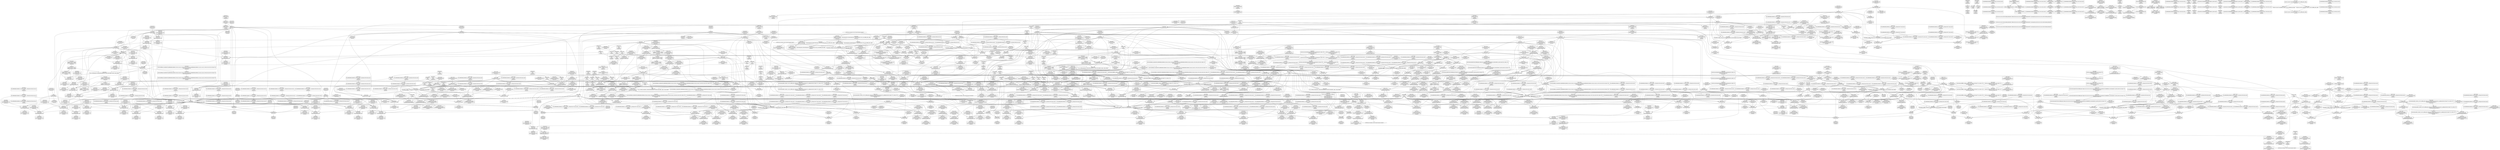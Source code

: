 digraph {
	CE0x56f3500 [shape=record,shape=Mrecord,label="{CE0x56f3500|i64*_getelementptr_inbounds_(_13_x_i64_,_13_x_i64_*___llvm_gcov_ctr126,_i64_0,_i64_10)|*Constant*}"]
	CE0x5762a80 [shape=record,shape=Mrecord,label="{CE0x5762a80|i64*_getelementptr_inbounds_(_4_x_i64_,_4_x_i64_*___llvm_gcov_ctr129,_i64_0,_i64_2)|*Constant*|*SummSource*}"]
	CE0x57057a0 [shape=record,shape=Mrecord,label="{CE0x57057a0|__rcu_read_lock:_tmp4|include/linux/rcupdate.h,239|*SummSource*}"]
	CE0x567ec70 [shape=record,shape=Mrecord,label="{CE0x567ec70|get_current:_tmp2}"]
	CE0x571ff40 [shape=record,shape=Mrecord,label="{CE0x571ff40|GLOBAL:___preempt_count_add|*Constant*|*SummSink*}"]
	CE0x56a40b0 [shape=record,shape=Mrecord,label="{CE0x56a40b0|rcu_read_lock:_tmp13|include/linux/rcupdate.h,882|*SummSource*}"]
	CE0x5729430 [shape=record,shape=Mrecord,label="{CE0x5729430|rcu_lock_acquire:_tmp5|include/linux/rcupdate.h,418|*SummSource*}"]
	CE0x56c7de0 [shape=record,shape=Mrecord,label="{CE0x56c7de0|i32_883|*Constant*|*SummSource*}"]
	CE0x5675550 [shape=record,shape=Mrecord,label="{CE0x5675550|selinux_task_create:_bb|*SummSource*}"]
	CE0x5687810 [shape=record,shape=Mrecord,label="{CE0x5687810|current_has_perm:_call2|security/selinux/hooks.c,1544}"]
	CE0x566f920 [shape=record,shape=Mrecord,label="{CE0x566f920|GLOBAL:___llvm_gcov_ctr125|Global_var:__llvm_gcov_ctr125|*SummSink*}"]
	CE0x56f80c0 [shape=record,shape=Mrecord,label="{CE0x56f80c0|_ret_void,_!dbg_!27717|include/linux/rcupdate.h,245}"]
	CE0x5758860 [shape=record,shape=Mrecord,label="{CE0x5758860|__rcu_read_unlock:_do.end|*SummSink*}"]
	CE0x56985b0 [shape=record,shape=Mrecord,label="{CE0x56985b0|i64_5|*Constant*}"]
	CE0x56e3320 [shape=record,shape=Mrecord,label="{CE0x56e3320|task_sid:_tmp2|*SummSource*}"]
	CE0x566fa60 [shape=record,shape=Mrecord,label="{CE0x566fa60|i64_0|*Constant*}"]
	CE0x576c2e0 [shape=record,shape=Mrecord,label="{CE0x576c2e0|i64*_getelementptr_inbounds_(_4_x_i64_,_4_x_i64_*___llvm_gcov_ctr134,_i64_0,_i64_0)|*Constant*|*SummSource*}"]
	CE0x56f0e00 [shape=record,shape=Mrecord,label="{CE0x56f0e00|rcu_lock_acquire:_indirectgoto|*SummSink*}"]
	CE0x567b5d0 [shape=record,shape=Mrecord,label="{CE0x567b5d0|avc_has_perm:_requested|Function::avc_has_perm&Arg::requested::}"]
	CE0x5771790 [shape=record,shape=Mrecord,label="{CE0x5771790|i64*_getelementptr_inbounds_(_4_x_i64_,_4_x_i64_*___llvm_gcov_ctr130,_i64_0,_i64_3)|*Constant*|*SummSource*}"]
	CE0x5773b10 [shape=record,shape=Mrecord,label="{CE0x5773b10|__preempt_count_sub:_do.end}"]
	CE0x569d500 [shape=record,shape=Mrecord,label="{CE0x569d500|current_has_perm:_perms|Function::current_has_perm&Arg::perms::|*SummSink*}"]
	CE0x56986e0 [shape=record,shape=Mrecord,label="{CE0x56986e0|i64_5|*Constant*|*SummSource*}"]
	CE0x578eea0 [shape=record,shape=Mrecord,label="{CE0x578eea0|i64*_getelementptr_inbounds_(_4_x_i64_,_4_x_i64_*___llvm_gcov_ctr129,_i64_0,_i64_2)|*Constant*}"]
	CE0x571ea40 [shape=record,shape=Mrecord,label="{CE0x571ea40|rcu_lock_acquire:___here}"]
	CE0x57099b0 [shape=record,shape=Mrecord,label="{CE0x57099b0|i64*_getelementptr_inbounds_(_4_x_i64_,_4_x_i64_*___llvm_gcov_ctr129,_i64_0,_i64_1)|*Constant*}"]
	CE0x571e080 [shape=record,shape=Mrecord,label="{CE0x571e080|rcu_lock_acquire:_tmp3|*SummSink*}"]
	CE0x576d180 [shape=record,shape=Mrecord,label="{CE0x576d180|__rcu_read_unlock:_tmp2}"]
	CE0x567d3d0 [shape=record,shape=Mrecord,label="{CE0x567d3d0|task_sid:_entry|*SummSource*}"]
	CE0x567c500 [shape=record,shape=Mrecord,label="{CE0x567c500|current_sid:_do.end|*SummSink*}"]
	CE0x571add0 [shape=record,shape=Mrecord,label="{CE0x571add0|i64*_getelementptr_inbounds_(_11_x_i64_,_11_x_i64_*___llvm_gcov_ctr132,_i64_0,_i64_0)|*Constant*}"]
	CE0x56cb540 [shape=record,shape=Mrecord,label="{CE0x56cb540|current_sid:_tmp24|security/selinux/hooks.c,220}"]
	CE0x56ded80 [shape=record,shape=Mrecord,label="{CE0x56ded80|__rcu_read_lock:_tmp|*SummSink*}"]
	CE0x56e3850 [shape=record,shape=Mrecord,label="{CE0x56e3850|task_sid:_tmp4|*LoadInst*|security/selinux/hooks.c,208|*SummSource*}"]
	CE0x5702830 [shape=record,shape=Mrecord,label="{CE0x5702830|__preempt_count_add:_tmp4|./arch/x86/include/asm/preempt.h,72}"]
	CE0x569c340 [shape=record,shape=Mrecord,label="{CE0x569c340|get_current:_tmp|*SummSource*}"]
	CE0x56a57a0 [shape=record,shape=Mrecord,label="{CE0x56a57a0|task_sid:_tobool4|security/selinux/hooks.c,208|*SummSink*}"]
	CE0x56ee2c0 [shape=record,shape=Mrecord,label="{CE0x56ee2c0|task_sid:_tmp7|security/selinux/hooks.c,208|*SummSink*}"]
	CE0x56c8e60 [shape=record,shape=Mrecord,label="{CE0x56c8e60|cred_sid:_tmp3}"]
	CE0x57098b0 [shape=record,shape=Mrecord,label="{CE0x57098b0|__preempt_count_add:_tmp1|*SummSink*}"]
	CE0x569d1d0 [shape=record,shape=Mrecord,label="{CE0x569d1d0|GLOBAL:_current_has_perm|*Constant*|*SummSink*}"]
	CE0x56a5ca0 [shape=record,shape=Mrecord,label="{CE0x56a5ca0|i64_6|*Constant*}"]
	CE0x56bd390 [shape=record,shape=Mrecord,label="{CE0x56bd390|i32_78|*Constant*}"]
	CE0x57306e0 [shape=record,shape=Mrecord,label="{CE0x57306e0|rcu_read_unlock:_tmp8|include/linux/rcupdate.h,933}"]
	CE0x56d8b90 [shape=record,shape=Mrecord,label="{CE0x56d8b90|task_sid:_tmp14|security/selinux/hooks.c,208}"]
	CE0x56dc580 [shape=record,shape=Mrecord,label="{CE0x56dc580|task_sid:_call7|security/selinux/hooks.c,208}"]
	CE0x567f6a0 [shape=record,shape=Mrecord,label="{CE0x567f6a0|current_sid:_tmp11|security/selinux/hooks.c,218}"]
	CE0x56cc1f0 [shape=record,shape=Mrecord,label="{CE0x56cc1f0|i64*_getelementptr_inbounds_(_4_x_i64_,_4_x_i64_*___llvm_gcov_ctr128,_i64_0,_i64_0)|*Constant*|*SummSource*}"]
	CE0x56d7d50 [shape=record,shape=Mrecord,label="{CE0x56d7d50|_ret_void,_!dbg_!27735|include/linux/rcupdate.h,884}"]
	CE0x56bd6f0 [shape=record,shape=Mrecord,label="{CE0x56bd6f0|current_sid:_do.body|*SummSource*}"]
	CE0x572c700 [shape=record,shape=Mrecord,label="{CE0x572c700|rcu_read_unlock:_tmp6|include/linux/rcupdate.h,933|*SummSink*}"]
	CE0x569c5e0 [shape=record,shape=Mrecord,label="{CE0x569c5e0|_ret_i32_%call1,_!dbg_!27714|security/selinux/hooks.c,3450}"]
	CE0x56ef040 [shape=record,shape=Mrecord,label="{CE0x56ef040|rcu_read_lock:_tmp4|include/linux/rcupdate.h,882|*SummSource*}"]
	CE0x56be4d0 [shape=record,shape=Mrecord,label="{CE0x56be4d0|current_sid:_tmp13|security/selinux/hooks.c,218}"]
	CE0x56a2c00 [shape=record,shape=Mrecord,label="{CE0x56a2c00|__preempt_count_sub:_bb|*SummSink*}"]
	CE0x568dc20 [shape=record,shape=Mrecord,label="{CE0x568dc20|current_sid:_security|security/selinux/hooks.c,218}"]
	CE0x5726070 [shape=record,shape=Mrecord,label="{CE0x5726070|rcu_read_lock:_tmp21|include/linux/rcupdate.h,884|*SummSink*}"]
	CE0x569e900 [shape=record,shape=Mrecord,label="{CE0x569e900|GLOBAL:_current_sid.__warned|Global_var:current_sid.__warned}"]
	CE0x570a160 [shape=record,shape=Mrecord,label="{CE0x570a160|__preempt_count_add:_tmp5|./arch/x86/include/asm/preempt.h,72|*SummSink*}"]
	CE0x56eded0 [shape=record,shape=Mrecord,label="{CE0x56eded0|rcu_lock_acquire:_entry}"]
	CE0x567e330 [shape=record,shape=Mrecord,label="{CE0x567e330|task_sid:_tmp8|security/selinux/hooks.c,208|*SummSource*}"]
	CE0x5727ba0 [shape=record,shape=Mrecord,label="{CE0x5727ba0|rcu_read_unlock:_tobool|include/linux/rcupdate.h,933|*SummSink*}"]
	CE0x571a590 [shape=record,shape=Mrecord,label="{CE0x571a590|rcu_read_unlock:_land.lhs.true}"]
	CE0x568c500 [shape=record,shape=Mrecord,label="{CE0x568c500|get_current:_entry}"]
	CE0x56a45c0 [shape=record,shape=Mrecord,label="{CE0x56a45c0|rcu_read_lock:_tmp14|include/linux/rcupdate.h,882|*SummSource*}"]
	CE0x56ca990 [shape=record,shape=Mrecord,label="{CE0x56ca990|cred_sid:_security|security/selinux/hooks.c,196|*SummSource*}"]
	CE0x56c9fb0 [shape=record,shape=Mrecord,label="{CE0x56c9fb0|task_sid:_tmp9|security/selinux/hooks.c,208|*SummSink*}"]
	CE0x566fb70 [shape=record,shape=Mrecord,label="{CE0x566fb70|i64_0|*Constant*|*SummSource*}"]
	CE0x56e4ca0 [shape=record,shape=Mrecord,label="{CE0x56e4ca0|_call_void_rcu_lock_acquire(%struct.lockdep_map*_rcu_lock_map)_#10,_!dbg_!27711|include/linux/rcupdate.h,881|*SummSink*}"]
	CE0x56dd740 [shape=record,shape=Mrecord,label="{CE0x56dd740|_ret_i32_%tmp6,_!dbg_!27716|security/selinux/hooks.c,197|*SummSink*}"]
	CE0x5736ec0 [shape=record,shape=Mrecord,label="{CE0x5736ec0|rcu_read_unlock:_tmp22|include/linux/rcupdate.h,935}"]
	CE0x56c1f40 [shape=record,shape=Mrecord,label="{CE0x56c1f40|current_has_perm:_tmp}"]
	CE0x56defb0 [shape=record,shape=Mrecord,label="{CE0x56defb0|rcu_read_lock:_call|include/linux/rcupdate.h,882}"]
	CE0x56a0150 [shape=record,shape=Mrecord,label="{CE0x56a0150|i64*_getelementptr_inbounds_(_2_x_i64_,_2_x_i64_*___llvm_gcov_ctr136,_i64_0,_i64_1)|*Constant*|*SummSink*}"]
	CE0x566efb0 [shape=record,shape=Mrecord,label="{CE0x566efb0|avc_has_perm:_tclass|Function::avc_has_perm&Arg::tclass::}"]
	CE0x5677a60 [shape=record,shape=Mrecord,label="{CE0x5677a60|current_sid:_tmp8|security/selinux/hooks.c,218|*SummSource*}"]
	CE0x568bac0 [shape=record,shape=Mrecord,label="{CE0x568bac0|i64*_getelementptr_inbounds_(_11_x_i64_,_11_x_i64_*___llvm_gcov_ctr125,_i64_0,_i64_8)|*Constant*|*SummSource*}"]
	CE0x56c4330 [shape=record,shape=Mrecord,label="{CE0x56c4330|i64*_getelementptr_inbounds_(_11_x_i64_,_11_x_i64_*___llvm_gcov_ctr127,_i64_0,_i64_9)|*Constant*}"]
	CE0x568ea70 [shape=record,shape=Mrecord,label="{CE0x568ea70|_ret_void,_!dbg_!27717|include/linux/rcupdate.h,240|*SummSource*}"]
	CE0x578efb0 [shape=record,shape=Mrecord,label="{CE0x578efb0|__preempt_count_add:_tmp3|*SummSink*}"]
	CE0x56860f0 [shape=record,shape=Mrecord,label="{CE0x56860f0|i64*_getelementptr_inbounds_(_2_x_i64_,_2_x_i64_*___llvm_gcov_ctr98,_i64_0,_i64_1)|*Constant*|*SummSink*}"]
	CE0x5720370 [shape=record,shape=Mrecord,label="{CE0x5720370|rcu_read_unlock:_tmp16|include/linux/rcupdate.h,933}"]
	CE0x5777a70 [shape=record,shape=Mrecord,label="{CE0x5777a70|__preempt_count_add:_tmp6|./arch/x86/include/asm/preempt.h,73}"]
	CE0x56ebc60 [shape=record,shape=Mrecord,label="{CE0x56ebc60|task_sid:_tmp5|security/selinux/hooks.c,208|*SummSink*}"]
	CE0x56df6c0 [shape=record,shape=Mrecord,label="{CE0x56df6c0|rcu_read_lock:_tmp1}"]
	CE0x57aff60 [shape=record,shape=Mrecord,label="{CE0x57aff60|__preempt_count_sub:_tmp1|*SummSink*}"]
	CE0x56d87a0 [shape=record,shape=Mrecord,label="{CE0x56d87a0|GLOBAL:___rcu_read_lock|*Constant*|*SummSink*}"]
	CE0x56eaa50 [shape=record,shape=Mrecord,label="{CE0x56eaa50|rcu_read_lock:_do.body|*SummSink*}"]
	CE0x568d910 [shape=record,shape=Mrecord,label="{CE0x568d910|i32_22|*Constant*|*SummSource*}"]
	CE0x5705420 [shape=record,shape=Mrecord,label="{CE0x5705420|__rcu_read_lock:_do.body}"]
	CE0x56e3cd0 [shape=record,shape=Mrecord,label="{CE0x56e3cd0|_call_void_mcount()_#3|*SummSink*}"]
	CE0x56e7d10 [shape=record,shape=Mrecord,label="{CE0x56e7d10|task_sid:_tmp12|security/selinux/hooks.c,208}"]
	CE0x5690e20 [shape=record,shape=Mrecord,label="{CE0x5690e20|i64*_getelementptr_inbounds_(_11_x_i64_,_11_x_i64_*___llvm_gcov_ctr125,_i64_0,_i64_9)|*Constant*}"]
	CE0x5737030 [shape=record,shape=Mrecord,label="{CE0x5737030|rcu_read_unlock:_tmp22|include/linux/rcupdate.h,935|*SummSource*}"]
	CE0x567d6e0 [shape=record,shape=Mrecord,label="{CE0x567d6e0|task_sid:_task|Function::task_sid&Arg::task::|*SummSource*}"]
	CE0x576cf00 [shape=record,shape=Mrecord,label="{CE0x576cf00|i64*_getelementptr_inbounds_(_4_x_i64_,_4_x_i64_*___llvm_gcov_ctr134,_i64_0,_i64_1)|*Constant*}"]
	CE0x56a48c0 [shape=record,shape=Mrecord,label="{CE0x56a48c0|rcu_read_lock:_if.then|*SummSource*}"]
	CE0x572aad0 [shape=record,shape=Mrecord,label="{CE0x572aad0|GLOBAL:___llvm_gcov_ctr132|Global_var:__llvm_gcov_ctr132|*SummSink*}"]
	CE0x56927f0 [shape=record,shape=Mrecord,label="{CE0x56927f0|i64_2|*Constant*|*SummSink*}"]
	CE0x56905b0 [shape=record,shape=Mrecord,label="{CE0x56905b0|rcu_read_lock:_entry|*SummSource*}"]
	CE0x5719fb0 [shape=record,shape=Mrecord,label="{CE0x5719fb0|_call_void___preempt_count_add(i32_1)_#10,_!dbg_!27711|include/linux/rcupdate.h,239|*SummSink*}"]
	CE0x57374c0 [shape=record,shape=Mrecord,label="{CE0x57374c0|_call_void_lock_acquire(%struct.lockdep_map*_%map,_i32_0,_i32_0,_i32_2,_i32_0,_%struct.lockdep_map*_null,_i64_ptrtoint_(i8*_blockaddress(_rcu_lock_acquire,_%__here)_to_i64))_#10,_!dbg_!27716|include/linux/rcupdate.h,418|*SummSource*}"]
	CE0x575da20 [shape=record,shape=Mrecord,label="{CE0x575da20|i8*_undef|*Constant*|*SummSource*}"]
	CE0x569ea80 [shape=record,shape=Mrecord,label="{CE0x569ea80|GLOBAL:_current_sid.__warned|Global_var:current_sid.__warned|*SummSource*}"]
	CE0x56f5d70 [shape=record,shape=Mrecord,label="{CE0x56f5d70|_call_void_rcu_lock_release(%struct.lockdep_map*_rcu_lock_map)_#10,_!dbg_!27733|include/linux/rcupdate.h,935|*SummSink*}"]
	CE0x5704330 [shape=record,shape=Mrecord,label="{CE0x5704330|i64*_getelementptr_inbounds_(_4_x_i64_,_4_x_i64_*___llvm_gcov_ctr130,_i64_0,_i64_2)|*Constant*|*SummSink*}"]
	CE0x5727550 [shape=record,shape=Mrecord,label="{CE0x5727550|rcu_read_unlock:_tmp9|include/linux/rcupdate.h,933|*SummSource*}"]
	CE0x56c6570 [shape=record,shape=Mrecord,label="{CE0x56c6570|rcu_read_lock:_tmp18|include/linux/rcupdate.h,882|*SummSink*}"]
	CE0x5678f60 [shape=record,shape=Mrecord,label="{CE0x5678f60|task_sid:_do.end|*SummSource*}"]
	CE0x56c30f0 [shape=record,shape=Mrecord,label="{CE0x56c30f0|current_sid:_sid|security/selinux/hooks.c,220}"]
	CE0x5735120 [shape=record,shape=Mrecord,label="{CE0x5735120|i64*_getelementptr_inbounds_(_11_x_i64_,_11_x_i64_*___llvm_gcov_ctr132,_i64_0,_i64_9)|*Constant*|*SummSink*}"]
	CE0x56f4ba0 [shape=record,shape=Mrecord,label="{CE0x56f4ba0|i8*_getelementptr_inbounds_(_41_x_i8_,_41_x_i8_*_.str44,_i32_0,_i32_0)|*Constant*|*SummSource*}"]
	CE0x56ddae0 [shape=record,shape=Mrecord,label="{CE0x56ddae0|rcu_read_lock:_bb|*SummSink*}"]
	CE0x572b8a0 [shape=record,shape=Mrecord,label="{CE0x572b8a0|rcu_read_unlock:_tmp7|include/linux/rcupdate.h,933|*SummSource*}"]
	CE0x5719a40 [shape=record,shape=Mrecord,label="{CE0x5719a40|i64*_getelementptr_inbounds_(_4_x_i64_,_4_x_i64_*___llvm_gcov_ctr130,_i64_0,_i64_0)|*Constant*|*SummSink*}"]
	CE0x56e4a50 [shape=record,shape=Mrecord,label="{CE0x56e4a50|task_sid:_call|security/selinux/hooks.c,208|*SummSource*}"]
	CE0x576b000 [shape=record,shape=Mrecord,label="{CE0x576b000|__rcu_read_lock:_bb}"]
	CE0x56c6f10 [shape=record,shape=Mrecord,label="{CE0x56c6f10|_call_void_lockdep_rcu_suspicious(i8*_getelementptr_inbounds_(_25_x_i8_,_25_x_i8_*_.str45,_i32_0,_i32_0),_i32_883,_i8*_getelementptr_inbounds_(_42_x_i8_,_42_x_i8_*_.str46,_i32_0,_i32_0))_#10,_!dbg_!27728|include/linux/rcupdate.h,882|*SummSink*}"]
	CE0x56dbf60 [shape=record,shape=Mrecord,label="{CE0x56dbf60|task_sid:_tmp27|security/selinux/hooks.c,208|*SummSource*}"]
	CE0x56be5b0 [shape=record,shape=Mrecord,label="{CE0x56be5b0|current_sid:_tmp13|security/selinux/hooks.c,218|*SummSink*}"]
	CE0x56c2020 [shape=record,shape=Mrecord,label="{CE0x56c2020|current_has_perm:_tmp|*SummSource*}"]
	CE0x569b250 [shape=record,shape=Mrecord,label="{CE0x569b250|GLOBAL:_lockdep_rcu_suspicious|*Constant*|*SummSource*}"]
	CE0x5776d30 [shape=record,shape=Mrecord,label="{CE0x5776d30|__preempt_count_sub:_tmp4|./arch/x86/include/asm/preempt.h,77|*SummSource*}"]
	CE0x568f0c0 [shape=record,shape=Mrecord,label="{CE0x568f0c0|i64*_getelementptr_inbounds_(_11_x_i64_,_11_x_i64_*___llvm_gcov_ctr125,_i64_0,_i64_1)|*Constant*}"]
	CE0x568bf30 [shape=record,shape=Mrecord,label="{CE0x568bf30|current_sid:_tmp15|security/selinux/hooks.c,218|*SummSink*}"]
	CE0x5772850 [shape=record,shape=Mrecord,label="{CE0x5772850|__preempt_count_sub:_tmp5|./arch/x86/include/asm/preempt.h,77|*SummSink*}"]
	CE0x56e4380 [shape=record,shape=Mrecord,label="{CE0x56e4380|i64*_getelementptr_inbounds_(_13_x_i64_,_13_x_i64_*___llvm_gcov_ctr126,_i64_0,_i64_1)|*Constant*}"]
	CE0x56d8fe0 [shape=record,shape=Mrecord,label="{CE0x56d8fe0|task_sid:_tmp15|security/selinux/hooks.c,208}"]
	CE0x56760a0 [shape=record,shape=Mrecord,label="{CE0x56760a0|selinux_task_create:_tmp3}"]
	CE0x567fb10 [shape=record,shape=Mrecord,label="{CE0x567fb10|current_sid:_tmp12|security/selinux/hooks.c,218}"]
	CE0x56e63e0 [shape=record,shape=Mrecord,label="{CE0x56e63e0|task_sid:_tmp11|security/selinux/hooks.c,208}"]
	CE0x569b4c0 [shape=record,shape=Mrecord,label="{CE0x569b4c0|i64_5|*Constant*|*SummSink*}"]
	CE0x5732fa0 [shape=record,shape=Mrecord,label="{CE0x5732fa0|rcu_read_unlock:_tmp18|include/linux/rcupdate.h,933|*SummSink*}"]
	CE0x56f6790 [shape=record,shape=Mrecord,label="{CE0x56f6790|_ret_void,_!dbg_!27717|include/linux/rcupdate.h,424|*SummSink*}"]
	CE0x56f6720 [shape=record,shape=Mrecord,label="{CE0x56f6720|rcu_lock_release:_entry|*SummSink*}"]
	CE0x57707c0 [shape=record,shape=Mrecord,label="{CE0x57707c0|GLOBAL:___preempt_count_sub|*Constant*|*SummSource*}"]
	CE0x56edf80 [shape=record,shape=Mrecord,label="{CE0x56edf80|rcu_lock_acquire:_entry|*SummSink*}"]
	CE0x5680b20 [shape=record,shape=Mrecord,label="{CE0x5680b20|i64*_getelementptr_inbounds_(_13_x_i64_,_13_x_i64_*___llvm_gcov_ctr126,_i64_0,_i64_9)|*Constant*|*SummSource*}"]
	CE0x5690a70 [shape=record,shape=Mrecord,label="{CE0x5690a70|i8*_getelementptr_inbounds_(_45_x_i8_,_45_x_i8_*_.str12,_i32_0,_i32_0)|*Constant*}"]
	CE0x569d320 [shape=record,shape=Mrecord,label="{CE0x569d320|GLOBAL:_current_has_perm|*Constant*|*SummSource*}"]
	CE0x56c5800 [shape=record,shape=Mrecord,label="{CE0x56c5800|i64*_getelementptr_inbounds_(_11_x_i64_,_11_x_i64_*___llvm_gcov_ctr127,_i64_0,_i64_10)|*Constant*}"]
	CE0x575d170 [shape=record,shape=Mrecord,label="{CE0x575d170|rcu_lock_acquire:_tmp6|*SummSource*}"]
	CE0x5685e50 [shape=record,shape=Mrecord,label="{CE0x5685e50|selinux_task_create:_call|security/selinux/hooks.c,3450|*SummSource*}"]
	CE0x56c29e0 [shape=record,shape=Mrecord,label="{CE0x56c29e0|current_sid:_tmp23|security/selinux/hooks.c,218|*SummSource*}"]
	CE0x4df2fd0 [shape=record,shape=Mrecord,label="{CE0x4df2fd0|_call_void_mcount()_#3}"]
	CE0x5773050 [shape=record,shape=Mrecord,label="{CE0x5773050|__preempt_count_add:_tmp}"]
	CE0x5723380 [shape=record,shape=Mrecord,label="{CE0x5723380|rcu_read_unlock:_call|include/linux/rcupdate.h,933}"]
	CE0x56d6f90 [shape=record,shape=Mrecord,label="{CE0x56d6f90|_call_void___rcu_read_lock()_#10,_!dbg_!27710|include/linux/rcupdate.h,879|*SummSink*}"]
	CE0x5734cb0 [shape=record,shape=Mrecord,label="{CE0x5734cb0|rcu_read_unlock:_tmp17|include/linux/rcupdate.h,933}"]
	CE0x56df100 [shape=record,shape=Mrecord,label="{CE0x56df100|_ret_void,_!dbg_!27717|include/linux/rcupdate.h,419}"]
	CE0x571b370 [shape=record,shape=Mrecord,label="{CE0x571b370|__preempt_count_add:_entry|*SummSource*}"]
	CE0x5703f30 [shape=record,shape=Mrecord,label="{CE0x5703f30|COLLAPSED:_GCMRE___llvm_gcov_ctr133_internal_global_4_x_i64_zeroinitializer:_elem_0:default:}"]
	CE0x56dc6e0 [shape=record,shape=Mrecord,label="{CE0x56dc6e0|task_sid:_call7|security/selinux/hooks.c,208|*SummSource*}"]
	CE0x57773c0 [shape=record,shape=Mrecord,label="{CE0x57773c0|i64*_getelementptr_inbounds_(_4_x_i64_,_4_x_i64_*___llvm_gcov_ctr129,_i64_0,_i64_3)|*Constant*}"]
	CE0x572a280 [shape=record,shape=Mrecord,label="{CE0x572a280|rcu_read_unlock:_tmp12|include/linux/rcupdate.h,933}"]
	CE0x575c220 [shape=record,shape=Mrecord,label="{CE0x575c220|GLOBAL:_lock_release|*Constant*|*SummSource*}"]
	CE0x56e7780 [shape=record,shape=Mrecord,label="{CE0x56e7780|rcu_read_unlock:_if.then|*SummSource*}"]
	CE0x5764e90 [shape=record,shape=Mrecord,label="{CE0x5764e90|COLLAPSED:_GCMRE___llvm_gcov_ctr135_internal_global_4_x_i64_zeroinitializer:_elem_0:default:}"]
	CE0x56dad90 [shape=record,shape=Mrecord,label="{CE0x56dad90|task_sid:_tmp25|security/selinux/hooks.c,208}"]
	CE0x5735980 [shape=record,shape=Mrecord,label="{CE0x5735980|rcu_read_unlock:_tmp19|include/linux/rcupdate.h,933|*SummSink*}"]
	CE0x57367f0 [shape=record,shape=Mrecord,label="{CE0x57367f0|rcu_read_unlock:_tmp21|include/linux/rcupdate.h,935|*SummSource*}"]
	CE0x5727220 [shape=record,shape=Mrecord,label="{CE0x5727220|rcu_read_unlock:_tobool1|include/linux/rcupdate.h,933|*SummSource*}"]
	CE0x5776570 [shape=record,shape=Mrecord,label="{CE0x5776570|__preempt_count_add:_do.body|*SummSink*}"]
	CE0x57302b0 [shape=record,shape=Mrecord,label="{CE0x57302b0|rcu_read_unlock:_tmp2}"]
	CE0x56e2dc0 [shape=record,shape=Mrecord,label="{CE0x56e2dc0|rcu_read_lock:_call3|include/linux/rcupdate.h,882|*SummSink*}"]
	CE0x569f8a0 [shape=record,shape=Mrecord,label="{CE0x569f8a0|current_sid:_tmp19|security/selinux/hooks.c,218|*SummSink*}"]
	CE0x56e32b0 [shape=record,shape=Mrecord,label="{CE0x56e32b0|task_sid:_tmp2}"]
	CE0x5720610 [shape=record,shape=Mrecord,label="{CE0x5720610|rcu_read_unlock:_tmp16|include/linux/rcupdate.h,933|*SummSink*}"]
	CE0x57731e0 [shape=record,shape=Mrecord,label="{CE0x57731e0|__preempt_count_sub:_val|Function::__preempt_count_sub&Arg::val::}"]
	CE0x5705040 [shape=record,shape=Mrecord,label="{CE0x5705040|__rcu_read_unlock:_tmp3|*SummSink*}"]
	CE0x56dcab0 [shape=record,shape=Mrecord,label="{CE0x56dcab0|GLOBAL:_cred_sid|*Constant*}"]
	CE0x5710370 [shape=record,shape=Mrecord,label="{CE0x5710370|_call_void_asm_addl_$1,_%gs:$0_,_*m,ri,*m,_dirflag_,_fpsr_,_flags_(i32*___preempt_count,_i32_%sub,_i32*___preempt_count)_#3,_!dbg_!27717,_!srcloc_!27718|./arch/x86/include/asm/preempt.h,77|*SummSink*}"]
	CE0x570cd10 [shape=record,shape=Mrecord,label="{CE0x570cd10|get_current:_tmp3}"]
	CE0x56944c0 [shape=record,shape=Mrecord,label="{CE0x56944c0|current_has_perm:_perms|Function::current_has_perm&Arg::perms::}"]
	CE0x56aad00 [shape=record,shape=Mrecord,label="{CE0x56aad00|task_sid:_land.lhs.true2}"]
	CE0x57992c0 [shape=record,shape=Mrecord,label="{CE0x57992c0|__preempt_count_add:_do.end|*SummSource*}"]
	CE0x566ea70 [shape=record,shape=Mrecord,label="{CE0x566ea70|avc_has_perm:_tsid|Function::avc_has_perm&Arg::tsid::|*SummSink*}"]
	CE0x56f70e0 [shape=record,shape=Mrecord,label="{CE0x56f70e0|_ret_void,_!dbg_!27717|include/linux/rcupdate.h,424|*SummSource*}"]
	CE0x576d5d0 [shape=record,shape=Mrecord,label="{CE0x576d5d0|i64*_getelementptr_inbounds_(_4_x_i64_,_4_x_i64_*___llvm_gcov_ctr128,_i64_0,_i64_2)|*Constant*|*SummSource*}"]
	CE0x56fef60 [shape=record,shape=Mrecord,label="{CE0x56fef60|__rcu_read_lock:_tmp2}"]
	CE0x566f6f0 [shape=record,shape=Mrecord,label="{CE0x566f6f0|get_current:_tmp2|*SummSink*}"]
	CE0x5702910 [shape=record,shape=Mrecord,label="{CE0x5702910|__preempt_count_add:_tmp4|./arch/x86/include/asm/preempt.h,72|*SummSink*}"]
	CE0x5694920 [shape=record,shape=Mrecord,label="{CE0x5694920|current_sid:_tmp6|security/selinux/hooks.c,218}"]
	CE0x571e2c0 [shape=record,shape=Mrecord,label="{CE0x571e2c0|COLLAPSED:_GCMRE___llvm_gcov_ctr128_internal_global_4_x_i64_zeroinitializer:_elem_0:default:}"]
	CE0x5678910 [shape=record,shape=Mrecord,label="{CE0x5678910|current_sid:_tmp19|security/selinux/hooks.c,218|*SummSource*}"]
	CE0x56bf1b0 [shape=record,shape=Mrecord,label="{CE0x56bf1b0|current_sid:_tmp|*SummSink*}"]
	CE0x57369e0 [shape=record,shape=Mrecord,label="{CE0x57369e0|rcu_read_unlock:_tmp22|include/linux/rcupdate.h,935|*SummSink*}"]
	CE0x56a0a00 [shape=record,shape=Mrecord,label="{CE0x56a0a00|current_sid:_tmp3|*SummSource*}"]
	CE0x572fcc0 [shape=record,shape=Mrecord,label="{CE0x572fcc0|rcu_read_lock:_land.lhs.true2|*SummSink*}"]
	CE0x5693850 [shape=record,shape=Mrecord,label="{CE0x5693850|%struct.lockdep_map*_null|*Constant*|*SummSource*}"]
	CE0x56c5df0 [shape=record,shape=Mrecord,label="{CE0x56c5df0|rcu_read_lock:_tmp17|include/linux/rcupdate.h,882|*SummSink*}"]
	CE0x567d4e0 [shape=record,shape=Mrecord,label="{CE0x567d4e0|task_sid:_entry|*SummSink*}"]
	CE0x5759b60 [shape=record,shape=Mrecord,label="{CE0x5759b60|GLOBAL:_lock_release|*Constant*}"]
	CE0x5734d20 [shape=record,shape=Mrecord,label="{CE0x5734d20|rcu_read_unlock:_tmp17|include/linux/rcupdate.h,933|*SummSource*}"]
	CE0x570abf0 [shape=record,shape=Mrecord,label="{CE0x570abf0|rcu_read_unlock:_tmp13|include/linux/rcupdate.h,933|*SummSink*}"]
	CE0x56e9800 [shape=record,shape=Mrecord,label="{CE0x56e9800|rcu_read_lock:_tmp12|include/linux/rcupdate.h,882|*SummSink*}"]
	CE0x567d120 [shape=record,shape=Mrecord,label="{CE0x567d120|i64_3|*Constant*|*SummSink*}"]
	CE0x5726df0 [shape=record,shape=Mrecord,label="{CE0x5726df0|cred_sid:_bb|*SummSource*}"]
	CE0x572f450 [shape=record,shape=Mrecord,label="{CE0x572f450|rcu_read_lock:_tmp4|include/linux/rcupdate.h,882|*SummSink*}"]
	CE0x576da80 [shape=record,shape=Mrecord,label="{CE0x576da80|__rcu_read_lock:_bb|*SummSink*}"]
	CE0x56edff0 [shape=record,shape=Mrecord,label="{CE0x56edff0|_ret_void,_!dbg_!27717|include/linux/rcupdate.h,419|*SummSink*}"]
	CE0x567ea60 [shape=record,shape=Mrecord,label="{CE0x567ea60|__rcu_read_lock:_tmp1|*SummSink*}"]
	CE0x56ffea0 [shape=record,shape=Mrecord,label="{CE0x56ffea0|rcu_lock_release:_indirectgoto|*SummSink*}"]
	CE0x56c9910 [shape=record,shape=Mrecord,label="{CE0x56c9910|task_sid:_tobool|security/selinux/hooks.c,208|*SummSource*}"]
	CE0x56c69e0 [shape=record,shape=Mrecord,label="{CE0x56c69e0|_call_void_lockdep_rcu_suspicious(i8*_getelementptr_inbounds_(_25_x_i8_,_25_x_i8_*_.str45,_i32_0,_i32_0),_i32_883,_i8*_getelementptr_inbounds_(_42_x_i8_,_42_x_i8_*_.str46,_i32_0,_i32_0))_#10,_!dbg_!27728|include/linux/rcupdate.h,882}"]
	CE0x572ba10 [shape=record,shape=Mrecord,label="{CE0x572ba10|rcu_read_unlock:_tmp7|include/linux/rcupdate.h,933|*SummSink*}"]
	CE0x56dda50 [shape=record,shape=Mrecord,label="{CE0x56dda50|rcu_read_lock:_bb|*SummSource*}"]
	CE0x56d7a20 [shape=record,shape=Mrecord,label="{CE0x56d7a20|_call_void_mcount()_#3}"]
	CE0x56dcd40 [shape=record,shape=Mrecord,label="{CE0x56dcd40|GLOBAL:_cred_sid|*Constant*|*SummSink*}"]
	CE0x56a7690 [shape=record,shape=Mrecord,label="{CE0x56a7690|__rcu_read_lock:_tmp}"]
	CE0x5701570 [shape=record,shape=Mrecord,label="{CE0x5701570|__rcu_read_unlock:_tmp|*SummSource*}"]
	CE0x56814b0 [shape=record,shape=Mrecord,label="{CE0x56814b0|rcu_read_lock:_tmp15|include/linux/rcupdate.h,882}"]
	CE0x56aa6a0 [shape=record,shape=Mrecord,label="{CE0x56aa6a0|_call_void_lockdep_rcu_suspicious(i8*_getelementptr_inbounds_(_25_x_i8_,_25_x_i8_*_.str3,_i32_0,_i32_0),_i32_208,_i8*_getelementptr_inbounds_(_41_x_i8_,_41_x_i8_*_.str44,_i32_0,_i32_0))_#10,_!dbg_!27732|security/selinux/hooks.c,208|*SummSource*}"]
	CE0x576ec70 [shape=record,shape=Mrecord,label="{CE0x576ec70|_call_void_asm_addl_$1,_%gs:$0_,_*m,ri,*m,_dirflag_,_fpsr_,_flags_(i32*___preempt_count,_i32_%val,_i32*___preempt_count)_#3,_!dbg_!27714,_!srcloc_!27717|./arch/x86/include/asm/preempt.h,72|*SummSink*}"]
	CE0x57732f0 [shape=record,shape=Mrecord,label="{CE0x57732f0|__preempt_count_sub:_val|Function::__preempt_count_sub&Arg::val::|*SummSource*}"]
	CE0x57236c0 [shape=record,shape=Mrecord,label="{CE0x57236c0|i64*_getelementptr_inbounds_(_11_x_i64_,_11_x_i64_*___llvm_gcov_ctr127,_i64_0,_i64_1)|*Constant*}"]
	CE0x56ee1b0 [shape=record,shape=Mrecord,label="{CE0x56ee1b0|task_sid:_tmp6|security/selinux/hooks.c,208|*SummSink*}"]
	CE0x566e620 [shape=record,shape=Mrecord,label="{CE0x566e620|avc_has_perm:_ssid|Function::avc_has_perm&Arg::ssid::|*SummSink*}"]
	CE0x56f0d40 [shape=record,shape=Mrecord,label="{CE0x56f0d40|rcu_lock_acquire:_bb|*SummSink*}"]
	CE0x56f4800 [shape=record,shape=Mrecord,label="{CE0x56f4800|i64*_getelementptr_inbounds_(_13_x_i64_,_13_x_i64_*___llvm_gcov_ctr126,_i64_0,_i64_11)|*Constant*|*SummSource*}"]
	CE0x5722360 [shape=record,shape=Mrecord,label="{CE0x5722360|GLOBAL:_rcu_read_unlock.__warned|Global_var:rcu_read_unlock.__warned|*SummSink*}"]
	CE0x5727710 [shape=record,shape=Mrecord,label="{CE0x5727710|__rcu_read_lock:_tmp3|*SummSink*}"]
	CE0x56ed620 [shape=record,shape=Mrecord,label="{CE0x56ed620|i64*_getelementptr_inbounds_(_2_x_i64_,_2_x_i64_*___llvm_gcov_ctr131,_i64_0,_i64_0)|*Constant*}"]
	CE0x568fee0 [shape=record,shape=Mrecord,label="{CE0x568fee0|current_sid:_tmp1|*SummSource*}"]
	CE0x5714e70 [shape=record,shape=Mrecord,label="{CE0x5714e70|__preempt_count_add:_tmp1}"]
	CE0x56e2b20 [shape=record,shape=Mrecord,label="{CE0x56e2b20|rcu_read_lock:_call3|include/linux/rcupdate.h,882}"]
	CE0x56cc740 [shape=record,shape=Mrecord,label="{CE0x56cc740|task_sid:_call3|security/selinux/hooks.c,208|*SummSink*}"]
	CE0x5735d10 [shape=record,shape=Mrecord,label="{CE0x5735d10|rcu_read_unlock:_tmp20|include/linux/rcupdate.h,933|*SummSource*}"]
	CE0x571deb0 [shape=record,shape=Mrecord,label="{CE0x571deb0|rcu_lock_acquire:_tmp3}"]
	CE0x575c850 [shape=record,shape=Mrecord,label="{CE0x575c850|_call_void_mcount()_#3}"]
	CE0x568ad20 [shape=record,shape=Mrecord,label="{CE0x568ad20|current_has_perm:_tmp2|*SummSink*}"]
	CE0x567c570 [shape=record,shape=Mrecord,label="{CE0x567c570|_ret_i32_%retval.0,_!dbg_!27728|security/selinux/avc.c,775|*SummSource*}"]
	CE0x5730320 [shape=record,shape=Mrecord,label="{CE0x5730320|rcu_read_unlock:_tmp2|*SummSource*}"]
	CE0x56a3510 [shape=record,shape=Mrecord,label="{CE0x56a3510|rcu_read_unlock:_tmp3|*SummSource*}"]
	CE0x5762f70 [shape=record,shape=Mrecord,label="{CE0x5762f70|i64*_getelementptr_inbounds_(_4_x_i64_,_4_x_i64_*___llvm_gcov_ctr134,_i64_0,_i64_3)|*Constant*|*SummSink*}"]
	CE0x56ec5e0 [shape=record,shape=Mrecord,label="{CE0x56ec5e0|i64*_getelementptr_inbounds_(_13_x_i64_,_13_x_i64_*___llvm_gcov_ctr126,_i64_0,_i64_8)|*Constant*}"]
	CE0x56a0c20 [shape=record,shape=Mrecord,label="{CE0x56a0c20|i64*_getelementptr_inbounds_(_2_x_i64_,_2_x_i64_*___llvm_gcov_ctr136,_i64_0,_i64_0)|*Constant*|*SummSink*}"]
	CE0x568fb20 [shape=record,shape=Mrecord,label="{CE0x568fb20|task_sid:_tmp|*SummSource*}"]
	CE0x56ae310 [shape=record,shape=Mrecord,label="{CE0x56ae310|avc_has_perm:_entry|*SummSource*}"]
	CE0x569ca00 [shape=record,shape=Mrecord,label="{CE0x569ca00|_ret_i32_%call1,_!dbg_!27714|security/selinux/hooks.c,3450|*SummSource*}"]
	CE0x56a9af0 [shape=record,shape=Mrecord,label="{CE0x56a9af0|i64*_getelementptr_inbounds_(_2_x_i64_,_2_x_i64_*___llvm_gcov_ctr98,_i64_0,_i64_0)|*Constant*|*SummSink*}"]
	CE0x5736860 [shape=record,shape=Mrecord,label="{CE0x5736860|rcu_read_unlock:_tmp21|include/linux/rcupdate.h,935|*SummSink*}"]
	CE0x567f080 [shape=record,shape=Mrecord,label="{CE0x567f080|current_sid:_tmp5|security/selinux/hooks.c,218|*SummSink*}"]
	CE0x566e7d0 [shape=record,shape=Mrecord,label="{CE0x566e7d0|avc_has_perm:_tsid|Function::avc_has_perm&Arg::tsid::}"]
	CE0x570fbd0 [shape=record,shape=Mrecord,label="{CE0x570fbd0|cred_sid:_tmp4|*LoadInst*|security/selinux/hooks.c,196|*SummSink*}"]
	CE0x570fe20 [shape=record,shape=Mrecord,label="{CE0x570fe20|rcu_read_lock:_land.lhs.true|*SummSource*}"]
	CE0x567d040 [shape=record,shape=Mrecord,label="{CE0x567d040|i64_3|*Constant*|*SummSource*}"]
	CE0x5734540 [shape=record,shape=Mrecord,label="{CE0x5734540|i8*_getelementptr_inbounds_(_44_x_i8_,_44_x_i8_*_.str47,_i32_0,_i32_0)|*Constant*|*SummSink*}"]
	CE0x56ab620 [shape=record,shape=Mrecord,label="{CE0x56ab620|current_sid:_tmp16|security/selinux/hooks.c,218}"]
	CE0x56e6e90 [shape=record,shape=Mrecord,label="{CE0x56e6e90|cred_sid:_tmp6|security/selinux/hooks.c,197|*SummSink*}"]
	CE0x5694320 [shape=record,shape=Mrecord,label="{CE0x5694320|i32_1|*Constant*|*SummSink*}"]
	CE0x56cc610 [shape=record,shape=Mrecord,label="{CE0x56cc610|task_sid:_call3|security/selinux/hooks.c,208|*SummSource*}"]
	CE0x572fbd0 [shape=record,shape=Mrecord,label="{CE0x572fbd0|rcu_lock_acquire:_tmp2|*SummSink*}"]
	CE0x56e2480 [shape=record,shape=Mrecord,label="{CE0x56e2480|GLOBAL:_rcu_lock_map|Global_var:rcu_lock_map|*SummSink*}"]
	CE0x5682360 [shape=record,shape=Mrecord,label="{CE0x5682360|current_sid:_cred|security/selinux/hooks.c,218}"]
	CE0x57255d0 [shape=record,shape=Mrecord,label="{CE0x57255d0|rcu_read_lock:_tmp9|include/linux/rcupdate.h,882|*SummSink*}"]
	CE0x568d3e0 [shape=record,shape=Mrecord,label="{CE0x568d3e0|_ret_void,_!dbg_!27735|include/linux/rcupdate.h,938}"]
	CE0x56e5190 [shape=record,shape=Mrecord,label="{CE0x56e5190|task_sid:_tmp1}"]
	CE0x56f5030 [shape=record,shape=Mrecord,label="{CE0x56f5030|i32_208|*Constant*|*SummSource*}"]
	CE0x5691550 [shape=record,shape=Mrecord,label="{CE0x5691550|current_sid:_tmp9|security/selinux/hooks.c,218|*SummSource*}"]
	CE0x571f4e0 [shape=record,shape=Mrecord,label="{CE0x571f4e0|rcu_read_unlock:_tmp12|include/linux/rcupdate.h,933|*SummSink*}"]
	CE0x567d9a0 [shape=record,shape=Mrecord,label="{CE0x567d9a0|_ret_i32_%call7,_!dbg_!27749|security/selinux/hooks.c,210|*SummSink*}"]
	CE0x570c9e0 [shape=record,shape=Mrecord,label="{CE0x570c9e0|rcu_read_lock:_tmp11|include/linux/rcupdate.h,882}"]
	CE0x5714ae0 [shape=record,shape=Mrecord,label="{CE0x5714ae0|i64*_getelementptr_inbounds_(_4_x_i64_,_4_x_i64_*___llvm_gcov_ctr134,_i64_0,_i64_2)|*Constant*|*SummSink*}"]
	CE0x5725ad0 [shape=record,shape=Mrecord,label="{CE0x5725ad0|rcu_read_lock:_tmp10|include/linux/rcupdate.h,882|*SummSource*}"]
	CE0x5696960 [shape=record,shape=Mrecord,label="{CE0x5696960|GLOBAL:_current_has_perm|*Constant*}"]
	CE0x56a1d50 [shape=record,shape=Mrecord,label="{CE0x56a1d50|__preempt_count_sub:_tmp7|./arch/x86/include/asm/preempt.h,78}"]
	CE0x57b0760 [shape=record,shape=Mrecord,label="{CE0x57b0760|__preempt_count_add:_tmp2}"]
	CE0x56f3880 [shape=record,shape=Mrecord,label="{CE0x56f3880|i64*_getelementptr_inbounds_(_13_x_i64_,_13_x_i64_*___llvm_gcov_ctr126,_i64_0,_i64_10)|*Constant*|*SummSink*}"]
	CE0x57149b0 [shape=record,shape=Mrecord,label="{CE0x57149b0|i64*_getelementptr_inbounds_(_4_x_i64_,_4_x_i64_*___llvm_gcov_ctr134,_i64_0,_i64_2)|*Constant*|*SummSource*}"]
	CE0x5675dd0 [shape=record,shape=Mrecord,label="{CE0x5675dd0|selinux_task_create:_tmp3|*SummSink*}"]
	CE0x5692230 [shape=record,shape=Mrecord,label="{CE0x5692230|task_sid:_tmp17|security/selinux/hooks.c,208|*SummSource*}"]
	CE0x56ab7a0 [shape=record,shape=Mrecord,label="{CE0x56ab7a0|current_sid:_tmp16|security/selinux/hooks.c,218|*SummSource*}"]
	CE0x56f84f0 [shape=record,shape=Mrecord,label="{CE0x56f84f0|_ret_void,_!dbg_!27717|include/linux/rcupdate.h,245|*SummSource*}"]
	CE0x57b0030 [shape=record,shape=Mrecord,label="{CE0x57b0030|i64*_getelementptr_inbounds_(_4_x_i64_,_4_x_i64_*___llvm_gcov_ctr135,_i64_0,_i64_1)|*Constant*}"]
	CE0x56a01c0 [shape=record,shape=Mrecord,label="{CE0x56a01c0|current_has_perm:_tmp1}"]
	CE0x5678ab0 [shape=record,shape=Mrecord,label="{CE0x5678ab0|current_sid:_tmp18|security/selinux/hooks.c,218}"]
	CE0x5729ed0 [shape=record,shape=Mrecord,label="{CE0x5729ed0|rcu_read_unlock:_tmp11|include/linux/rcupdate.h,933|*SummSource*}"]
	CE0x5698c50 [shape=record,shape=Mrecord,label="{CE0x5698c50|get_current:_bb|*SummSource*}"]
	CE0x5699810 [shape=record,shape=Mrecord,label="{CE0x5699810|_call_void_mcount()_#3}"]
	CE0x576d260 [shape=record,shape=Mrecord,label="{CE0x576d260|__rcu_read_unlock:_tmp2|*SummSink*}"]
	CE0x57218f0 [shape=record,shape=Mrecord,label="{CE0x57218f0|__rcu_read_lock:_tmp7|include/linux/rcupdate.h,240|*SummSource*}"]
	CE0x56f7730 [shape=record,shape=Mrecord,label="{CE0x56f7730|GLOBAL:___rcu_read_unlock|*Constant*|*SummSource*}"]
	CE0x56d86d0 [shape=record,shape=Mrecord,label="{CE0x56d86d0|task_sid:_tmp3}"]
	CE0x56d7400 [shape=record,shape=Mrecord,label="{CE0x56d7400|task_sid:_tmp3|*SummSink*}"]
	CE0x56e3af0 [shape=record,shape=Mrecord,label="{CE0x56e3af0|task_sid:_call|security/selinux/hooks.c,208}"]
	CE0x5771ff0 [shape=record,shape=Mrecord,label="{CE0x5771ff0|__preempt_count_sub:_tmp5|./arch/x86/include/asm/preempt.h,77}"]
	CE0x56c9a10 [shape=record,shape=Mrecord,label="{CE0x56c9a10|task_sid:_real_cred|security/selinux/hooks.c,208}"]
	CE0x571dd00 [shape=record,shape=Mrecord,label="{CE0x571dd00|__rcu_read_unlock:_tmp5|include/linux/rcupdate.h,244|*SummSource*}"]
	CE0x5736780 [shape=record,shape=Mrecord,label="{CE0x5736780|i64*_getelementptr_inbounds_(_11_x_i64_,_11_x_i64_*___llvm_gcov_ctr132,_i64_0,_i64_10)|*Constant*|*SummSink*}"]
	CE0x56910d0 [shape=record,shape=Mrecord,label="{CE0x56910d0|i64*_getelementptr_inbounds_(_11_x_i64_,_11_x_i64_*___llvm_gcov_ctr125,_i64_0,_i64_9)|*Constant*|*SummSink*}"]
	CE0x56add50 [shape=record,shape=Mrecord,label="{CE0x56add50|GLOBAL:_current_sid|*Constant*|*SummSource*}"]
	CE0x5675fb0 [shape=record,shape=Mrecord,label="{CE0x5675fb0|selinux_task_create:_entry|*SummSink*}"]
	CE0x56ee330 [shape=record,shape=Mrecord,label="{CE0x56ee330|task_sid:_tmp7|security/selinux/hooks.c,208|*SummSource*}"]
	CE0x6996e50 [shape=record,shape=Mrecord,label="{CE0x6996e50|selinux_task_create:_tmp|*SummSink*}"]
	CE0x56ed690 [shape=record,shape=Mrecord,label="{CE0x56ed690|i64*_getelementptr_inbounds_(_2_x_i64_,_2_x_i64_*___llvm_gcov_ctr131,_i64_0,_i64_0)|*Constant*|*SummSource*}"]
	CE0x56e3390 [shape=record,shape=Mrecord,label="{CE0x56e3390|task_sid:_tmp2|*SummSink*}"]
	CE0x571e930 [shape=record,shape=Mrecord,label="{CE0x571e930|_ret_void,_!dbg_!27720|./arch/x86/include/asm/preempt.h,78}"]
	CE0x56e8440 [shape=record,shape=Mrecord,label="{CE0x56e8440|task_sid:_land.lhs.true}"]
	CE0x571ad10 [shape=record,shape=Mrecord,label="{CE0x571ad10|_call_void_asm_addl_$1,_%gs:$0_,_*m,ri,*m,_dirflag_,_fpsr_,_flags_(i32*___preempt_count,_i32_%val,_i32*___preempt_count)_#3,_!dbg_!27714,_!srcloc_!27717|./arch/x86/include/asm/preempt.h,72}"]
	CE0x5731300 [shape=record,shape=Mrecord,label="{CE0x5731300|_call_void_asm_addl_$1,_%gs:$0_,_*m,ri,*m,_dirflag_,_fpsr_,_flags_(i32*___preempt_count,_i32_%sub,_i32*___preempt_count)_#3,_!dbg_!27717,_!srcloc_!27718|./arch/x86/include/asm/preempt.h,77}"]
	CE0x56a8420 [shape=record,shape=Mrecord,label="{CE0x56a8420|task_sid:_tobool1|security/selinux/hooks.c,208|*SummSource*}"]
	CE0x56adce0 [shape=record,shape=Mrecord,label="{CE0x56adce0|current_sid:_entry}"]
	CE0x56f8660 [shape=record,shape=Mrecord,label="{CE0x56f8660|__rcu_read_lock:_do.end}"]
	CE0x570ce50 [shape=record,shape=Mrecord,label="{CE0x570ce50|rcu_lock_acquire:_indirectgoto}"]
	CE0x5727c10 [shape=record,shape=Mrecord,label="{CE0x5727c10|GLOBAL:___llvm_gcov_ctr132|Global_var:__llvm_gcov_ctr132}"]
	CE0x576c1e0 [shape=record,shape=Mrecord,label="{CE0x576c1e0|i64*_getelementptr_inbounds_(_4_x_i64_,_4_x_i64_*___llvm_gcov_ctr129,_i64_0,_i64_1)|*Constant*|*SummSink*}"]
	CE0x56f6e80 [shape=record,shape=Mrecord,label="{CE0x56f6e80|GLOBAL:___rcu_read_unlock|*Constant*}"]
	CE0x56c62d0 [shape=record,shape=Mrecord,label="{CE0x56c62d0|rcu_read_lock:_tmp18|include/linux/rcupdate.h,882}"]
	CE0x56ac520 [shape=record,shape=Mrecord,label="{CE0x56ac520|current_sid:_land.lhs.true2|*SummSink*}"]
	CE0x56f38f0 [shape=record,shape=Mrecord,label="{CE0x56f38f0|task_sid:_tmp22|security/selinux/hooks.c,208|*SummSink*}"]
	CE0x575ca00 [shape=record,shape=Mrecord,label="{CE0x575ca00|_call_void_mcount()_#3|*SummSink*}"]
	CE0x5678be0 [shape=record,shape=Mrecord,label="{CE0x5678be0|current_sid:_tmp18|security/selinux/hooks.c,218|*SummSource*}"]
	CE0x56f42a0 [shape=record,shape=Mrecord,label="{CE0x56f42a0|task_sid:_tmp24|security/selinux/hooks.c,208}"]
	CE0x576e3e0 [shape=record,shape=Mrecord,label="{CE0x576e3e0|i64*_getelementptr_inbounds_(_4_x_i64_,_4_x_i64_*___llvm_gcov_ctr134,_i64_0,_i64_2)|*Constant*}"]
	CE0x56f3ae0 [shape=record,shape=Mrecord,label="{CE0x56f3ae0|task_sid:_tmp23|security/selinux/hooks.c,208}"]
	CE0x56dcc10 [shape=record,shape=Mrecord,label="{CE0x56dcc10|GLOBAL:_cred_sid|*Constant*|*SummSource*}"]
	CE0x56ac7c0 [shape=record,shape=Mrecord,label="{CE0x56ac7c0|current_has_perm:_bb}"]
	CE0x5692360 [shape=record,shape=Mrecord,label="{CE0x5692360|task_sid:_tmp17|security/selinux/hooks.c,208|*SummSink*}"]
	CE0x5701e10 [shape=record,shape=Mrecord,label="{CE0x5701e10|__rcu_read_unlock:_tmp7|include/linux/rcupdate.h,245|*SummSource*}"]
	CE0x56e68c0 [shape=record,shape=Mrecord,label="{CE0x56e68c0|task_sid:_do.body5}"]
	CE0x5704ba0 [shape=record,shape=Mrecord,label="{CE0x5704ba0|rcu_lock_acquire:_tmp4|include/linux/rcupdate.h,418}"]
	CE0x56c2860 [shape=record,shape=Mrecord,label="{CE0x56c2860|current_sid:_tmp23|security/selinux/hooks.c,218}"]
	CE0x5730db0 [shape=record,shape=Mrecord,label="{CE0x5730db0|__rcu_read_lock:_tmp6|include/linux/rcupdate.h,240}"]
	CE0x5681ac0 [shape=record,shape=Mrecord,label="{CE0x5681ac0|rcu_read_lock:_tmp16|include/linux/rcupdate.h,882|*SummSource*}"]
	CE0x5724e00 [shape=record,shape=Mrecord,label="{CE0x5724e00|rcu_lock_acquire:_map|Function::rcu_lock_acquire&Arg::map::|*SummSource*}"]
	CE0x567c290 [shape=record,shape=Mrecord,label="{CE0x567c290|avc_has_perm:_auditdata|Function::avc_has_perm&Arg::auditdata::}"]
	CE0x5770890 [shape=record,shape=Mrecord,label="{CE0x5770890|__preempt_count_sub:_entry}"]
	CE0x568e390 [shape=record,shape=Mrecord,label="{CE0x568e390|current_sid:_tmp22|security/selinux/hooks.c,218|*SummSource*}"]
	CE0x5685400 [shape=record,shape=Mrecord,label="{CE0x5685400|get_current:_tmp1|*SummSource*}"]
	CE0x56f1340 [shape=record,shape=Mrecord,label="{CE0x56f1340|GLOBAL:___preempt_count|Global_var:__preempt_count|*SummSource*}"]
	CE0x56fa4e0 [shape=record,shape=Mrecord,label="{CE0x56fa4e0|__rcu_read_unlock:_tmp|*SummSink*}"]
	CE0x5698910 [shape=record,shape=Mrecord,label="{CE0x5698910|_ret_i32_%call1,_!dbg_!27714|security/selinux/hooks.c,3450|*SummSink*}"]
	CE0x56ad980 [shape=record,shape=Mrecord,label="{CE0x56ad980|current_has_perm:_call|security/selinux/hooks.c,1542}"]
	CE0x5683250 [shape=record,shape=Mrecord,label="{CE0x5683250|current_sid:_tmp12|security/selinux/hooks.c,218|*SummSource*}"]
	CE0x56d8930 [shape=record,shape=Mrecord,label="{CE0x56d8930|__rcu_read_lock:_entry|*SummSource*}"]
	CE0x5699570 [shape=record,shape=Mrecord,label="{CE0x5699570|_ret_i32_%tmp24,_!dbg_!27742|security/selinux/hooks.c,220}"]
	CE0x56dc810 [shape=record,shape=Mrecord,label="{CE0x56dc810|task_sid:_call7|security/selinux/hooks.c,208|*SummSink*}"]
	CE0x56be540 [shape=record,shape=Mrecord,label="{CE0x56be540|current_sid:_tmp13|security/selinux/hooks.c,218|*SummSource*}"]
	CE0x567d270 [shape=record,shape=Mrecord,label="{CE0x567d270|current_has_perm:_call2|security/selinux/hooks.c,1544|*SummSink*}"]
	CE0x57ae160 [shape=record,shape=Mrecord,label="{CE0x57ae160|i64*_getelementptr_inbounds_(_4_x_i64_,_4_x_i64_*___llvm_gcov_ctr135,_i64_0,_i64_0)|*Constant*}"]
	CE0x570bbb0 [shape=record,shape=Mrecord,label="{CE0x570bbb0|i64*_getelementptr_inbounds_(_11_x_i64_,_11_x_i64_*___llvm_gcov_ctr132,_i64_0,_i64_1)|*Constant*}"]
	CE0x57628b0 [shape=record,shape=Mrecord,label="{CE0x57628b0|__rcu_read_unlock:_bb|*SummSink*}"]
	CE0x56bd830 [shape=record,shape=Mrecord,label="{CE0x56bd830|current_sid:_do.body}"]
	CE0x568db10 [shape=record,shape=Mrecord,label="{CE0x568db10|i32_22|*Constant*|*SummSink*}"]
	CE0x5776940 [shape=record,shape=Mrecord,label="{CE0x5776940|i64*_getelementptr_inbounds_(_4_x_i64_,_4_x_i64_*___llvm_gcov_ctr135,_i64_0,_i64_3)|*Constant*|*SummSource*}"]
	CE0x56884f0 [shape=record,shape=Mrecord,label="{CE0x56884f0|selinux_task_create:_entry|*SummSource*}"]
	CE0x57ae850 [shape=record,shape=Mrecord,label="{CE0x57ae850|__preempt_count_sub:_tmp2}"]
	CE0x56f64f0 [shape=record,shape=Mrecord,label="{CE0x56f64f0|GLOBAL:_rcu_lock_release|*Constant*|*SummSource*}"]
	CE0x5736b80 [shape=record,shape=Mrecord,label="{CE0x5736b80|_call_void_rcu_lock_release(%struct.lockdep_map*_rcu_lock_map)_#10,_!dbg_!27733|include/linux/rcupdate.h,935}"]
	CE0x56c1d00 [shape=record,shape=Mrecord,label="{CE0x56c1d00|current_sid:_land.lhs.true2}"]
	CE0x57292c0 [shape=record,shape=Mrecord,label="{CE0x57292c0|rcu_lock_acquire:_tmp5|include/linux/rcupdate.h,418}"]
	CE0x56cb630 [shape=record,shape=Mrecord,label="{CE0x56cb630|current_sid:_tmp24|security/selinux/hooks.c,220|*SummSource*}"]
	CE0x56c7d70 [shape=record,shape=Mrecord,label="{CE0x56c7d70|i32_883|*Constant*}"]
	CE0x5714d30 [shape=record,shape=Mrecord,label="{CE0x5714d30|__rcu_read_unlock:_do.body|*SummSink*}"]
	CE0x5696ba0 [shape=record,shape=Mrecord,label="{CE0x5696ba0|current_sid:_tmp2|*SummSink*}"]
	CE0x56dcf80 [shape=record,shape=Mrecord,label="{CE0x56dcf80|cred_sid:_entry|*SummSink*}"]
	CE0x5710bc0 [shape=record,shape=Mrecord,label="{CE0x5710bc0|__preempt_count_add:_tmp7|./arch/x86/include/asm/preempt.h,73|*SummSource*}"]
	CE0x56ae470 [shape=record,shape=Mrecord,label="{CE0x56ae470|i32_(i32,_i32,_i16,_i32,_%struct.common_audit_data*)*_bitcast_(i32_(i32,_i32,_i16,_i32,_%struct.common_audit_data.495*)*_avc_has_perm_to_i32_(i32,_i32,_i16,_i32,_%struct.common_audit_data*)*)|*Constant*|*SummSink*}"]
	CE0x56bd610 [shape=record,shape=Mrecord,label="{CE0x56bd610|i32_78|*Constant*|*SummSource*}"]
	CE0x571bb70 [shape=record,shape=Mrecord,label="{CE0x571bb70|i64*_getelementptr_inbounds_(_4_x_i64_,_4_x_i64_*___llvm_gcov_ctr130,_i64_0,_i64_1)|*Constant*}"]
	CE0x566ed40 [shape=record,shape=Mrecord,label="{CE0x566ed40|i16_2|*Constant*|*SummSource*}"]
	CE0x5773530 [shape=record,shape=Mrecord,label="{CE0x5773530|i64*_getelementptr_inbounds_(_4_x_i64_,_4_x_i64_*___llvm_gcov_ctr134,_i64_0,_i64_3)|*Constant*|*SummSource*}"]
	CE0x5726cc0 [shape=record,shape=Mrecord,label="{CE0x5726cc0|cred_sid:_bb}"]
	CE0x56c9de0 [shape=record,shape=Mrecord,label="{CE0x56c9de0|i64*_getelementptr_inbounds_(_2_x_i64_,_2_x_i64_*___llvm_gcov_ctr131,_i64_0,_i64_1)|*Constant*|*SummSink*}"]
	CE0x572dbb0 [shape=record,shape=Mrecord,label="{CE0x572dbb0|_call_void_mcount()_#3}"]
	CE0x575cec0 [shape=record,shape=Mrecord,label="{CE0x575cec0|rcu_lock_acquire:_tmp6}"]
	CE0x571c630 [shape=record,shape=Mrecord,label="{CE0x571c630|rcu_read_unlock:_tobool1|include/linux/rcupdate.h,933|*SummSink*}"]
	CE0x56e6540 [shape=record,shape=Mrecord,label="{CE0x56e6540|task_sid:_tmp11|security/selinux/hooks.c,208|*SummSource*}"]
	CE0x5691f00 [shape=record,shape=Mrecord,label="{CE0x5691f00|task_sid:_tmp16|security/selinux/hooks.c,208|*SummSink*}"]
	CE0x5699910 [shape=record,shape=Mrecord,label="{CE0x5699910|_call_void_mcount()_#3|*SummSource*}"]
	CE0x576ee00 [shape=record,shape=Mrecord,label="{CE0x576ee00|rcu_lock_acquire:_bb}"]
	CE0x5685330 [shape=record,shape=Mrecord,label="{CE0x5685330|i64*_getelementptr_inbounds_(_2_x_i64_,_2_x_i64_*___llvm_gcov_ctr271,_i64_0,_i64_0)|*Constant*|*SummSink*}"]
	CE0x56e8df0 [shape=record,shape=Mrecord,label="{CE0x56e8df0|task_sid:_bb|*SummSink*}"]
	CE0x56d6f20 [shape=record,shape=Mrecord,label="{CE0x56d6f20|_call_void___rcu_read_lock()_#10,_!dbg_!27710|include/linux/rcupdate.h,879|*SummSource*}"]
	CE0x56ead90 [shape=record,shape=Mrecord,label="{CE0x56ead90|task_sid:_if.then|*SummSink*}"]
	CE0x56d9140 [shape=record,shape=Mrecord,label="{CE0x56d9140|task_sid:_tmp15|security/selinux/hooks.c,208|*SummSource*}"]
	CE0x568f980 [shape=record,shape=Mrecord,label="{CE0x568f980|current_sid:_if.end|*SummSource*}"]
	CE0x5757690 [shape=record,shape=Mrecord,label="{CE0x5757690|_call_void_lock_release(%struct.lockdep_map*_%map,_i32_1,_i64_ptrtoint_(i8*_blockaddress(_rcu_lock_release,_%__here)_to_i64))_#10,_!dbg_!27716|include/linux/rcupdate.h,423|*SummSink*}"]
	CE0x56daf30 [shape=record,shape=Mrecord,label="{CE0x56daf30|task_sid:_tmp25|security/selinux/hooks.c,208|*SummSource*}"]
	CE0x56ac010 [shape=record,shape=Mrecord,label="{CE0x56ac010|i64*_getelementptr_inbounds_(_4_x_i64_,_4_x_i64_*___llvm_gcov_ctr128,_i64_0,_i64_1)|*Constant*|*SummSource*}"]
	CE0x56d9270 [shape=record,shape=Mrecord,label="{CE0x56d9270|task_sid:_tmp15|security/selinux/hooks.c,208|*SummSink*}"]
	CE0x576b990 [shape=record,shape=Mrecord,label="{CE0x576b990|__rcu_read_unlock:_do.end}"]
	CE0x56a5d10 [shape=record,shape=Mrecord,label="{CE0x56a5d10|i64_6|*Constant*|*SummSource*}"]
	CE0x56eb260 [shape=record,shape=Mrecord,label="{CE0x56eb260|cred_sid:_tmp5|security/selinux/hooks.c,196|*SummSource*}"]
	CE0x56e2fc0 [shape=record,shape=Mrecord,label="{CE0x56e2fc0|rcu_read_lock:_do.body}"]
	CE0x5758c30 [shape=record,shape=Mrecord,label="{CE0x5758c30|rcu_lock_release:_tmp}"]
	CE0x56bd440 [shape=record,shape=Mrecord,label="{CE0x56bd440|_ret_%struct.task_struct*_%tmp4,_!dbg_!27714|./arch/x86/include/asm/current.h,14}"]
	CE0x5700bf0 [shape=record,shape=Mrecord,label="{CE0x5700bf0|i64*_getelementptr_inbounds_(_4_x_i64_,_4_x_i64_*___llvm_gcov_ctr130,_i64_0,_i64_0)|*Constant*|*SummSource*}"]
	CE0x56e4eb0 [shape=record,shape=Mrecord,label="{CE0x56e4eb0|GLOBAL:_rcu_lock_acquire|*Constant*}"]
	CE0x5772530 [shape=record,shape=Mrecord,label="{CE0x5772530|__preempt_count_sub:_bb}"]
	CE0x572bfe0 [shape=record,shape=Mrecord,label="{CE0x572bfe0|i64*_getelementptr_inbounds_(_11_x_i64_,_11_x_i64_*___llvm_gcov_ctr127,_i64_0,_i64_8)|*Constant*|*SummSink*}"]
	CE0x576ead0 [shape=record,shape=Mrecord,label="{CE0x576ead0|_call_void_asm_addl_$1,_%gs:$0_,_*m,ri,*m,_dirflag_,_fpsr_,_flags_(i32*___preempt_count,_i32_%val,_i32*___preempt_count)_#3,_!dbg_!27714,_!srcloc_!27717|./arch/x86/include/asm/preempt.h,72|*SummSource*}"]
	CE0x57204a0 [shape=record,shape=Mrecord,label="{CE0x57204a0|rcu_read_unlock:_tmp16|include/linux/rcupdate.h,933|*SummSource*}"]
	CE0x5688030 [shape=record,shape=Mrecord,label="{CE0x5688030|i32_0|*Constant*|*SummSource*}"]
	CE0x576b360 [shape=record,shape=Mrecord,label="{CE0x576b360|i64*_getelementptr_inbounds_(_4_x_i64_,_4_x_i64_*___llvm_gcov_ctr134,_i64_0,_i64_1)|*Constant*|*SummSink*}"]
	CE0x576c5b0 [shape=record,shape=Mrecord,label="{CE0x576c5b0|__preempt_count_add:_tmp|*SummSource*}"]
	CE0x569e350 [shape=record,shape=Mrecord,label="{CE0x569e350|i64*_getelementptr_inbounds_(_11_x_i64_,_11_x_i64_*___llvm_gcov_ctr125,_i64_0,_i64_0)|*Constant*|*SummSink*}"]
	CE0x572e4a0 [shape=record,shape=Mrecord,label="{CE0x572e4a0|0:_i8,_:_GCMR_rcu_read_lock.__warned_internal_global_i8_0,_section_.data.unlikely_,_align_1:_elem_0:default:}"]
	CE0x578d610 [shape=record,shape=Mrecord,label="{CE0x578d610|__preempt_count_add:_do.end|*SummSink*}"]
	CE0x56a6b10 [shape=record,shape=Mrecord,label="{CE0x56a6b10|task_sid:_tmp9|security/selinux/hooks.c,208|*SummSource*}"]
	CE0x56fefd0 [shape=record,shape=Mrecord,label="{CE0x56fefd0|__rcu_read_lock:_tmp2|*SummSource*}"]
	CE0x57895b0 [shape=record,shape=Mrecord,label="{CE0x57895b0|__preempt_count_sub:_tmp1|*SummSource*}"]
	CE0x569bd40 [shape=record,shape=Mrecord,label="{CE0x569bd40|selinux_task_create:_call1|security/selinux/hooks.c,3450}"]
	CE0x56975e0 [shape=record,shape=Mrecord,label="{CE0x56975e0|get_current:_bb|*SummSink*}"]
	CE0x56a9280 [shape=record,shape=Mrecord,label="{CE0x56a9280|rcu_read_unlock:_tmp10|include/linux/rcupdate.h,933}"]
	CE0x57b0100 [shape=record,shape=Mrecord,label="{CE0x57b0100|i64*_getelementptr_inbounds_(_4_x_i64_,_4_x_i64_*___llvm_gcov_ctr135,_i64_0,_i64_1)|*Constant*|*SummSource*}"]
	CE0x56c2dd0 [shape=record,shape=Mrecord,label="{CE0x56c2dd0|i32_1|*Constant*}"]
	CE0x56e8a00 [shape=record,shape=Mrecord,label="{CE0x56e8a00|rcu_read_lock:_tmp7|include/linux/rcupdate.h,882}"]
	CE0x576c8a0 [shape=record,shape=Mrecord,label="{CE0x576c8a0|__rcu_read_unlock:_tmp}"]
	CE0x5773760 [shape=record,shape=Mrecord,label="{CE0x5773760|_ret_void,_!dbg_!27720|./arch/x86/include/asm/preempt.h,78|*SummSink*}"]
	CE0x5759bd0 [shape=record,shape=Mrecord,label="{CE0x5759bd0|_call_void_lock_release(%struct.lockdep_map*_%map,_i32_1,_i64_ptrtoint_(i8*_blockaddress(_rcu_lock_release,_%__here)_to_i64))_#10,_!dbg_!27716|include/linux/rcupdate.h,423|*SummSource*}"]
	CE0x56e9a50 [shape=record,shape=Mrecord,label="{CE0x56e9a50|%struct.task_struct*_(%struct.task_struct**)*_asm_movq_%gs:$_1:P_,$0_,_r,im,_dirflag_,_fpsr_,_flags_}"]
	CE0x5777200 [shape=record,shape=Mrecord,label="{CE0x5777200|GLOBAL:___preempt_count|Global_var:__preempt_count|*SummSink*}"]
	CE0x56d6b80 [shape=record,shape=Mrecord,label="{CE0x56d6b80|cred_sid:_tmp6|security/selinux/hooks.c,197}"]
	CE0x578e0e0 [shape=record,shape=Mrecord,label="{CE0x578e0e0|__preempt_count_sub:_sub|./arch/x86/include/asm/preempt.h,77|*SummSink*}"]
	CE0x56e7580 [shape=record,shape=Mrecord,label="{CE0x56e7580|rcu_read_lock:_tobool|include/linux/rcupdate.h,882}"]
	CE0x56ea250 [shape=record,shape=Mrecord,label="{CE0x56ea250|i64_0|*Constant*}"]
	CE0x56a87c0 [shape=record,shape=Mrecord,label="{CE0x56a87c0|GLOBAL:_current_sid.__warned|Global_var:current_sid.__warned|*SummSink*}"]
	CE0x56a4490 [shape=record,shape=Mrecord,label="{CE0x56a4490|rcu_read_lock:_tmp14|include/linux/rcupdate.h,882}"]
	CE0x56dac10 [shape=record,shape=Mrecord,label="{CE0x56dac10|task_sid:_tmp26|security/selinux/hooks.c,208|*SummSource*}"]
	CE0x572e0f0 [shape=record,shape=Mrecord,label="{CE0x572e0f0|GLOBAL:_rcu_read_unlock.__warned|Global_var:rcu_read_unlock.__warned|*SummSource*}"]
	CE0x576e7a0 [shape=record,shape=Mrecord,label="{CE0x576e7a0|i64_1|*Constant*}"]
	CE0x576b5a0 [shape=record,shape=Mrecord,label="{CE0x576b5a0|rcu_lock_release:_tmp7|*SummSink*}"]
	CE0x56f7e20 [shape=record,shape=Mrecord,label="{CE0x56f7e20|__rcu_read_unlock:_entry|*SummSink*}"]
	CE0x571c360 [shape=record,shape=Mrecord,label="{CE0x571c360|__rcu_read_lock:_tmp7|include/linux/rcupdate.h,240|*SummSink*}"]
	CE0x56d6b10 [shape=record,shape=Mrecord,label="{CE0x56d6b10|rcu_read_unlock:_bb}"]
	CE0x56d76a0 [shape=record,shape=Mrecord,label="{CE0x56d76a0|_call_void_mcount()_#3}"]
	CE0x567ebe0 [shape=record,shape=Mrecord,label="{CE0x567ebe0|i64*_getelementptr_inbounds_(_4_x_i64_,_4_x_i64_*___llvm_gcov_ctr128,_i64_0,_i64_1)|*Constant*}"]
	CE0x575d9b0 [shape=record,shape=Mrecord,label="{CE0x575d9b0|i8*_undef|*Constant*}"]
	CE0x572fb60 [shape=record,shape=Mrecord,label="{CE0x572fb60|rcu_lock_acquire:_tmp2|*SummSource*}"]
	CE0x57651c0 [shape=record,shape=Mrecord,label="{CE0x57651c0|__preempt_count_sub:_tmp6|./arch/x86/include/asm/preempt.h,78|*SummSource*}"]
	CE0x56751b0 [shape=record,shape=Mrecord,label="{CE0x56751b0|_call_void_mcount()_#3|*SummSource*}"]
	CE0x56e9b40 [shape=record,shape=Mrecord,label="{CE0x56e9b40|cred_sid:_sid|security/selinux/hooks.c,197|*SummSink*}"]
	CE0x5694a60 [shape=record,shape=Mrecord,label="{CE0x5694a60|current_sid:_tmp6|security/selinux/hooks.c,218|*SummSource*}"]
	CE0x5729660 [shape=record,shape=Mrecord,label="{CE0x5729660|COLLAPSED:_GCMRE___llvm_gcov_ctr132_internal_global_11_x_i64_zeroinitializer:_elem_0:default:}"]
	CE0x56e45c0 [shape=record,shape=Mrecord,label="{CE0x56e45c0|rcu_read_lock:_tmp6|include/linux/rcupdate.h,882}"]
	CE0x569df40 [shape=record,shape=Mrecord,label="{CE0x569df40|_ret_i32_%retval.0,_!dbg_!27728|security/selinux/avc.c,775|*SummSink*}"]
	CE0x567b4f0 [shape=record,shape=Mrecord,label="{CE0x567b4f0|%struct.common_audit_data*_null|*Constant*}"]
	CE0x5701770 [shape=record,shape=Mrecord,label="{CE0x5701770|__rcu_read_unlock:_tmp6|include/linux/rcupdate.h,245|*SummSource*}"]
	CE0x56f6a70 [shape=record,shape=Mrecord,label="{CE0x56f6a70|rcu_lock_release:_map|Function::rcu_lock_release&Arg::map::}"]
	CE0x576f6e0 [shape=record,shape=Mrecord,label="{CE0x576f6e0|i64*_getelementptr_inbounds_(_4_x_i64_,_4_x_i64_*___llvm_gcov_ctr133,_i64_0,_i64_2)|*Constant*|*SummSource*}"]
	CE0x575bb30 [shape=record,shape=Mrecord,label="{CE0x575bb30|_call_void_mcount()_#3|*SummSource*}"]
	CE0x569dca0 [shape=record,shape=Mrecord,label="{CE0x569dca0|selinux_task_create:_bb|*SummSink*}"]
	CE0x569f240 [shape=record,shape=Mrecord,label="{CE0x569f240|current_sid:_tmp19|security/selinux/hooks.c,218}"]
	CE0x5690ae0 [shape=record,shape=Mrecord,label="{CE0x5690ae0|i8*_getelementptr_inbounds_(_45_x_i8_,_45_x_i8_*_.str12,_i32_0,_i32_0)|*Constant*|*SummSource*}"]
	CE0x56c5d80 [shape=record,shape=Mrecord,label="{CE0x56c5d80|rcu_read_lock:_tmp17|include/linux/rcupdate.h,882|*SummSource*}"]
	CE0x56f4de0 [shape=record,shape=Mrecord,label="{CE0x56f4de0|i32_208|*Constant*}"]
	CE0x567b330 [shape=record,shape=Mrecord,label="{CE0x567b330|avc_has_perm:_tclass|Function::avc_has_perm&Arg::tclass::|*SummSink*}"]
	CE0x569a5b0 [shape=record,shape=Mrecord,label="{CE0x569a5b0|get_current:_entry|*SummSource*}"]
	CE0x56eed30 [shape=record,shape=Mrecord,label="{CE0x56eed30|i64_2|*Constant*}"]
	CE0x567cb20 [shape=record,shape=Mrecord,label="{CE0x567cb20|current_sid:_land.lhs.true}"]
	CE0x57592e0 [shape=record,shape=Mrecord,label="{CE0x57592e0|rcu_lock_release:_tmp4|include/linux/rcupdate.h,423|*SummSink*}"]
	CE0x571c010 [shape=record,shape=Mrecord,label="{CE0x571c010|rcu_read_unlock:_do.body|*SummSource*}"]
	CE0x5730390 [shape=record,shape=Mrecord,label="{CE0x5730390|rcu_read_unlock:_tmp2|*SummSink*}"]
	CE0x56a1f10 [shape=record,shape=Mrecord,label="{CE0x56a1f10|__preempt_count_sub:_tmp7|./arch/x86/include/asm/preempt.h,78|*SummSource*}"]
	CE0x57b01e0 [shape=record,shape=Mrecord,label="{CE0x57b01e0|__preempt_count_add:_tmp6|./arch/x86/include/asm/preempt.h,73|*SummSink*}"]
	CE0x5692890 [shape=record,shape=Mrecord,label="{CE0x5692890|current_sid:_tmp4|security/selinux/hooks.c,218}"]
	CE0x56eb510 [shape=record,shape=Mrecord,label="{CE0x56eb510|rcu_read_unlock:_tmp14|include/linux/rcupdate.h,933|*SummSink*}"]
	CE0x5692710 [shape=record,shape=Mrecord,label="{CE0x5692710|i64_2|*Constant*}"]
	CE0x56bfa10 [shape=record,shape=Mrecord,label="{CE0x56bfa10|current_has_perm:_bb|*SummSink*}"]
	CE0x57333b0 [shape=record,shape=Mrecord,label="{CE0x57333b0|_call_void_lockdep_rcu_suspicious(i8*_getelementptr_inbounds_(_25_x_i8_,_25_x_i8_*_.str45,_i32_0,_i32_0),_i32_934,_i8*_getelementptr_inbounds_(_44_x_i8_,_44_x_i8_*_.str47,_i32_0,_i32_0))_#10,_!dbg_!27726|include/linux/rcupdate.h,933|*SummSink*}"]
	CE0x56c9e50 [shape=record,shape=Mrecord,label="{CE0x56c9e50|cred_sid:_tmp1}"]
	CE0x5697410 [shape=record,shape=Mrecord,label="{CE0x5697410|_ret_i32_%call2,_!dbg_!27718|security/selinux/hooks.c,1544|*SummSource*}"]
	CE0x567f7d0 [shape=record,shape=Mrecord,label="{CE0x567f7d0|current_sid:_tmp11|security/selinux/hooks.c,218|*SummSource*}"]
	CE0x56d94d0 [shape=record,shape=Mrecord,label="{CE0x56d94d0|cred_sid:_tmp2}"]
	CE0x571fc40 [shape=record,shape=Mrecord,label="{CE0x571fc40|rcu_read_unlock:_do.end}"]
	CE0x56c2650 [shape=record,shape=Mrecord,label="{CE0x56c2650|current_sid:_tmp22|security/selinux/hooks.c,218|*SummSink*}"]
	CE0x569fd70 [shape=record,shape=Mrecord,label="{CE0x569fd70|current_sid:_do.end|*SummSource*}"]
	CE0x56c8aa0 [shape=record,shape=Mrecord,label="{CE0x56c8aa0|0:_i8,_:_GCMR_task_sid.__warned_internal_global_i8_0,_section_.data.unlikely_,_align_1:_elem_0:default:}"]
	CE0x56c43a0 [shape=record,shape=Mrecord,label="{CE0x56c43a0|i64*_getelementptr_inbounds_(_11_x_i64_,_11_x_i64_*___llvm_gcov_ctr127,_i64_0,_i64_9)|*Constant*|*SummSource*}"]
	CE0x571f8f0 [shape=record,shape=Mrecord,label="{CE0x571f8f0|rcu_read_unlock:_land.lhs.true2|*SummSink*}"]
	CE0x56e5790 [shape=record,shape=Mrecord,label="{CE0x56e5790|rcu_read_lock:_tmp5|include/linux/rcupdate.h,882|*SummSink*}"]
	CE0x570b9e0 [shape=record,shape=Mrecord,label="{CE0x570b9e0|rcu_read_lock:_tmp8|include/linux/rcupdate.h,882}"]
	CE0x5679d10 [shape=record,shape=Mrecord,label="{CE0x5679d10|i8*_getelementptr_inbounds_(_25_x_i8_,_25_x_i8_*_.str3,_i32_0,_i32_0)|*Constant*|*SummSink*}"]
	CE0x56cbc90 [shape=record,shape=Mrecord,label="{CE0x56cbc90|_call_void_mcount()_#3|*SummSource*}"]
	CE0x5692460 [shape=record,shape=Mrecord,label="{CE0x5692460|COLLAPSED:_GCMRE___llvm_gcov_ctr125_internal_global_11_x_i64_zeroinitializer:_elem_0:default:}"]
	CE0x572b040 [shape=record,shape=Mrecord,label="{CE0x572b040|rcu_read_unlock:_tmp10|include/linux/rcupdate.h,933|*SummSource*}"]
	CE0x571fa50 [shape=record,shape=Mrecord,label="{CE0x571fa50|i64*_getelementptr_inbounds_(_11_x_i64_,_11_x_i64_*___llvm_gcov_ctr132,_i64_0,_i64_0)|*Constant*|*SummSink*}"]
	CE0x56a0cc0 [shape=record,shape=Mrecord,label="{CE0x56a0cc0|i64*_getelementptr_inbounds_(_2_x_i64_,_2_x_i64_*___llvm_gcov_ctr136,_i64_0,_i64_0)|*Constant*|*SummSource*}"]
	CE0x576b260 [shape=record,shape=Mrecord,label="{CE0x576b260|__rcu_read_lock:_bb|*SummSource*}"]
	CE0x56a9ca0 [shape=record,shape=Mrecord,label="{CE0x56a9ca0|task_sid:_tmp18|security/selinux/hooks.c,208|*SummSink*}"]
	CE0x56f1ca0 [shape=record,shape=Mrecord,label="{CE0x56f1ca0|i32_2|*Constant*|*SummSource*}"]
	CE0x56cb720 [shape=record,shape=Mrecord,label="{CE0x56cb720|current_sid:_tmp24|security/selinux/hooks.c,220|*SummSink*}"]
	CE0x56848a0 [shape=record,shape=Mrecord,label="{CE0x56848a0|get_current:_entry|*SummSink*}"]
	CE0x575bf50 [shape=record,shape=Mrecord,label="{CE0x575bf50|rcu_lock_release:_tmp6|*SummSink*}"]
	CE0x569ac70 [shape=record,shape=Mrecord,label="{CE0x569ac70|GLOBAL:_lockdep_rcu_suspicious|*Constant*|*SummSink*}"]
	CE0x572e5a0 [shape=record,shape=Mrecord,label="{CE0x572e5a0|rcu_read_lock:_tmp8|include/linux/rcupdate.h,882|*SummSource*}"]
	CE0x56bc920 [shape=record,shape=Mrecord,label="{CE0x56bc920|GLOBAL:_task_sid|*Constant*|*SummSink*}"]
	CE0x57100b0 [shape=record,shape=Mrecord,label="{CE0x57100b0|i32_0|*Constant*}"]
	CE0x5725d10 [shape=record,shape=Mrecord,label="{CE0x5725d10|rcu_read_lock:_land.lhs.true2|*SummSource*}"]
	CE0x5704e50 [shape=record,shape=Mrecord,label="{CE0x5704e50|rcu_lock_acquire:___here|*SummSource*}"]
	CE0x4df3170 [shape=record,shape=Mrecord,label="{CE0x4df3170|_call_void_mcount()_#3|*SummSink*}"]
	CE0x56ca0c0 [shape=record,shape=Mrecord,label="{CE0x56ca0c0|task_sid:_tmp10|security/selinux/hooks.c,208}"]
	"CONST[source:0(mediator),value:2(dynamic)][purpose:{subject}]"
	CE0x5723580 [shape=record,shape=Mrecord,label="{CE0x5723580|rcu_read_lock:_land.lhs.true}"]
	CE0x56db7e0 [shape=record,shape=Mrecord,label="{CE0x56db7e0|i64*_getelementptr_inbounds_(_13_x_i64_,_13_x_i64_*___llvm_gcov_ctr126,_i64_0,_i64_12)|*Constant*}"]
	CE0x56837e0 [shape=record,shape=Mrecord,label="{CE0x56837e0|i64*_getelementptr_inbounds_(_11_x_i64_,_11_x_i64_*___llvm_gcov_ctr125,_i64_0,_i64_6)|*Constant*}"]
	CE0x56ca130 [shape=record,shape=Mrecord,label="{CE0x56ca130|task_sid:_tobool1|security/selinux/hooks.c,208|*SummSink*}"]
	CE0x5765230 [shape=record,shape=Mrecord,label="{CE0x5765230|__preempt_count_sub:_tmp6|./arch/x86/include/asm/preempt.h,78|*SummSink*}"]
	CE0x57133f0 [shape=record,shape=Mrecord,label="{CE0x57133f0|i64*_getelementptr_inbounds_(_4_x_i64_,_4_x_i64_*___llvm_gcov_ctr135,_i64_0,_i64_2)|*Constant*|*SummSource*}"]
	CE0x56f7b20 [shape=record,shape=Mrecord,label="{CE0x56f7b20|__rcu_read_unlock:_entry|*SummSource*}"]
	CE0x56adf40 [shape=record,shape=Mrecord,label="{CE0x56adf40|current_has_perm:_call1|security/selinux/hooks.c,1543|*SummSink*}"]
	CE0x5677f00 [shape=record,shape=Mrecord,label="{CE0x5677f00|GLOBAL:_rcu_read_lock|*Constant*|*SummSource*}"]
	CE0x56bce00 [shape=record,shape=Mrecord,label="{CE0x56bce00|current_sid:_call4|security/selinux/hooks.c,218|*SummSink*}"]
	CE0x5681c30 [shape=record,shape=Mrecord,label="{CE0x5681c30|rcu_read_lock:_tmp16|include/linux/rcupdate.h,882|*SummSink*}"]
	CE0x570af60 [shape=record,shape=Mrecord,label="{CE0x570af60|rcu_read_unlock:_tmp14|include/linux/rcupdate.h,933}"]
	CE0x56f13b0 [shape=record,shape=Mrecord,label="{CE0x56f13b0|GLOBAL:___preempt_count|Global_var:__preempt_count}"]
	CE0x56ddfa0 [shape=record,shape=Mrecord,label="{CE0x56ddfa0|_call_void___preempt_count_sub(i32_1)_#10,_!dbg_!27715|include/linux/rcupdate.h,244|*SummSource*}"]
	CE0x571d0a0 [shape=record,shape=Mrecord,label="{CE0x571d0a0|i64*_getelementptr_inbounds_(_4_x_i64_,_4_x_i64_*___llvm_gcov_ctr133,_i64_0,_i64_1)|*Constant*|*SummSource*}"]
	CE0x56a00c0 [shape=record,shape=Mrecord,label="{CE0x56a00c0|current_has_perm:_tmp|*SummSink*}"]
	CE0x5688230 [shape=record,shape=Mrecord,label="{CE0x5688230|selinux_task_create:_tmp1}"]
	CE0x56bcc90 [shape=record,shape=Mrecord,label="{CE0x56bcc90|current_sid:_call4|security/selinux/hooks.c,218|*SummSource*}"]
	CE0x5759850 [shape=record,shape=Mrecord,label="{CE0x5759850|rcu_lock_release:_tmp5|include/linux/rcupdate.h,423|*SummSource*}"]
	CE0x567e540 [shape=record,shape=Mrecord,label="{CE0x567e540|i64*_getelementptr_inbounds_(_11_x_i64_,_11_x_i64_*___llvm_gcov_ctr125,_i64_0,_i64_1)|*Constant*|*SummSink*}"]
	CE0x56e84b0 [shape=record,shape=Mrecord,label="{CE0x56e84b0|task_sid:_land.lhs.true|*SummSource*}"]
	CE0x56debd0 [shape=record,shape=Mrecord,label="{CE0x56debd0|i64*_getelementptr_inbounds_(_4_x_i64_,_4_x_i64_*___llvm_gcov_ctr128,_i64_0,_i64_0)|*Constant*}"]
	CE0x56dbab0 [shape=record,shape=Mrecord,label="{CE0x56dbab0|i64*_getelementptr_inbounds_(_13_x_i64_,_13_x_i64_*___llvm_gcov_ctr126,_i64_0,_i64_12)|*Constant*|*SummSource*}"]
	CE0x568dce0 [shape=record,shape=Mrecord,label="{CE0x568dce0|current_sid:_security|security/selinux/hooks.c,218|*SummSource*}"]
	CE0x576be30 [shape=record,shape=Mrecord,label="{CE0x576be30|__preempt_count_add:_tmp3|*SummSource*}"]
	CE0x5705340 [shape=record,shape=Mrecord,label="{CE0x5705340|_call_void_mcount()_#3|*SummSink*}"]
	CE0x575e540 [shape=record,shape=Mrecord,label="{CE0x575e540|rcu_lock_release:_tmp3|*SummSink*}"]
	CE0x56e4ff0 [shape=record,shape=Mrecord,label="{CE0x56e4ff0|_call_void_rcu_lock_acquire(%struct.lockdep_map*_rcu_lock_map)_#10,_!dbg_!27711|include/linux/rcupdate.h,881|*SummSource*}"]
	CE0x5758f10 [shape=record,shape=Mrecord,label="{CE0x5758f10|rcu_lock_release:_bb|*SummSink*}"]
	CE0x57654c0 [shape=record,shape=Mrecord,label="{CE0x57654c0|__preempt_count_sub:_tmp7|./arch/x86/include/asm/preempt.h,78|*SummSink*}"]
	CE0x572cae0 [shape=record,shape=Mrecord,label="{CE0x572cae0|_call_void_mcount()_#3|*SummSink*}"]
	CE0x56a6640 [shape=record,shape=Mrecord,label="{CE0x56a6640|i64*_getelementptr_inbounds_(_11_x_i64_,_11_x_i64_*___llvm_gcov_ctr127,_i64_0,_i64_1)|*Constant*|*SummSink*}"]
	CE0x569be20 [shape=record,shape=Mrecord,label="{CE0x569be20|selinux_task_create:_call1|security/selinux/hooks.c,3450|*SummSource*}"]
	CE0x575cf30 [shape=record,shape=Mrecord,label="{CE0x575cf30|i64*_getelementptr_inbounds_(_4_x_i64_,_4_x_i64_*___llvm_gcov_ctr130,_i64_0,_i64_3)|*Constant*|*SummSink*}"]
	CE0x575bc40 [shape=record,shape=Mrecord,label="{CE0x575bc40|_call_void_mcount()_#3|*SummSink*}"]
	CE0x56c4b50 [shape=record,shape=Mrecord,label="{CE0x56c4b50|rcu_read_lock:_tmp19|include/linux/rcupdate.h,882}"]
	CE0x56c50b0 [shape=record,shape=Mrecord,label="{CE0x56c50b0|rcu_read_lock:_tmp20|include/linux/rcupdate.h,882|*SummSource*}"]
	CE0x570f5c0 [shape=record,shape=Mrecord,label="{CE0x570f5c0|i64_6|*Constant*}"]
	CE0x570b890 [shape=record,shape=Mrecord,label="{CE0x570b890|rcu_read_lock:_tobool1|include/linux/rcupdate.h,882|*SummSource*}"]
	CE0x5723730 [shape=record,shape=Mrecord,label="{CE0x5723730|i64*_getelementptr_inbounds_(_11_x_i64_,_11_x_i64_*___llvm_gcov_ctr127,_i64_0,_i64_1)|*Constant*|*SummSource*}"]
	CE0x56c4da0 [shape=record,shape=Mrecord,label="{CE0x56c4da0|rcu_read_lock:_tmp21|include/linux/rcupdate.h,884|*SummSource*}"]
	CE0x56abd10 [shape=record,shape=Mrecord,label="{CE0x56abd10|_call_void_rcu_read_lock()_#10,_!dbg_!27712|security/selinux/hooks.c,207|*SummSink*}"]
	CE0x5776da0 [shape=record,shape=Mrecord,label="{CE0x5776da0|__preempt_count_sub:_tmp4|./arch/x86/include/asm/preempt.h,77|*SummSink*}"]
	CE0x56bc7f0 [shape=record,shape=Mrecord,label="{CE0x56bc7f0|GLOBAL:_task_sid|*Constant*|*SummSource*}"]
	CE0x56f1b40 [shape=record,shape=Mrecord,label="{CE0x56f1b40|i32_2|*Constant*}"]
	CE0x5677f70 [shape=record,shape=Mrecord,label="{CE0x5677f70|GLOBAL:_rcu_read_lock|*Constant*|*SummSink*}"]
	CE0x57243a0 [shape=record,shape=Mrecord,label="{CE0x57243a0|rcu_read_lock:_tobool|include/linux/rcupdate.h,882|*SummSource*}"]
	CE0x5728060 [shape=record,shape=Mrecord,label="{CE0x5728060|__preempt_count_sub:_sub|./arch/x86/include/asm/preempt.h,77}"]
	CE0x567a0a0 [shape=record,shape=Mrecord,label="{CE0x567a0a0|i32_218|*Constant*|*SummSource*}"]
	CE0x567ccd0 [shape=record,shape=Mrecord,label="{CE0x567ccd0|current_sid:_land.lhs.true|*SummSink*}"]
	CE0x5675c90 [shape=record,shape=Mrecord,label="{CE0x5675c90|GLOBAL:_get_current|*Constant*}"]
	CE0x5705810 [shape=record,shape=Mrecord,label="{CE0x5705810|__rcu_read_lock:_tmp4|include/linux/rcupdate.h,239|*SummSink*}"]
	CE0x568fab0 [shape=record,shape=Mrecord,label="{CE0x568fab0|COLLAPSED:_GCMRE___llvm_gcov_ctr126_internal_global_13_x_i64_zeroinitializer:_elem_0:default:}"]
	CE0x5694760 [shape=record,shape=Mrecord,label="{CE0x5694760|selinux_task_create:_tmp2}"]
	CE0x5684fe0 [shape=record,shape=Mrecord,label="{CE0x5684fe0|COLLAPSED:_GCMRE_current_task_external_global_%struct.task_struct*:_elem_0:default:}"]
	CE0x56752c0 [shape=record,shape=Mrecord,label="{CE0x56752c0|_call_void_mcount()_#3|*SummSink*}"]
	CE0x57198a0 [shape=record,shape=Mrecord,label="{CE0x57198a0|rcu_lock_acquire:_indirectgoto|*SummSource*}"]
	CE0x56a0b10 [shape=record,shape=Mrecord,label="{CE0x56a0b10|current_sid:_tmp3|*SummSink*}"]
	CE0x56794a0 [shape=record,shape=Mrecord,label="{CE0x56794a0|current_sid:_tobool1|security/selinux/hooks.c,218}"]
	CE0x566fc00 [shape=record,shape=Mrecord,label="{CE0x566fc00|get_current:_tmp4|./arch/x86/include/asm/current.h,14|*SummSink*}"]
	CE0x56750f0 [shape=record,shape=Mrecord,label="{CE0x56750f0|_call_void_mcount()_#3}"]
	CE0x5770b00 [shape=record,shape=Mrecord,label="{CE0x5770b00|__preempt_count_sub:_tmp5|./arch/x86/include/asm/preempt.h,77|*SummSource*}"]
	CE0x569f530 [shape=record,shape=Mrecord,label="{CE0x569f530|i64*_getelementptr_inbounds_(_11_x_i64_,_11_x_i64_*___llvm_gcov_ctr125,_i64_0,_i64_10)|*Constant*}"]
	CE0x56dd2c0 [shape=record,shape=Mrecord,label="{CE0x56dd2c0|cred_sid:_cred|Function::cred_sid&Arg::cred::|*SummSink*}"]
	CE0x56c8750 [shape=record,shape=Mrecord,label="{CE0x56c8750|GLOBAL:_task_sid.__warned|Global_var:task_sid.__warned|*SummSink*}"]
	CE0x56e3440 [shape=record,shape=Mrecord,label="{CE0x56e3440|i64*_getelementptr_inbounds_(_11_x_i64_,_11_x_i64_*___llvm_gcov_ctr127,_i64_0,_i64_0)|*Constant*|*SummSink*}"]
	CE0x5701b00 [shape=record,shape=Mrecord,label="{CE0x5701b00|__rcu_read_unlock:_tmp7|include/linux/rcupdate.h,245|*SummSink*}"]
	CE0x575c8f0 [shape=record,shape=Mrecord,label="{CE0x575c8f0|_call_void_mcount()_#3|*SummSource*}"]
	CE0x5736400 [shape=record,shape=Mrecord,label="{CE0x5736400|rcu_read_unlock:_tmp21|include/linux/rcupdate.h,935}"]
	CE0x56e7060 [shape=record,shape=Mrecord,label="{CE0x56e7060|rcu_read_unlock:_bb|*SummSource*}"]
	CE0x572e830 [shape=record,shape=Mrecord,label="{CE0x572e830|_call_void___preempt_count_add(i32_1)_#10,_!dbg_!27711|include/linux/rcupdate.h,239}"]
	CE0x56e8c60 [shape=record,shape=Mrecord,label="{CE0x56e8c60|task_sid:_bb}"]
	CE0x56aa8c0 [shape=record,shape=Mrecord,label="{CE0x56aa8c0|cred_sid:_security|security/selinux/hooks.c,196|*SummSink*}"]
	CE0x56e07f0 [shape=record,shape=Mrecord,label="{CE0x56e07f0|__preempt_count_sub:_tmp2|*SummSink*}"]
	CE0x569b610 [shape=record,shape=Mrecord,label="{CE0x569b610|i64_4|*Constant*}"]
	CE0x5696b30 [shape=record,shape=Mrecord,label="{CE0x5696b30|current_sid:_tmp2|*SummSource*}"]
	CE0x5734420 [shape=record,shape=Mrecord,label="{CE0x5734420|i8*_getelementptr_inbounds_(_44_x_i8_,_44_x_i8_*_.str47,_i32_0,_i32_0)|*Constant*}"]
	CE0x571fb70 [shape=record,shape=Mrecord,label="{CE0x571fb70|rcu_read_unlock:_if.end|*SummSink*}"]
	CE0x56c97e0 [shape=record,shape=Mrecord,label="{CE0x56c97e0|i32_77|*Constant*|*SummSink*}"]
	CE0x56db2c0 [shape=record,shape=Mrecord,label="{CE0x56db2c0|task_sid:_tmp25|security/selinux/hooks.c,208|*SummSink*}"]
	CE0x57ae550 [shape=record,shape=Mrecord,label="{CE0x57ae550|i64*_getelementptr_inbounds_(_4_x_i64_,_4_x_i64_*___llvm_gcov_ctr135,_i64_0,_i64_0)|*Constant*|*SummSource*}"]
	CE0x56ffd20 [shape=record,shape=Mrecord,label="{CE0x56ffd20|rcu_lock_release:_indirectgoto}"]
	CE0x56aa0e0 [shape=record,shape=Mrecord,label="{CE0x56aa0e0|task_sid:_tmp19|security/selinux/hooks.c,208}"]
	CE0x56e1b40 [shape=record,shape=Mrecord,label="{CE0x56e1b40|i64*_getelementptr_inbounds_(_2_x_i64_,_2_x_i64_*___llvm_gcov_ctr98,_i64_0,_i64_0)|*Constant*}"]
	CE0x572c590 [shape=record,shape=Mrecord,label="{CE0x572c590|rcu_read_unlock:_tmp6|include/linux/rcupdate.h,933|*SummSource*}"]
	CE0x567a230 [shape=record,shape=Mrecord,label="{CE0x567a230|i32_218|*Constant*|*SummSink*}"]
	CE0x56e0b80 [shape=record,shape=Mrecord,label="{CE0x56e0b80|__preempt_count_sub:_tmp3|*SummSink*}"]
	CE0x567d670 [shape=record,shape=Mrecord,label="{CE0x567d670|task_sid:_task|Function::task_sid&Arg::task::}"]
	CE0x56df4d0 [shape=record,shape=Mrecord,label="{CE0x56df4d0|rcu_lock_release:_tmp1|*SummSource*}"]
	CE0x576d970 [shape=record,shape=Mrecord,label="{CE0x576d970|__rcu_read_unlock:_tmp1|*SummSource*}"]
	CE0x5691440 [shape=record,shape=Mrecord,label="{CE0x5691440|task_sid:_do.body5|*SummSource*}"]
	CE0x5670220 [shape=record,shape=Mrecord,label="{CE0x5670220|get_current:_tmp3|*SummSource*}"]
	CE0x56e5a00 [shape=record,shape=Mrecord,label="{CE0x56e5a00|task_sid:_tobool|security/selinux/hooks.c,208|*SummSink*}"]
	CE0x571f820 [shape=record,shape=Mrecord,label="{CE0x571f820|rcu_read_unlock:_call3|include/linux/rcupdate.h,933}"]
	CE0x5757ee0 [shape=record,shape=Mrecord,label="{CE0x5757ee0|i64_ptrtoint_(i8*_blockaddress(_rcu_lock_release,_%__here)_to_i64)|*Constant*|*SummSink*}"]
	CE0x56ae380 [shape=record,shape=Mrecord,label="{CE0x56ae380|i32_(i32,_i32,_i16,_i32,_%struct.common_audit_data*)*_bitcast_(i32_(i32,_i32,_i16,_i32,_%struct.common_audit_data.495*)*_avc_has_perm_to_i32_(i32,_i32,_i16,_i32,_%struct.common_audit_data*)*)|*Constant*|*SummSource*}"]
	CE0x569e560 [shape=record,shape=Mrecord,label="{CE0x569e560|current_sid:_bb}"]
	CE0x56da8d0 [shape=record,shape=Mrecord,label="{CE0x56da8d0|rcu_read_lock:_tmp3}"]
	CE0x578e640 [shape=record,shape=Mrecord,label="{CE0x578e640|__preempt_count_sub:_tmp1}"]
	CE0x56a0230 [shape=record,shape=Mrecord,label="{CE0x56a0230|current_has_perm:_tmp1|*SummSource*}"]
	CE0x5772db0 [shape=record,shape=Mrecord,label="{CE0x5772db0|_call_void_mcount()_#3}"]
	CE0x5710040 [shape=record,shape=Mrecord,label="{CE0x5710040|rcu_read_lock:_call|include/linux/rcupdate.h,882|*SummSink*}"]
	CE0x56e5f60 [shape=record,shape=Mrecord,label="{CE0x56e5f60|GLOBAL:_rcu_read_lock.__warned|Global_var:rcu_read_lock.__warned|*SummSink*}"]
	CE0x56a8d30 [shape=record,shape=Mrecord,label="{CE0x56a8d30|cred_sid:_tmp5|security/selinux/hooks.c,196|*SummSink*}"]
	CE0x56d8120 [shape=record,shape=Mrecord,label="{CE0x56d8120|cred_sid:_tmp1|*SummSink*}"]
	CE0x5722d40 [shape=record,shape=Mrecord,label="{CE0x5722d40|rcu_read_unlock:_call3|include/linux/rcupdate.h,933|*SummSink*}"]
	CE0x5734990 [shape=record,shape=Mrecord,label="{CE0x5734990|i64*_getelementptr_inbounds_(_11_x_i64_,_11_x_i64_*___llvm_gcov_ctr132,_i64_0,_i64_9)|*Constant*|*SummSource*}"]
	CE0x56ad1c0 [shape=record,shape=Mrecord,label="{CE0x56ad1c0|_call_void_lockdep_rcu_suspicious(i8*_getelementptr_inbounds_(_25_x_i8_,_25_x_i8_*_.str3,_i32_0,_i32_0),_i32_218,_i8*_getelementptr_inbounds_(_45_x_i8_,_45_x_i8_*_.str12,_i32_0,_i32_0))_#10,_!dbg_!27727|security/selinux/hooks.c,218}"]
	CE0x56d72c0 [shape=record,shape=Mrecord,label="{CE0x56d72c0|GLOBAL:___rcu_read_lock|*Constant*}"]
	CE0x56de560 [shape=record,shape=Mrecord,label="{CE0x56de560|rcu_read_lock:_tobool1|include/linux/rcupdate.h,882|*SummSink*}"]
	CE0x575bee0 [shape=record,shape=Mrecord,label="{CE0x575bee0|rcu_lock_release:_tmp6|*SummSource*}"]
	CE0x56969d0 [shape=record,shape=Mrecord,label="{CE0x56969d0|current_has_perm:_entry|*SummSource*}"]
	CE0x56ef660 [shape=record,shape=Mrecord,label="{CE0x56ef660|COLLAPSED:_GCMRE___llvm_gcov_ctr131_internal_global_2_x_i64_zeroinitializer:_elem_0:default:}"]
	CE0x570b720 [shape=record,shape=Mrecord,label="{CE0x570b720|rcu_read_lock:_tobool1|include/linux/rcupdate.h,882}"]
	CE0x56e5990 [shape=record,shape=Mrecord,label="{CE0x56e5990|task_sid:_tmp5|security/selinux/hooks.c,208}"]
	CE0x571d780 [shape=record,shape=Mrecord,label="{CE0x571d780|__rcu_read_lock:_tmp5|include/linux/rcupdate.h,239}"]
	CE0x56ea0c0 [shape=record,shape=Mrecord,label="{CE0x56ea0c0|GLOBAL:___llvm_gcov_ctr127|Global_var:__llvm_gcov_ctr127|*SummSink*}"]
	CE0x5719910 [shape=record,shape=Mrecord,label="{CE0x5719910|rcu_lock_acquire:___here|*SummSink*}"]
	CE0x5777190 [shape=record,shape=Mrecord,label="{CE0x5777190|i64*_getelementptr_inbounds_(_4_x_i64_,_4_x_i64_*___llvm_gcov_ctr129,_i64_0,_i64_3)|*Constant*|*SummSource*}"]
	CE0x56e5200 [shape=record,shape=Mrecord,label="{CE0x56e5200|task_sid:_tmp1|*SummSource*}"]
	CE0x569c2d0 [shape=record,shape=Mrecord,label="{CE0x569c2d0|COLLAPSED:_GCMRE___llvm_gcov_ctr98_internal_global_2_x_i64_zeroinitializer:_elem_0:default:}"]
	CE0x56f30a0 [shape=record,shape=Mrecord,label="{CE0x56f30a0|task_sid:_tmp21|security/selinux/hooks.c,208|*SummSink*}"]
	CE0x568ac40 [shape=record,shape=Mrecord,label="{CE0x568ac40|current_has_perm:_tmp2}"]
	CE0x56e2c50 [shape=record,shape=Mrecord,label="{CE0x56e2c50|rcu_read_lock:_call3|include/linux/rcupdate.h,882|*SummSource*}"]
	CE0x56aebd0 [shape=record,shape=Mrecord,label="{CE0x56aebd0|avc_has_perm:_requested|Function::avc_has_perm&Arg::requested::|*SummSink*}"]
	CE0x56e54c0 [shape=record,shape=Mrecord,label="{CE0x56e54c0|rcu_read_lock:_tmp5|include/linux/rcupdate.h,882}"]
	CE0x568ce00 [shape=record,shape=Mrecord,label="{CE0x568ce00|rcu_read_unlock:_entry}"]
	CE0x57a9ad0 [shape=record,shape=Mrecord,label="{CE0x57a9ad0|_call_void_mcount()_#3|*SummSource*}"]
	CE0x56e22b0 [shape=record,shape=Mrecord,label="{CE0x56e22b0|GLOBAL:_rcu_lock_map|Global_var:rcu_lock_map}"]
	CE0x56a07a0 [shape=record,shape=Mrecord,label="{CE0x56a07a0|current_sid:_call|security/selinux/hooks.c,218}"]
	CE0x56825c0 [shape=record,shape=Mrecord,label="{CE0x56825c0|current_sid:_cred|security/selinux/hooks.c,218|*SummSink*}"]
	CE0x568acb0 [shape=record,shape=Mrecord,label="{CE0x568acb0|current_has_perm:_tmp2|*SummSource*}"]
	CE0x5679b90 [shape=record,shape=Mrecord,label="{CE0x5679b90|i8*_getelementptr_inbounds_(_25_x_i8_,_25_x_i8_*_.str3,_i32_0,_i32_0)|*Constant*}"]
	CE0x57a22e0 [shape=record,shape=Mrecord,label="{CE0x57a22e0|i64*_getelementptr_inbounds_(_4_x_i64_,_4_x_i64_*___llvm_gcov_ctr129,_i64_0,_i64_1)|*Constant*|*SummSource*}"]
	CE0x57275e0 [shape=record,shape=Mrecord,label="{CE0x57275e0|__rcu_read_lock:_tmp3}"]
	CE0x56e60f0 [shape=record,shape=Mrecord,label="{CE0x56e60f0|task_sid:_tmp10|security/selinux/hooks.c,208|*SummSink*}"]
	CE0x571c220 [shape=record,shape=Mrecord,label="{CE0x571c220|__rcu_read_lock:_tmp6|include/linux/rcupdate.h,240|*SummSource*}"]
	CE0x5686160 [shape=record,shape=Mrecord,label="{CE0x5686160|i64_1|*Constant*}"]
	CE0x56c8ed0 [shape=record,shape=Mrecord,label="{CE0x56c8ed0|cred_sid:_tmp3|*SummSource*}"]
	CE0x5701890 [shape=record,shape=Mrecord,label="{CE0x5701890|__rcu_read_unlock:_tmp6|include/linux/rcupdate.h,245|*SummSink*}"]
	CE0x56cbb40 [shape=record,shape=Mrecord,label="{CE0x56cbb40|task_sid:_if.end}"]
	CE0x56de140 [shape=record,shape=Mrecord,label="{CE0x56de140|_call_void_asm_sideeffect_,_memory_,_dirflag_,_fpsr_,_flags_()_#3,_!dbg_!27711,_!srcloc_!27714|include/linux/rcupdate.h,244|*SummSink*}"]
	CE0x56815e0 [shape=record,shape=Mrecord,label="{CE0x56815e0|rcu_read_lock:_tmp15|include/linux/rcupdate.h,882|*SummSource*}"]
	CE0x56ae960 [shape=record,shape=Mrecord,label="{CE0x56ae960|avc_has_perm:_entry|*SummSink*}"]
	CE0x5719b80 [shape=record,shape=Mrecord,label="{CE0x5719b80|rcu_read_unlock:_land.lhs.true|*SummSource*}"]
	CE0x575c3f0 [shape=record,shape=Mrecord,label="{CE0x575c3f0|GLOBAL:_lock_release|*Constant*|*SummSink*}"]
	CE0x56d8d30 [shape=record,shape=Mrecord,label="{CE0x56d8d30|task_sid:_tmp14|security/selinux/hooks.c,208|*SummSink*}"]
	CE0x56ffde0 [shape=record,shape=Mrecord,label="{CE0x56ffde0|rcu_lock_release:_indirectgoto|*SummSource*}"]
	CE0x56a34a0 [shape=record,shape=Mrecord,label="{CE0x56a34a0|rcu_read_unlock:_tmp3}"]
	CE0x5733280 [shape=record,shape=Mrecord,label="{CE0x5733280|_call_void_lockdep_rcu_suspicious(i8*_getelementptr_inbounds_(_25_x_i8_,_25_x_i8_*_.str45,_i32_0,_i32_0),_i32_934,_i8*_getelementptr_inbounds_(_44_x_i8_,_44_x_i8_*_.str47,_i32_0,_i32_0))_#10,_!dbg_!27726|include/linux/rcupdate.h,933|*SummSource*}"]
	CE0x572be70 [shape=record,shape=Mrecord,label="{CE0x572be70|rcu_read_lock:_tmp9|include/linux/rcupdate.h,882}"]
	CE0x57135b0 [shape=record,shape=Mrecord,label="{CE0x57135b0|i64*_getelementptr_inbounds_(_4_x_i64_,_4_x_i64_*___llvm_gcov_ctr135,_i64_0,_i64_2)|*Constant*|*SummSink*}"]
	CE0x5733d00 [shape=record,shape=Mrecord,label="{CE0x5733d00|i32_934|*Constant*|*SummSource*}"]
	CE0x56e0a70 [shape=record,shape=Mrecord,label="{CE0x56e0a70|__preempt_count_sub:_tmp3|*SummSource*}"]
	CE0x572ad30 [shape=record,shape=Mrecord,label="{CE0x572ad30|_call_void_asm_sideeffect_,_memory_,_dirflag_,_fpsr_,_flags_()_#3,_!dbg_!27714,_!srcloc_!27715|include/linux/rcupdate.h,239|*SummSource*}"]
	CE0x569dbe0 [shape=record,shape=Mrecord,label="{CE0x569dbe0|%struct.common_audit_data*_null|*Constant*|*SummSource*}"]
	CE0x567bbb0 [shape=record,shape=Mrecord,label="{CE0x567bbb0|current_sid:_tmp20|security/selinux/hooks.c,218|*SummSink*}"]
	CE0x56f6b30 [shape=record,shape=Mrecord,label="{CE0x56f6b30|rcu_lock_release:_map|Function::rcu_lock_release&Arg::map::|*SummSource*}"]
	CE0x566fcc0 [shape=record,shape=Mrecord,label="{CE0x566fcc0|%struct.task_struct*_(%struct.task_struct**)*_asm_movq_%gs:$_1:P_,$0_,_r,im,_dirflag_,_fpsr_,_flags_|*SummSink*}"]
	CE0x567f970 [shape=record,shape=Mrecord,label="{CE0x567f970|current_sid:_tmp11|security/selinux/hooks.c,218|*SummSink*}"]
	CE0x56e8bf0 [shape=record,shape=Mrecord,label="{CE0x56e8bf0|rcu_read_lock:_tmp7|include/linux/rcupdate.h,882|*SummSink*}"]
	CE0x5676110 [shape=record,shape=Mrecord,label="{CE0x5676110|selinux_task_create:_tmp2|*SummSource*}"]
	CE0x56c5d10 [shape=record,shape=Mrecord,label="{CE0x56c5d10|rcu_read_lock:_tmp17|include/linux/rcupdate.h,882}"]
	CE0x568b900 [shape=record,shape=Mrecord,label="{CE0x568b900|_call_void_mcount()_#3|*SummSource*}"]
	CE0x5693f80 [shape=record,shape=Mrecord,label="{CE0x5693f80|i64_ptrtoint_(i8*_blockaddress(_rcu_lock_acquire,_%__here)_to_i64)|*Constant*|*SummSink*}"]
	CE0x56e8130 [shape=record,shape=Mrecord,label="{CE0x56e8130|rcu_read_lock:_tmp2|*SummSink*}"]
	CE0x57259a0 [shape=record,shape=Mrecord,label="{CE0x57259a0|rcu_read_lock:_tmp10|include/linux/rcupdate.h,882}"]
	CE0x57260e0 [shape=record,shape=Mrecord,label="{CE0x57260e0|rcu_read_lock:_tmp22|include/linux/rcupdate.h,884|*SummSink*}"]
	CE0x5773aa0 [shape=record,shape=Mrecord,label="{CE0x5773aa0|__preempt_count_sub:_do.body}"]
	CE0x5702430 [shape=record,shape=Mrecord,label="{CE0x5702430|i64*_getelementptr_inbounds_(_4_x_i64_,_4_x_i64_*___llvm_gcov_ctr129,_i64_0,_i64_0)|*Constant*|*SummSink*}"]
	CE0x56d8c90 [shape=record,shape=Mrecord,label="{CE0x56d8c90|task_sid:_tmp14|security/selinux/hooks.c,208|*SummSource*}"]
	CE0x56a8eb0 [shape=record,shape=Mrecord,label="{CE0x56a8eb0|cred_sid:_sid|security/selinux/hooks.c,197}"]
	CE0x5776cc0 [shape=record,shape=Mrecord,label="{CE0x5776cc0|__preempt_count_sub:_tmp4|./arch/x86/include/asm/preempt.h,77}"]
	CE0x56ed1f0 [shape=record,shape=Mrecord,label="{CE0x56ed1f0|task_sid:_tmp7|security/selinux/hooks.c,208}"]
	CE0x5687eb0 [shape=record,shape=Mrecord,label="{CE0x5687eb0|i32_0|*Constant*}"]
	CE0x56ef6d0 [shape=record,shape=Mrecord,label="{CE0x56ef6d0|cred_sid:_tmp|*SummSource*}"]
	CE0x56761f0 [shape=record,shape=Mrecord,label="{CE0x56761f0|i64*_getelementptr_inbounds_(_2_x_i64_,_2_x_i64_*___llvm_gcov_ctr271,_i64_0,_i64_1)|*Constant*|*SummSource*}"]
	CE0x571c290 [shape=record,shape=Mrecord,label="{CE0x571c290|__rcu_read_lock:_tmp6|include/linux/rcupdate.h,240|*SummSink*}"]
	CE0x5679070 [shape=record,shape=Mrecord,label="{CE0x5679070|task_sid:_do.end|*SummSink*}"]
	CE0x5710770 [shape=record,shape=Mrecord,label="{CE0x5710770|__preempt_count_add:_tmp1|*SummSource*}"]
	CE0x56f7ab0 [shape=record,shape=Mrecord,label="{CE0x56f7ab0|__rcu_read_unlock:_entry}"]
	CE0x56acad0 [shape=record,shape=Mrecord,label="{CE0x56acad0|GLOBAL:_current_task|Global_var:current_task|*SummSource*}"]
	CE0x56a4f40 [shape=record,shape=Mrecord,label="{CE0x56a4f40|i1_true|*Constant*|*SummSource*}"]
	CE0x5700b50 [shape=record,shape=Mrecord,label="{CE0x5700b50|i64*_getelementptr_inbounds_(_4_x_i64_,_4_x_i64_*___llvm_gcov_ctr130,_i64_0,_i64_0)|*Constant*}"]
	CE0x56bcaf0 [shape=record,shape=Mrecord,label="{CE0x56bcaf0|current_sid:_tmp20|security/selinux/hooks.c,218}"]
	CE0x5773ec0 [shape=record,shape=Mrecord,label="{CE0x5773ec0|__preempt_count_sub:_do.end|*SummSink*}"]
	CE0x570f490 [shape=record,shape=Mrecord,label="{CE0x570f490|i64_7|*Constant*}"]
	CE0x569f780 [shape=record,shape=Mrecord,label="{CE0x569f780|i64*_getelementptr_inbounds_(_11_x_i64_,_11_x_i64_*___llvm_gcov_ctr125,_i64_0,_i64_10)|*Constant*|*SummSource*}"]
	CE0x578e5d0 [shape=record,shape=Mrecord,label="{CE0x578e5d0|i64_1|*Constant*}"]
	CE0x57b0170 [shape=record,shape=Mrecord,label="{CE0x57b0170|__preempt_count_add:_tmp6|./arch/x86/include/asm/preempt.h,73|*SummSource*}"]
	CE0x56ff040 [shape=record,shape=Mrecord,label="{CE0x56ff040|__rcu_read_lock:_tmp2|*SummSink*}"]
	CE0x567c330 [shape=record,shape=Mrecord,label="{CE0x567c330|avc_has_perm:_auditdata|Function::avc_has_perm&Arg::auditdata::|*SummSource*}"]
	CE0x5696ed0 [shape=record,shape=Mrecord,label="{CE0x5696ed0|selinux_task_create:_entry}"]
	CE0x566e560 [shape=record,shape=Mrecord,label="{CE0x566e560|avc_has_perm:_ssid|Function::avc_has_perm&Arg::ssid::|*SummSource*}"]
	CE0x57209b0 [shape=record,shape=Mrecord,label="{CE0x57209b0|i64*_getelementptr_inbounds_(_11_x_i64_,_11_x_i64_*___llvm_gcov_ctr132,_i64_0,_i64_8)|*Constant*|*SummSource*}"]
	CE0x56f52b0 [shape=record,shape=Mrecord,label="{CE0x56f52b0|i32_208|*Constant*|*SummSink*}"]
	CE0x56c2bb0 [shape=record,shape=Mrecord,label="{CE0x56c2bb0|current_sid:_tmp23|security/selinux/hooks.c,218|*SummSink*}"]
	CE0x56f6c40 [shape=record,shape=Mrecord,label="{CE0x56f6c40|rcu_lock_release:_map|Function::rcu_lock_release&Arg::map::|*SummSink*}"]
	CE0x56ad2a0 [shape=record,shape=Mrecord,label="{CE0x56ad2a0|_call_void_lockdep_rcu_suspicious(i8*_getelementptr_inbounds_(_25_x_i8_,_25_x_i8_*_.str3,_i32_0,_i32_0),_i32_218,_i8*_getelementptr_inbounds_(_45_x_i8_,_45_x_i8_*_.str12,_i32_0,_i32_0))_#10,_!dbg_!27727|security/selinux/hooks.c,218|*SummSink*}"]
	CE0x56c4f80 [shape=record,shape=Mrecord,label="{CE0x56c4f80|rcu_read_lock:_tmp20|include/linux/rcupdate.h,882}"]
	CE0x56a98b0 [shape=record,shape=Mrecord,label="{CE0x56a98b0|i64*_getelementptr_inbounds_(_2_x_i64_,_2_x_i64_*___llvm_gcov_ctr98,_i64_0,_i64_0)|*Constant*|*SummSource*}"]
	CE0x56d8a90 [shape=record,shape=Mrecord,label="{CE0x56d8a90|__rcu_read_lock:_entry}"]
	CE0x56dd4b0 [shape=record,shape=Mrecord,label="{CE0x56dd4b0|_ret_i32_%tmp6,_!dbg_!27716|security/selinux/hooks.c,197}"]
	CE0x56ebfd0 [shape=record,shape=Mrecord,label="{CE0x56ebfd0|rcu_read_unlock:_tmp4|include/linux/rcupdate.h,933|*SummSink*}"]
	CE0x570b0f0 [shape=record,shape=Mrecord,label="{CE0x570b0f0|GLOBAL:_lock_acquire|*Constant*|*SummSource*}"]
	CE0x568b800 [shape=record,shape=Mrecord,label="{CE0x568b800|_call_void_mcount()_#3}"]
	CE0x571c120 [shape=record,shape=Mrecord,label="{CE0x571c120|rcu_read_unlock:_do.body|*SummSink*}"]
	CE0x5701b70 [shape=record,shape=Mrecord,label="{CE0x5701b70|__preempt_count_add:_bb}"]
	CE0x56dd1f0 [shape=record,shape=Mrecord,label="{CE0x56dd1f0|cred_sid:_cred|Function::cred_sid&Arg::cred::|*SummSource*}"]
	CE0x56a8e40 [shape=record,shape=Mrecord,label="{CE0x56a8e40|cred_sid:_sid|security/selinux/hooks.c,197|*SummSource*}"]
	CE0x56f5bd0 [shape=record,shape=Mrecord,label="{CE0x56f5bd0|GLOBAL:_rcu_lock_release|*Constant*}"]
	CE0x56c7a00 [shape=record,shape=Mrecord,label="{CE0x56c7a00|i8*_getelementptr_inbounds_(_25_x_i8_,_25_x_i8_*_.str45,_i32_0,_i32_0)|*Constant*|*SummSink*}"]
	CE0x56854a0 [shape=record,shape=Mrecord,label="{CE0x56854a0|get_current:_tmp1|*SummSink*}"]
	CE0x56f2ac0 [shape=record,shape=Mrecord,label="{CE0x56f2ac0|task_sid:_tmp20|security/selinux/hooks.c,208|*SummSink*}"]
	CE0x57028a0 [shape=record,shape=Mrecord,label="{CE0x57028a0|__preempt_count_add:_tmp4|./arch/x86/include/asm/preempt.h,72|*SummSource*}"]
	CE0x56a66b0 [shape=record,shape=Mrecord,label="{CE0x56a66b0|i64_1|*Constant*}"]
	CE0x5679260 [shape=record,shape=Mrecord,label="{CE0x5679260|i64*_getelementptr_inbounds_(_13_x_i64_,_13_x_i64_*___llvm_gcov_ctr126,_i64_0,_i64_0)|*Constant*|*SummSource*}"]
	CE0x572a3a0 [shape=record,shape=Mrecord,label="{CE0x572a3a0|_call_void_asm_sideeffect_,_memory_,_dirflag_,_fpsr_,_flags_()_#3,_!dbg_!27714,_!srcloc_!27715|include/linux/rcupdate.h,239|*SummSink*}"]
	CE0x5718e50 [shape=record,shape=Mrecord,label="{CE0x5718e50|rcu_read_unlock:_tobool|include/linux/rcupdate.h,933}"]
	CE0x5701ca0 [shape=record,shape=Mrecord,label="{CE0x5701ca0|__rcu_read_unlock:_tmp7|include/linux/rcupdate.h,245}"]
	CE0x56a0960 [shape=record,shape=Mrecord,label="{CE0x56a0960|current_sid:_tmp3}"]
	CE0x571b860 [shape=record,shape=Mrecord,label="{CE0x571b860|rcu_read_unlock:_tmp5|include/linux/rcupdate.h,933|*SummSource*}"]
	CE0x568ecb0 [shape=record,shape=Mrecord,label="{CE0x568ecb0|task_sid:_real_cred|security/selinux/hooks.c,208|*SummSink*}"]
	CE0x56796b0 [shape=record,shape=Mrecord,label="{CE0x56796b0|current_sid:_tobool1|security/selinux/hooks.c,218|*SummSink*}"]
	CE0x567ee40 [shape=record,shape=Mrecord,label="{CE0x567ee40|i64_0|*Constant*|*SummSink*}"]
	CE0x566f250 [shape=record,shape=Mrecord,label="{CE0x566f250|get_current:_tmp3}"]
	CE0x5684030 [shape=record,shape=Mrecord,label="{CE0x5684030|selinux_task_create:_tmp1|*SummSource*}"]
	CE0x5679370 [shape=record,shape=Mrecord,label="{CE0x5679370|current_sid:_tmp8|security/selinux/hooks.c,218|*SummSink*}"]
	CE0x5734920 [shape=record,shape=Mrecord,label="{CE0x5734920|i64*_getelementptr_inbounds_(_11_x_i64_,_11_x_i64_*___llvm_gcov_ctr132,_i64_0,_i64_9)|*Constant*}"]
	CE0x56bc620 [shape=record,shape=Mrecord,label="{CE0x56bc620|current_has_perm:_call1|security/selinux/hooks.c,1543|*SummSource*}"]
	CE0x5693110 [shape=record,shape=Mrecord,label="{CE0x5693110|current_sid:_tmp7|security/selinux/hooks.c,218|*SummSource*}"]
	CE0x56900b0 [shape=record,shape=Mrecord,label="{CE0x56900b0|current_sid:_tmp1|*SummSink*}"]
	CE0x571bf20 [shape=record,shape=Mrecord,label="{CE0x571bf20|rcu_read_unlock:_do.body}"]
	CE0x56ec0f0 [shape=record,shape=Mrecord,label="{CE0x56ec0f0|rcu_read_unlock:_tmp5|include/linux/rcupdate.h,933|*SummSink*}"]
	CE0x571a710 [shape=record,shape=Mrecord,label="{CE0x571a710|rcu_read_unlock:_land.lhs.true2}"]
	CE0x567efe0 [shape=record,shape=Mrecord,label="{CE0x567efe0|current_sid:_tmp5|security/selinux/hooks.c,218|*SummSource*}"]
	CE0x571d8f0 [shape=record,shape=Mrecord,label="{CE0x571d8f0|__rcu_read_lock:_tmp5|include/linux/rcupdate.h,239|*SummSource*}"]
	CE0x5692920 [shape=record,shape=Mrecord,label="{CE0x5692920|GLOBAL:_current_task|Global_var:current_task|*SummSink*}"]
	CE0x5703fa0 [shape=record,shape=Mrecord,label="{CE0x5703fa0|rcu_lock_release:_tmp|*SummSource*}"]
	CE0x5696ac0 [shape=record,shape=Mrecord,label="{CE0x5696ac0|current_sid:_tmp2}"]
	CE0x56aa240 [shape=record,shape=Mrecord,label="{CE0x56aa240|task_sid:_tmp19|security/selinux/hooks.c,208|*SummSource*}"]
	CE0x56bc310 [shape=record,shape=Mrecord,label="{CE0x56bc310|GLOBAL:_task_sid|*Constant*}"]
	CE0x571f320 [shape=record,shape=Mrecord,label="{CE0x571f320|rcu_read_unlock:_tmp12|include/linux/rcupdate.h,933|*SummSource*}"]
	CE0x57b07d0 [shape=record,shape=Mrecord,label="{CE0x57b07d0|__preempt_count_add:_tmp2|*SummSource*}"]
	CE0x6996de0 [shape=record,shape=Mrecord,label="{CE0x6996de0|i64_1|*Constant*}"]
	CE0x56e08e0 [shape=record,shape=Mrecord,label="{CE0x56e08e0|i64*_getelementptr_inbounds_(_4_x_i64_,_4_x_i64_*___llvm_gcov_ctr135,_i64_0,_i64_2)|*Constant*}"]
	CE0x56e5120 [shape=record,shape=Mrecord,label="{CE0x56e5120|i64*_getelementptr_inbounds_(_13_x_i64_,_13_x_i64_*___llvm_gcov_ctr126,_i64_0,_i64_1)|*Constant*|*SummSink*}"]
	CE0x56eeea0 [shape=record,shape=Mrecord,label="{CE0x56eeea0|rcu_read_lock:_tmp4|include/linux/rcupdate.h,882}"]
	CE0x56f62d0 [shape=record,shape=Mrecord,label="{CE0x56f62d0|GLOBAL:_rcu_lock_release|*Constant*|*SummSink*}"]
	CE0x572b4a0 [shape=record,shape=Mrecord,label="{CE0x572b4a0|cred_sid:_tmp|*SummSink*}"]
	CE0x56eb0f0 [shape=record,shape=Mrecord,label="{CE0x56eb0f0|i32_1|*Constant*}"]
	CE0x5684cb0 [shape=record,shape=Mrecord,label="{CE0x5684cb0|current_has_perm:_bb|*SummSource*}"]
	CE0x57291e0 [shape=record,shape=Mrecord,label="{CE0x57291e0|rcu_read_unlock:_call|include/linux/rcupdate.h,933|*SummSink*}"]
	CE0x571cde0 [shape=record,shape=Mrecord,label="{CE0x571cde0|_call_void_lock_acquire(%struct.lockdep_map*_%map,_i32_0,_i32_0,_i32_2,_i32_0,_%struct.lockdep_map*_null,_i64_ptrtoint_(i8*_blockaddress(_rcu_lock_acquire,_%__here)_to_i64))_#10,_!dbg_!27716|include/linux/rcupdate.h,418}"]
	CE0x576e6a0 [shape=record,shape=Mrecord,label="{CE0x576e6a0|rcu_lock_release:_tmp|*SummSink*}"]
	CE0x5688840 [shape=record,shape=Mrecord,label="{CE0x5688840|current_has_perm:_tsk|Function::current_has_perm&Arg::tsk::}"]
	CE0x56dbbd0 [shape=record,shape=Mrecord,label="{CE0x56dbbd0|task_sid:_tmp26|security/selinux/hooks.c,208|*SummSink*}"]
	CE0x57286b0 [shape=record,shape=Mrecord,label="{CE0x57286b0|i64*_getelementptr_inbounds_(_11_x_i64_,_11_x_i64_*___llvm_gcov_ctr132,_i64_0,_i64_1)|*Constant*|*SummSink*}"]
	CE0x572dfc0 [shape=record,shape=Mrecord,label="{CE0x572dfc0|GLOBAL:_rcu_read_unlock.__warned|Global_var:rcu_read_unlock.__warned}"]
	CE0x570f970 [shape=record,shape=Mrecord,label="{CE0x570f970|cred_sid:_tmp4|*LoadInst*|security/selinux/hooks.c,196}"]
	CE0x56de7e0 [shape=record,shape=Mrecord,label="{CE0x56de7e0|GLOBAL:___preempt_count_sub|*Constant*}"]
	CE0x56f6f70 [shape=record,shape=Mrecord,label="{CE0x56f6f70|_ret_void,_!dbg_!27717|include/linux/rcupdate.h,424}"]
	CE0x572ff80 [shape=record,shape=Mrecord,label="{CE0x572ff80|rcu_read_lock:_if.then|*SummSink*}"]
	CE0x56f8850 [shape=record,shape=Mrecord,label="{CE0x56f8850|__rcu_read_lock:_do.end|*SummSink*}"]
	CE0x572b390 [shape=record,shape=Mrecord,label="{CE0x572b390|rcu_read_unlock:_tmp11|include/linux/rcupdate.h,933}"]
	CE0x570c4d0 [shape=record,shape=Mrecord,label="{CE0x570c4d0|rcu_read_unlock:_tmp9|include/linux/rcupdate.h,933}"]
	CE0x576e730 [shape=record,shape=Mrecord,label="{CE0x576e730|i64*_getelementptr_inbounds_(_4_x_i64_,_4_x_i64_*___llvm_gcov_ctr133,_i64_0,_i64_1)|*Constant*|*SummSink*}"]
	CE0x575c600 [shape=record,shape=Mrecord,label="{CE0x575c600|i32_1|*Constant*}"]
	CE0x576e100 [shape=record,shape=Mrecord,label="{CE0x576e100|rcu_lock_acquire:_tmp|*SummSink*}"]
	CE0x56d9710 [shape=record,shape=Mrecord,label="{CE0x56d9710|i32_22|*Constant*}"]
	CE0x568d320 [shape=record,shape=Mrecord,label="{CE0x568d320|get_current:_bb}"]
	CE0x56bf280 [shape=record,shape=Mrecord,label="{CE0x56bf280|current_sid:_do.body|*SummSink*}"]
	CE0x56e80c0 [shape=record,shape=Mrecord,label="{CE0x56e80c0|rcu_read_lock:_tmp2|*SummSource*}"]
	CE0x56a0e00 [shape=record,shape=Mrecord,label="{CE0x56a0e00|%struct.task_struct*_(%struct.task_struct**)*_asm_movq_%gs:$_1:P_,$0_,_r,im,_dirflag_,_fpsr_,_flags_}"]
	CE0x56a8620 [shape=record,shape=Mrecord,label="{CE0x56a8620|task_sid:_do.end6|*SummSource*}"]
	CE0x56e8570 [shape=record,shape=Mrecord,label="{CE0x56e8570|task_sid:_land.lhs.true|*SummSink*}"]
	CE0x5735740 [shape=record,shape=Mrecord,label="{CE0x5735740|rcu_read_unlock:_tmp19|include/linux/rcupdate.h,933}"]
	CE0x56acda0 [shape=record,shape=Mrecord,label="{CE0x56acda0|i8_1|*Constant*|*SummSource*}"]
	CE0x56e78d0 [shape=record,shape=Mrecord,label="{CE0x56e78d0|rcu_read_unlock:_if.then}"]
	CE0x5700540 [shape=record,shape=Mrecord,label="{CE0x5700540|__rcu_read_lock:_tmp1}"]
	CE0x56a5ae0 [shape=record,shape=Mrecord,label="{CE0x56a5ae0|i64_7|*Constant*|*SummSource*}"]
	CE0x56dce10 [shape=record,shape=Mrecord,label="{CE0x56dce10|cred_sid:_entry}"]
	CE0x5693ce0 [shape=record,shape=Mrecord,label="{CE0x5693ce0|i64_ptrtoint_(i8*_blockaddress(_rcu_lock_acquire,_%__here)_to_i64)|*Constant*}"]
	CE0x56e6a00 [shape=record,shape=Mrecord,label="{CE0x56e6a00|task_sid:_do.end6}"]
	CE0x56a32f0 [shape=record,shape=Mrecord,label="{CE0x56a32f0|_call_void_rcu_read_unlock()_#10,_!dbg_!27748|security/selinux/hooks.c,209|*SummSource*}"]
	CE0x571a4e0 [shape=record,shape=Mrecord,label="{CE0x571a4e0|rcu_read_unlock:_land.lhs.true2|*SummSource*}"]
	CE0x56c7460 [shape=record,shape=Mrecord,label="{CE0x56c7460|i8*_getelementptr_inbounds_(_25_x_i8_,_25_x_i8_*_.str45,_i32_0,_i32_0)|*Constant*}"]
	CE0x57304e0 [shape=record,shape=Mrecord,label="{CE0x57304e0|rcu_read_lock:_bb}"]
	CE0x56a0bb0 [shape=record,shape=Mrecord,label="{CE0x56a0bb0|i64*_getelementptr_inbounds_(_2_x_i64_,_2_x_i64_*___llvm_gcov_ctr136,_i64_0,_i64_0)|*Constant*}"]
	CE0x56f1540 [shape=record,shape=Mrecord,label="{CE0x56f1540|__rcu_read_unlock:_tmp4|include/linux/rcupdate.h,244|*SummSink*}"]
	CE0x569d900 [shape=record,shape=Mrecord,label="{CE0x569d900|avc_has_perm:_requested|Function::avc_has_perm&Arg::requested::|*SummSource*}"]
	CE0x56f3960 [shape=record,shape=Mrecord,label="{CE0x56f3960|task_sid:_tmp24|security/selinux/hooks.c,208|*SummSource*}"]
	CE0x5678610 [shape=record,shape=Mrecord,label="{CE0x5678610|current_sid:_tmp17|security/selinux/hooks.c,218|*SummSource*}"]
	CE0x56aac00 [shape=record,shape=Mrecord,label="{CE0x56aac00|task_sid:_do.body|*SummSink*}"]
	CE0x56c9000 [shape=record,shape=Mrecord,label="{CE0x56c9000|GLOBAL:_rcu_read_lock|*Constant*}"]
	CE0x56912f0 [shape=record,shape=Mrecord,label="{CE0x56912f0|task_sid:_do.end6|*SummSink*}"]
	CE0x56e6b40 [shape=record,shape=Mrecord,label="{CE0x56e6b40|task_sid:_if.end|*SummSink*}"]
	CE0x56a7580 [shape=record,shape=Mrecord,label="{CE0x56a7580|get_current:_tmp1}"]
	CE0x56ebe20 [shape=record,shape=Mrecord,label="{CE0x56ebe20|task_sid:_tmp8|security/selinux/hooks.c,208}"]
	CE0x56fedf0 [shape=record,shape=Mrecord,label="{CE0x56fedf0|i64*_getelementptr_inbounds_(_4_x_i64_,_4_x_i64_*___llvm_gcov_ctr130,_i64_0,_i64_2)|*Constant*}"]
	CE0x575d1e0 [shape=record,shape=Mrecord,label="{CE0x575d1e0|rcu_lock_acquire:_tmp6|*SummSink*}"]
	CE0x56e6640 [shape=record,shape=Mrecord,label="{CE0x56e6640|task_sid:_do.body5|*SummSink*}"]
	CE0x570c560 [shape=record,shape=Mrecord,label="{CE0x570c560|rcu_read_unlock:_tobool1|include/linux/rcupdate.h,933}"]
	CE0x56e9320 [shape=record,shape=Mrecord,label="{CE0x56e9320|rcu_read_lock:_tmp11|include/linux/rcupdate.h,882|*SummSink*}"]
	CE0x576fd60 [shape=record,shape=Mrecord,label="{CE0x576fd60|rcu_lock_release:___here|*SummSink*}"]
	CE0x576b1c0 [shape=record,shape=Mrecord,label="{CE0x576b1c0|__rcu_read_unlock:_tmp1|*SummSink*}"]
	CE0x56e43f0 [shape=record,shape=Mrecord,label="{CE0x56e43f0|i64*_getelementptr_inbounds_(_13_x_i64_,_13_x_i64_*___llvm_gcov_ctr126,_i64_0,_i64_1)|*Constant*|*SummSource*}"]
	CE0x56f78e0 [shape=record,shape=Mrecord,label="{CE0x56f78e0|GLOBAL:___rcu_read_unlock|*Constant*|*SummSink*}"]
	CE0x5770750 [shape=record,shape=Mrecord,label="{CE0x5770750|GLOBAL:___preempt_count_sub|*Constant*|*SummSink*}"]
	CE0x56e6ff0 [shape=record,shape=Mrecord,label="{CE0x56e6ff0|rcu_read_unlock:_if.end|*SummSource*}"]
	CE0x5701700 [shape=record,shape=Mrecord,label="{CE0x5701700|__rcu_read_unlock:_tmp6|include/linux/rcupdate.h,245}"]
	CE0x56868c0 [shape=record,shape=Mrecord,label="{CE0x56868c0|selinux_task_create:_tmp|*SummSource*}"]
	CE0x567e5b0 [shape=record,shape=Mrecord,label="{CE0x567e5b0|i64_1|*Constant*}"]
	CE0x56a5450 [shape=record,shape=Mrecord,label="{CE0x56a5450|rcu_read_lock:_if.end|*SummSink*}"]
	CE0x5719290 [shape=record,shape=Mrecord,label="{CE0x5719290|_call_void___preempt_count_sub(i32_1)_#10,_!dbg_!27715|include/linux/rcupdate.h,244|*SummSink*}"]
	CE0x5733fc0 [shape=record,shape=Mrecord,label="{CE0x5733fc0|i32_934|*Constant*|*SummSink*}"]
	CE0x568e8a0 [shape=record,shape=Mrecord,label="{CE0x568e8a0|_call_void_rcu_lock_acquire(%struct.lockdep_map*_rcu_lock_map)_#10,_!dbg_!27711|include/linux/rcupdate.h,881}"]
	CE0x5683960 [shape=record,shape=Mrecord,label="{CE0x5683960|i64*_getelementptr_inbounds_(_11_x_i64_,_11_x_i64_*___llvm_gcov_ctr125,_i64_0,_i64_6)|*Constant*|*SummSource*}"]
	CE0x570b290 [shape=record,shape=Mrecord,label="{CE0x570b290|i64*_getelementptr_inbounds_(_4_x_i64_,_4_x_i64_*___llvm_gcov_ctr130,_i64_0,_i64_3)|*Constant*}"]
	CE0x566eeb0 [shape=record,shape=Mrecord,label="{CE0x566eeb0|i16_2|*Constant*|*SummSink*}"]
	CE0x57004d0 [shape=record,shape=Mrecord,label="{CE0x57004d0|i64_1|*Constant*}"]
	CE0x5711080 [shape=record,shape=Mrecord,label="{CE0x5711080|_call_void_mcount()_#3}"]
	CE0x571eb60 [shape=record,shape=Mrecord,label="{CE0x571eb60|rcu_read_unlock:_tmp8|include/linux/rcupdate.h,933|*SummSource*}"]
	CE0x571cfe0 [shape=record,shape=Mrecord,label="{CE0x571cfe0|i64*_getelementptr_inbounds_(_4_x_i64_,_4_x_i64_*___llvm_gcov_ctr133,_i64_0,_i64_1)|*Constant*}"]
	CE0x56937e0 [shape=record,shape=Mrecord,label="{CE0x56937e0|%struct.lockdep_map*_null|*Constant*}"]
	CE0x5726c50 [shape=record,shape=Mrecord,label="{CE0x5726c50|i64*_getelementptr_inbounds_(_2_x_i64_,_2_x_i64_*___llvm_gcov_ctr131,_i64_0,_i64_0)|*Constant*|*SummSink*}"]
	CE0x5735be0 [shape=record,shape=Mrecord,label="{CE0x5735be0|rcu_read_unlock:_tmp20|include/linux/rcupdate.h,933}"]
	CE0x56edd10 [shape=record,shape=Mrecord,label="{CE0x56edd10|GLOBAL:_rcu_lock_acquire|*Constant*|*SummSource*}"]
	CE0x56915f0 [shape=record,shape=Mrecord,label="{CE0x56915f0|current_sid:_tmp9|security/selinux/hooks.c,218|*SummSink*}"]
	CE0x578dc60 [shape=record,shape=Mrecord,label="{CE0x578dc60|i64*_getelementptr_inbounds_(_4_x_i64_,_4_x_i64_*___llvm_gcov_ctr129,_i64_0,_i64_0)|*Constant*|*SummSource*}"]
	CE0x56881c0 [shape=record,shape=Mrecord,label="{CE0x56881c0|i64_1|*Constant*|*SummSource*}"]
	CE0x5694560 [shape=record,shape=Mrecord,label="{CE0x5694560|current_has_perm:_perms|Function::current_has_perm&Arg::perms::|*SummSource*}"]
	CE0x576c040 [shape=record,shape=Mrecord,label="{CE0x576c040|__rcu_read_unlock:_bb|*SummSource*}"]
	CE0x57247b0 [shape=record,shape=Mrecord,label="{CE0x57247b0|i32_1|*Constant*}"]
	CE0x571eef0 [shape=record,shape=Mrecord,label="{CE0x571eef0|_ret_void,_!dbg_!27719|./arch/x86/include/asm/preempt.h,73|*SummSink*}"]
	CE0x56f3c80 [shape=record,shape=Mrecord,label="{CE0x56f3c80|task_sid:_tmp23|security/selinux/hooks.c,208|*SummSource*}"]
	CE0x56f7290 [shape=record,shape=Mrecord,label="{CE0x56f7290|_call_void___rcu_read_unlock()_#10,_!dbg_!27734|include/linux/rcupdate.h,937|*SummSource*}"]
	CE0x56f1a10 [shape=record,shape=Mrecord,label="{CE0x56f1a10|i32_0|*Constant*}"]
	CE0x5799390 [shape=record,shape=Mrecord,label="{CE0x5799390|__preempt_count_sub:_tmp|*SummSink*}"]
	CE0x56f37d0 [shape=record,shape=Mrecord,label="{CE0x56f37d0|i64*_getelementptr_inbounds_(_13_x_i64_,_13_x_i64_*___llvm_gcov_ctr126,_i64_0,_i64_10)|*Constant*|*SummSource*}"]
	CE0x5728620 [shape=record,shape=Mrecord,label="{CE0x5728620|rcu_read_unlock:_tmp|*SummSink*}"]
	CE0x5773b80 [shape=record,shape=Mrecord,label="{CE0x5773b80|__preempt_count_sub:_do.body|*SummSink*}"]
	CE0x56a9bc0 [shape=record,shape=Mrecord,label="{CE0x56a9bc0|task_sid:_tmp18|security/selinux/hooks.c,208}"]
	CE0x56f29e0 [shape=record,shape=Mrecord,label="{CE0x56f29e0|task_sid:_tmp20|security/selinux/hooks.c,208}"]
	CE0x56e8340 [shape=record,shape=Mrecord,label="{CE0x56e8340|_call_void___rcu_read_lock()_#10,_!dbg_!27710|include/linux/rcupdate.h,879}"]
	CE0x576b7d0 [shape=record,shape=Mrecord,label="{CE0x576b7d0|i8*_undef|*Constant*}"]
	CE0x5727c80 [shape=record,shape=Mrecord,label="{CE0x5727c80|rcu_read_unlock:_tmp4|include/linux/rcupdate.h,933|*SummSource*}"]
	CE0x56d9780 [shape=record,shape=Mrecord,label="{CE0x56d9780|i32_77|*Constant*}"]
	CE0x571df70 [shape=record,shape=Mrecord,label="{CE0x571df70|rcu_lock_acquire:_tmp3|*SummSource*}"]
	CE0x572ce20 [shape=record,shape=Mrecord,label="{CE0x572ce20|_call_void___preempt_count_sub(i32_1)_#10,_!dbg_!27715|include/linux/rcupdate.h,244}"]
	CE0x56e4100 [shape=record,shape=Mrecord,label="{CE0x56e4100|task_sid:_tmp1|*SummSink*}"]
	CE0x56a3c30 [shape=record,shape=Mrecord,label="{CE0x56a3c30|rcu_read_lock:_call|include/linux/rcupdate.h,882|*SummSource*}"]
	CE0x568ce70 [shape=record,shape=Mrecord,label="{CE0x568ce70|rcu_read_unlock:_entry|*SummSink*}"]
	CE0x5693e20 [shape=record,shape=Mrecord,label="{CE0x5693e20|i64_ptrtoint_(i8*_blockaddress(_rcu_lock_acquire,_%__here)_to_i64)|*Constant*|*SummSource*}"]
	CE0x56eb910 [shape=record,shape=Mrecord,label="{CE0x56eb910|rcu_read_unlock:_tmp15|include/linux/rcupdate.h,933|*SummSource*}"]
	CE0x56e5a90 [shape=record,shape=Mrecord,label="{CE0x56e5a90|GLOBAL:___llvm_gcov_ctr126|Global_var:__llvm_gcov_ctr126|*SummSource*}"]
	CE0x5770490 [shape=record,shape=Mrecord,label="{CE0x5770490|rcu_lock_release:_tmp4|include/linux/rcupdate.h,423|*SummSource*}"]
	CE0x5726880 [shape=record,shape=Mrecord,label="{CE0x5726880|rcu_read_lock:_tmp22|include/linux/rcupdate.h,884|*SummSource*}"]
	CE0x5675d30 [shape=record,shape=Mrecord,label="{CE0x5675d30|selinux_task_create:_tmp3|*SummSource*}"]
	CE0x567d780 [shape=record,shape=Mrecord,label="{CE0x567d780|task_sid:_task|Function::task_sid&Arg::task::|*SummSink*}"]
	CE0x56f0b70 [shape=record,shape=Mrecord,label="{CE0x56f0b70|rcu_lock_acquire:_tmp|*SummSource*}"]
	CE0x56a6db0 [shape=record,shape=Mrecord,label="{CE0x56a6db0|_ret_void,_!dbg_!27717|include/linux/rcupdate.h,240|*SummSink*}"]
	CE0x56abc00 [shape=record,shape=Mrecord,label="{CE0x56abc00|_call_void_rcu_read_lock()_#10,_!dbg_!27712|security/selinux/hooks.c,207|*SummSource*}"]
	CE0x5722bd0 [shape=record,shape=Mrecord,label="{CE0x5722bd0|rcu_read_unlock:_call3|include/linux/rcupdate.h,933|*SummSource*}"]
	CE0x56c1c10 [shape=record,shape=Mrecord,label="{CE0x56c1c10|current_sid:_if.then|*SummSink*}"]
	CE0x567e000 [shape=record,shape=Mrecord,label="{CE0x567e000|0:_i8,_:_GCMR_current_sid.__warned_internal_global_i8_0,_section_.data.unlikely_,_align_1:_elem_0:default:}"]
	CE0x56e5df0 [shape=record,shape=Mrecord,label="{CE0x56e5df0|GLOBAL:_rcu_read_lock.__warned|Global_var:rcu_read_lock.__warned|*SummSource*}"]
	CE0x57011f0 [shape=record,shape=Mrecord,label="{CE0x57011f0|i64*_getelementptr_inbounds_(_4_x_i64_,_4_x_i64_*___llvm_gcov_ctr134,_i64_0,_i64_1)|*Constant*|*SummSource*}"]
	CE0x5776730 [shape=record,shape=Mrecord,label="{CE0x5776730|GLOBAL:___preempt_count|Global_var:__preempt_count}"]
	CE0x5681990 [shape=record,shape=Mrecord,label="{CE0x5681990|rcu_read_lock:_tmp16|include/linux/rcupdate.h,882}"]
	CE0x56a5d80 [shape=record,shape=Mrecord,label="{CE0x56a5d80|i64_6|*Constant*|*SummSink*}"]
	CE0x56f0b00 [shape=record,shape=Mrecord,label="{CE0x56f0b00|rcu_lock_acquire:_tmp}"]
	CE0x5679190 [shape=record,shape=Mrecord,label="{CE0x5679190|i64*_getelementptr_inbounds_(_13_x_i64_,_13_x_i64_*___llvm_gcov_ctr126,_i64_0,_i64_0)|*Constant*}"]
	CE0x5697f00 [shape=record,shape=Mrecord,label="{CE0x5697f00|get_current:_tmp4|./arch/x86/include/asm/current.h,14|*SummSource*}"]
	CE0x5710a60 [shape=record,shape=Mrecord,label="{CE0x5710a60|__preempt_count_add:_tmp7|./arch/x86/include/asm/preempt.h,73}"]
	CE0x56a35f0 [shape=record,shape=Mrecord,label="{CE0x56a35f0|rcu_read_unlock:_tmp3|*SummSink*}"]
	CE0x56e9560 [shape=record,shape=Mrecord,label="{CE0x56e9560|rcu_read_lock:_tmp12|include/linux/rcupdate.h,882}"]
	CE0x567e2c0 [shape=record,shape=Mrecord,label="{CE0x567e2c0|task_sid:_tmp8|security/selinux/hooks.c,208|*SummSink*}"]
	CE0x56f55f0 [shape=record,shape=Mrecord,label="{CE0x56f55f0|__rcu_read_lock:_tmp5|include/linux/rcupdate.h,239|*SummSink*}"]
	CE0x569bdb0 [shape=record,shape=Mrecord,label="{CE0x569bdb0|selinux_task_create:_call1|security/selinux/hooks.c,3450|*SummSink*}"]
	CE0x56ebd20 [shape=record,shape=Mrecord,label="{CE0x56ebd20|task_sid:_tmp6|security/selinux/hooks.c,208}"]
	CE0x570bc20 [shape=record,shape=Mrecord,label="{CE0x570bc20|i64*_getelementptr_inbounds_(_11_x_i64_,_11_x_i64_*___llvm_gcov_ctr132,_i64_0,_i64_1)|*Constant*|*SummSource*}"]
	CE0x56c5220 [shape=record,shape=Mrecord,label="{CE0x56c5220|rcu_read_lock:_tmp20|include/linux/rcupdate.h,882|*SummSink*}"]
	CE0x568be50 [shape=record,shape=Mrecord,label="{CE0x568be50|current_sid:_tmp15|security/selinux/hooks.c,218}"]
	CE0x5715bb0 [shape=record,shape=Mrecord,label="{CE0x5715bb0|__rcu_read_unlock:_do.body|*SummSource*}"]
	CE0x56e8790 [shape=record,shape=Mrecord,label="{CE0x56e8790|task_sid:_do.body|*SummSource*}"]
	CE0x56aadd0 [shape=record,shape=Mrecord,label="{CE0x56aadd0|task_sid:_land.lhs.true2|*SummSource*}"]
	CE0x566ec10 [shape=record,shape=Mrecord,label="{CE0x566ec10|i16_2|*Constant*}"]
	CE0x566ff20 [shape=record,shape=Mrecord,label="{CE0x566ff20|current_sid:_call|security/selinux/hooks.c,218|*SummSource*}"]
	CE0x56a5f60 [shape=record,shape=Mrecord,label="{CE0x56a5f60|task_sid:_tmp13|security/selinux/hooks.c,208}"]
	CE0x56ec740 [shape=record,shape=Mrecord,label="{CE0x56ec740|i64*_getelementptr_inbounds_(_13_x_i64_,_13_x_i64_*___llvm_gcov_ctr126,_i64_0,_i64_8)|*Constant*|*SummSource*}"]
	CE0x56dc2f0 [shape=record,shape=Mrecord,label="{CE0x56dc2f0|task_sid:_tmp27|security/selinux/hooks.c,208|*SummSink*}"]
	CE0x56ca1a0 [shape=record,shape=Mrecord,label="{CE0x56ca1a0|i64*_getelementptr_inbounds_(_13_x_i64_,_13_x_i64_*___llvm_gcov_ctr126,_i64_0,_i64_8)|*Constant*|*SummSink*}"]
	CE0x568c300 [shape=record,shape=Mrecord,label="{CE0x568c300|_ret_i32_%call7,_!dbg_!27749|security/selinux/hooks.c,210}"]
	CE0x578d870 [shape=record,shape=Mrecord,label="{CE0x578d870|i64*_getelementptr_inbounds_(_4_x_i64_,_4_x_i64_*___llvm_gcov_ctr129,_i64_0,_i64_0)|*Constant*}"]
	CE0x57366d0 [shape=record,shape=Mrecord,label="{CE0x57366d0|i64*_getelementptr_inbounds_(_11_x_i64_,_11_x_i64_*___llvm_gcov_ctr132,_i64_0,_i64_10)|*Constant*|*SummSource*}"]
	CE0x5693520 [shape=record,shape=Mrecord,label="{CE0x5693520|i64*_getelementptr_inbounds_(_2_x_i64_,_2_x_i64_*___llvm_gcov_ctr271,_i64_0,_i64_0)|*Constant*|*SummSource*}"]
	CE0x56e7e70 [shape=record,shape=Mrecord,label="{CE0x56e7e70|task_sid:_tmp12|security/selinux/hooks.c,208|*SummSource*}"]
	CE0x56e8850 [shape=record,shape=Mrecord,label="{CE0x56e8850|rcu_read_lock:_tmp6|include/linux/rcupdate.h,882|*SummSink*}"]
	CE0x5674e70 [shape=record,shape=Mrecord,label="{CE0x5674e70|current_has_perm:_tmp3|*SummSink*}"]
	CE0x56dedf0 [shape=record,shape=Mrecord,label="{CE0x56dedf0|i64*_getelementptr_inbounds_(_4_x_i64_,_4_x_i64_*___llvm_gcov_ctr128,_i64_0,_i64_1)|*Constant*|*SummSink*}"]
	CE0x56e8050 [shape=record,shape=Mrecord,label="{CE0x56e8050|rcu_read_lock:_tmp2}"]
	CE0x5757800 [shape=record,shape=Mrecord,label="{CE0x5757800|i64*_getelementptr_inbounds_(_4_x_i64_,_4_x_i64_*___llvm_gcov_ctr133,_i64_0,_i64_3)|*Constant*}"]
	CE0x56e46f0 [shape=record,shape=Mrecord,label="{CE0x56e46f0|rcu_read_lock:_tmp6|include/linux/rcupdate.h,882|*SummSource*}"]
	CE0x56aca60 [shape=record,shape=Mrecord,label="{CE0x56aca60|GLOBAL:_current_task|Global_var:current_task}"]
	CE0x56ca890 [shape=record,shape=Mrecord,label="{CE0x56ca890|cred_sid:_security|security/selinux/hooks.c,196}"]
	CE0x567ddb0 [shape=record,shape=Mrecord,label="{CE0x567ddb0|current_sid:_tmp8|security/selinux/hooks.c,218}"]
	CE0x5674db0 [shape=record,shape=Mrecord,label="{CE0x5674db0|current_has_perm:_tmp3|*SummSource*}"]
	CE0x56e50b0 [shape=record,shape=Mrecord,label="{CE0x56e50b0|task_sid:_tmp|*SummSink*}"]
	CE0x576f940 [shape=record,shape=Mrecord,label="{CE0x576f940|void_(i32*,_i32,_i32*)*_asm_addl_$1,_%gs:$0_,_*m,ri,*m,_dirflag_,_fpsr_,_flags_|*SummSource*}"]
	CE0x5709a20 [shape=record,shape=Mrecord,label="{CE0x5709a20|i64*_getelementptr_inbounds_(_4_x_i64_,_4_x_i64_*___llvm_gcov_ctr135,_i64_0,_i64_3)|*Constant*}"]
	CE0x56ccac0 [shape=record,shape=Mrecord,label="{CE0x56ccac0|task_sid:_tobool4|security/selinux/hooks.c,208}"]
	CE0x570ff00 [shape=record,shape=Mrecord,label="{CE0x570ff00|_ret_void,_!dbg_!27717|include/linux/rcupdate.h,419|*SummSource*}"]
	CE0x5699df0 [shape=record,shape=Mrecord,label="{CE0x5699df0|i64*_getelementptr_inbounds_(_2_x_i64_,_2_x_i64_*___llvm_gcov_ctr271,_i64_0,_i64_0)|*Constant*}"]
	CE0x56ea470 [shape=record,shape=Mrecord,label="{CE0x56ea470|GLOBAL:___llvm_gcov_ctr126|Global_var:__llvm_gcov_ctr126}"]
	CE0x569a480 [shape=record,shape=Mrecord,label="{CE0x569a480|GLOBAL:_get_current|*Constant*|*SummSink*}"]
	CE0x5724630 [shape=record,shape=Mrecord,label="{CE0x5724630|i64_3|*Constant*}"]
	CE0x56eba80 [shape=record,shape=Mrecord,label="{CE0x56eba80|rcu_read_unlock:_tmp15|include/linux/rcupdate.h,933|*SummSink*}"]
	CE0x567bfc0 [shape=record,shape=Mrecord,label="{CE0x567bfc0|%struct.common_audit_data*_null|*Constant*|*SummSink*}"]
	CE0x56dd610 [shape=record,shape=Mrecord,label="{CE0x56dd610|_ret_i32_%tmp6,_!dbg_!27716|security/selinux/hooks.c,197|*SummSource*}"]
	CE0x56ee8b0 [shape=record,shape=Mrecord,label="{CE0x56ee8b0|GLOBAL:_rcu_read_lock.__warned|Global_var:rcu_read_lock.__warned}"]
	CE0x5728a30 [shape=record,shape=Mrecord,label="{CE0x5728a30|i64*_getelementptr_inbounds_(_4_x_i64_,_4_x_i64_*___llvm_gcov_ctr130,_i64_0,_i64_1)|*Constant*|*SummSink*}"]
	CE0x5690b50 [shape=record,shape=Mrecord,label="{CE0x5690b50|i8*_getelementptr_inbounds_(_45_x_i8_,_45_x_i8_*_.str12,_i32_0,_i32_0)|*Constant*|*SummSink*}"]
	CE0x56f2c90 [shape=record,shape=Mrecord,label="{CE0x56f2c90|task_sid:_tmp22|security/selinux/hooks.c,208|*SummSource*}"]
	CE0x569b7f0 [shape=record,shape=Mrecord,label="{CE0x569b7f0|current_sid:_tmp9|security/selinux/hooks.c,218}"]
	CE0x5735e80 [shape=record,shape=Mrecord,label="{CE0x5735e80|rcu_read_unlock:_tmp20|include/linux/rcupdate.h,933|*SummSink*}"]
	CE0x56f3270 [shape=record,shape=Mrecord,label="{CE0x56f3270|task_sid:_tmp22|security/selinux/hooks.c,208}"]
	CE0x5724b10 [shape=record,shape=Mrecord,label="{CE0x5724b10|__preempt_count_add:_val|Function::__preempt_count_add&Arg::val::|*SummSource*}"]
	CE0x5683d20 [shape=record,shape=Mrecord,label="{CE0x5683d20|_call_void_mcount()_#3|*SummSink*}"]
	CE0x575e300 [shape=record,shape=Mrecord,label="{CE0x575e300|i64*_getelementptr_inbounds_(_4_x_i64_,_4_x_i64_*___llvm_gcov_ctr134,_i64_0,_i64_0)|*Constant*|*SummSink*}"]
	CE0x5770420 [shape=record,shape=Mrecord,label="{CE0x5770420|rcu_lock_release:_tmp4|include/linux/rcupdate.h,423}"]
	CE0x56f2870 [shape=record,shape=Mrecord,label="{CE0x56f2870|GLOBAL:_lock_acquire|*Constant*|*SummSink*}"]
	CE0x5686740 [shape=record,shape=Mrecord,label="{CE0x5686740|i64*_getelementptr_inbounds_(_2_x_i64_,_2_x_i64_*___llvm_gcov_ctr98,_i64_0,_i64_1)|*Constant*}"]
	CE0x5684b40 [shape=record,shape=Mrecord,label="{CE0x5684b40|_ret_%struct.task_struct*_%tmp4,_!dbg_!27714|./arch/x86/include/asm/current.h,14|*SummSink*}"]
	CE0x56e70f0 [shape=record,shape=Mrecord,label="{CE0x56e70f0|rcu_read_unlock:_bb|*SummSink*}"]
	CE0x5728f20 [shape=record,shape=Mrecord,label="{CE0x5728f20|rcu_read_unlock:_tobool|include/linux/rcupdate.h,933|*SummSource*}"]
	CE0x56a4820 [shape=record,shape=Mrecord,label="{CE0x56a4820|rcu_read_lock:_if.then}"]
	CE0x56e3720 [shape=record,shape=Mrecord,label="{CE0x56e3720|COLLAPSED:_GCMRE___llvm_gcov_ctr127_internal_global_11_x_i64_zeroinitializer:_elem_0:default:}"]
	CE0x568ccc0 [shape=record,shape=Mrecord,label="{CE0x568ccc0|rcu_read_unlock:_entry|*SummSource*}"]
	CE0x5724c80 [shape=record,shape=Mrecord,label="{CE0x5724c80|rcu_lock_acquire:_map|Function::rcu_lock_acquire&Arg::map::}"]
	CE0x576c910 [shape=record,shape=Mrecord,label="{CE0x576c910|COLLAPSED:_GCMRE___llvm_gcov_ctr134_internal_global_4_x_i64_zeroinitializer:_elem_0:default:}"]
	CE0x567d870 [shape=record,shape=Mrecord,label="{CE0x567d870|_ret_i32_%call7,_!dbg_!27749|security/selinux/hooks.c,210|*SummSource*}"]
	CE0x56dd8a0 [shape=record,shape=Mrecord,label="{CE0x56dd8a0|GLOBAL:_rcu_read_unlock|*Constant*}"]
	CE0x576d1f0 [shape=record,shape=Mrecord,label="{CE0x576d1f0|__rcu_read_unlock:_tmp2|*SummSource*}"]
	CE0x575e370 [shape=record,shape=Mrecord,label="{CE0x575e370|rcu_lock_release:_tmp3}"]
	CE0x567e9c0 [shape=record,shape=Mrecord,label="{CE0x567e9c0|GLOBAL:_current_task|Global_var:current_task}"]
	CE0x56d7a90 [shape=record,shape=Mrecord,label="{CE0x56d7a90|_call_void_mcount()_#3|*SummSource*}"]
	CE0x56d97f0 [shape=record,shape=Mrecord,label="{CE0x56d97f0|i32_77|*Constant*|*SummSource*}"]
	CE0x572f730 [shape=record,shape=Mrecord,label="{CE0x572f730|GLOBAL:___llvm_gcov_ctr127|Global_var:__llvm_gcov_ctr127}"]
	CE0x5679580 [shape=record,shape=Mrecord,label="{CE0x5679580|current_sid:_tobool1|security/selinux/hooks.c,218|*SummSource*}"]
	CE0x5682100 [shape=record,shape=Mrecord,label="{CE0x5682100|i64*_getelementptr_inbounds_(_11_x_i64_,_11_x_i64_*___llvm_gcov_ctr127,_i64_0,_i64_8)|*Constant*|*SummSource*}"]
	CE0x5680940 [shape=record,shape=Mrecord,label="{CE0x5680940|i8*_getelementptr_inbounds_(_41_x_i8_,_41_x_i8_*_.str44,_i32_0,_i32_0)|*Constant*|*SummSink*}"]
	CE0x56a4730 [shape=record,shape=Mrecord,label="{CE0x56a4730|rcu_read_lock:_tmp14|include/linux/rcupdate.h,882|*SummSink*}"]
	CE0x569f910 [shape=record,shape=Mrecord,label="{CE0x569f910|i32_78|*Constant*|*SummSink*}"]
	CE0x56a8250 [shape=record,shape=Mrecord,label="{CE0x56a8250|task_sid:_tobool1|security/selinux/hooks.c,208}"]
	CE0x5691dd0 [shape=record,shape=Mrecord,label="{CE0x5691dd0|task_sid:_tmp16|security/selinux/hooks.c,208|*SummSource*}"]
	CE0x56fa220 [shape=record,shape=Mrecord,label="{CE0x56fa220|i64*_getelementptr_inbounds_(_4_x_i64_,_4_x_i64_*___llvm_gcov_ctr133,_i64_0,_i64_0)|*Constant*}"]
	CE0x5684a50 [shape=record,shape=Mrecord,label="{CE0x5684a50|_ret_%struct.task_struct*_%tmp4,_!dbg_!27714|./arch/x86/include/asm/current.h,14}"]
	CE0x5683fc0 [shape=record,shape=Mrecord,label="{CE0x5683fc0|i64_1|*Constant*|*SummSink*}"]
	CE0x5691b30 [shape=record,shape=Mrecord,label="{CE0x5691b30|current_sid:_tmp10|security/selinux/hooks.c,218|*SummSink*}"]
	CE0x5679c50 [shape=record,shape=Mrecord,label="{CE0x5679c50|i8*_getelementptr_inbounds_(_25_x_i8_,_25_x_i8_*_.str3,_i32_0,_i32_0)|*Constant*|*SummSource*}"]
	CE0x575e0f0 [shape=record,shape=Mrecord,label="{CE0x575e0f0|__preempt_count_add:_tmp2|*SummSink*}"]
	"CONST[source:2(external),value:2(dynamic)][purpose:{subject}]"
	CE0x575d460 [shape=record,shape=Mrecord,label="{CE0x575d460|i64*_getelementptr_inbounds_(_4_x_i64_,_4_x_i64_*___llvm_gcov_ctr133,_i64_0,_i64_0)|*Constant*|*SummSink*}"]
	CE0x567c140 [shape=record,shape=Mrecord,label="{CE0x567c140|avc_has_perm:_auditdata|Function::avc_has_perm&Arg::auditdata::|*SummSink*}"]
	CE0x572a500 [shape=record,shape=Mrecord,label="{CE0x572a500|i64*_getelementptr_inbounds_(_4_x_i64_,_4_x_i64_*___llvm_gcov_ctr128,_i64_0,_i64_3)|*Constant*}"]
	CE0x56828d0 [shape=record,shape=Mrecord,label="{CE0x56828d0|current_sid:_tmp21|security/selinux/hooks.c,218}"]
	CE0x570be60 [shape=record,shape=Mrecord,label="{CE0x570be60|_call_void_mcount()_#3|*SummSink*}"]
	CE0x56a3d50 [shape=record,shape=Mrecord,label="{CE0x56a3d50|i64*_getelementptr_inbounds_(_4_x_i64_,_4_x_i64_*___llvm_gcov_ctr128,_i64_0,_i64_3)|*Constant*|*SummSource*}"]
	CE0x568e220 [shape=record,shape=Mrecord,label="{CE0x568e220|current_sid:_tmp22|security/selinux/hooks.c,218}"]
	CE0x5681fd0 [shape=record,shape=Mrecord,label="{CE0x5681fd0|i64*_getelementptr_inbounds_(_11_x_i64_,_11_x_i64_*___llvm_gcov_ctr127,_i64_0,_i64_8)|*Constant*}"]
	CE0x56ae0a0 [shape=record,shape=Mrecord,label="{CE0x56ae0a0|current_sid:_entry|*SummSource*}"]
	CE0x56a49b0 [shape=record,shape=Mrecord,label="{CE0x56a49b0|rcu_read_lock:_do.end|*SummSink*}"]
	CE0x5724f30 [shape=record,shape=Mrecord,label="{CE0x5724f30|rcu_lock_acquire:_map|Function::rcu_lock_acquire&Arg::map::|*SummSink*}"]
	CE0x568c570 [shape=record,shape=Mrecord,label="{CE0x568c570|GLOBAL:_get_current|*Constant*|*SummSource*}"]
	CE0x56a7da0 [shape=record,shape=Mrecord,label="{CE0x56a7da0|rcu_read_lock:_tmp1|*SummSource*}"]
	CE0x5720110 [shape=record,shape=Mrecord,label="{CE0x5720110|__preempt_count_add:_entry}"]
	CE0x571e7c0 [shape=record,shape=Mrecord,label="{CE0x571e7c0|__preempt_count_sub:_entry|*SummSink*}"]
	CE0x56c4c30 [shape=record,shape=Mrecord,label="{CE0x56c4c30|rcu_read_lock:_tmp19|include/linux/rcupdate.h,882|*SummSink*}"]
	CE0x568dd80 [shape=record,shape=Mrecord,label="{CE0x568dd80|current_sid:_security|security/selinux/hooks.c,218|*SummSink*}"]
	CE0x56f2f70 [shape=record,shape=Mrecord,label="{CE0x56f2f70|task_sid:_tmp21|security/selinux/hooks.c,208|*SummSource*}"]
	CE0x56fe980 [shape=record,shape=Mrecord,label="{CE0x56fe980|__rcu_read_lock:_tmp1|*SummSource*}"]
	CE0x57314f0 [shape=record,shape=Mrecord,label="{CE0x57314f0|_call_void_asm_addl_$1,_%gs:$0_,_*m,ri,*m,_dirflag_,_fpsr_,_flags_(i32*___preempt_count,_i32_%sub,_i32*___preempt_count)_#3,_!dbg_!27717,_!srcloc_!27718|./arch/x86/include/asm/preempt.h,77|*SummSource*}"]
	CE0x57305b0 [shape=record,shape=Mrecord,label="{CE0x57305b0|rcu_read_lock:_do.body|*SummSource*}"]
	CE0x56ff9e0 [shape=record,shape=Mrecord,label="{CE0x56ff9e0|i8*_undef|*Constant*|*SummSink*}"]
	CE0x578d970 [shape=record,shape=Mrecord,label="{CE0x578d970|__preempt_count_sub:_tmp|*SummSource*}"]
	CE0x5724890 [shape=record,shape=Mrecord,label="{CE0x5724890|_ret_void,_!dbg_!27719|./arch/x86/include/asm/preempt.h,73}"]
	CE0x56f7220 [shape=record,shape=Mrecord,label="{CE0x56f7220|_call_void___rcu_read_unlock()_#10,_!dbg_!27734|include/linux/rcupdate.h,937}"]
	CE0x576d0b0 [shape=record,shape=Mrecord,label="{CE0x576d0b0|__rcu_read_unlock:_do.body}"]
	CE0x56f4010 [shape=record,shape=Mrecord,label="{CE0x56f4010|task_sid:_tmp23|security/selinux/hooks.c,208|*SummSink*}"]
	CE0x5721cf0 [shape=record,shape=Mrecord,label="{CE0x5721cf0|rcu_read_unlock:_tmp10|include/linux/rcupdate.h,933|*SummSink*}"]
	CE0x5736290 [shape=record,shape=Mrecord,label="{CE0x5736290|i64*_getelementptr_inbounds_(_11_x_i64_,_11_x_i64_*___llvm_gcov_ctr132,_i64_0,_i64_10)|*Constant*}"]
	CE0x5704f80 [shape=record,shape=Mrecord,label="{CE0x5704f80|__rcu_read_unlock:_tmp3|*SummSource*}"]
	CE0x56bd9f0 [shape=record,shape=Mrecord,label="{CE0x56bd9f0|current_sid:_if.then|*SummSource*}"]
	CE0x56eb7e0 [shape=record,shape=Mrecord,label="{CE0x56eb7e0|rcu_read_unlock:_tmp15|include/linux/rcupdate.h,933}"]
	CE0x56daac0 [shape=record,shape=Mrecord,label="{CE0x56daac0|rcu_read_lock:_tmp3|*SummSink*}"]
	CE0x5734fb0 [shape=record,shape=Mrecord,label="{CE0x5734fb0|rcu_read_unlock:_tmp17|include/linux/rcupdate.h,933|*SummSink*}"]
	CE0x56923f0 [shape=record,shape=Mrecord,label="{CE0x56923f0|current_sid:_tmp}"]
	CE0x568bec0 [shape=record,shape=Mrecord,label="{CE0x568bec0|current_sid:_tmp15|security/selinux/hooks.c,218|*SummSource*}"]
	CE0x568ca80 [shape=record,shape=Mrecord,label="{CE0x568ca80|GLOBAL:_rcu_read_unlock|*Constant*|*SummSink*}"]
	CE0x56a61f0 [shape=record,shape=Mrecord,label="{CE0x56a61f0|task_sid:_tmp13|security/selinux/hooks.c,208|*SummSink*}"]
	CE0x575e1b0 [shape=record,shape=Mrecord,label="{CE0x575e1b0|__preempt_count_add:_tmp3}"]
	CE0x5737450 [shape=record,shape=Mrecord,label="{CE0x5737450|rcu_lock_acquire:_tmp5|include/linux/rcupdate.h,418|*SummSink*}"]
	CE0x568d020 [shape=record,shape=Mrecord,label="{CE0x568d020|_ret_void,_!dbg_!27735|include/linux/rcupdate.h,938|*SummSink*}"]
	CE0x5759560 [shape=record,shape=Mrecord,label="{CE0x5759560|_call_void_lock_release(%struct.lockdep_map*_%map,_i32_1,_i64_ptrtoint_(i8*_blockaddress(_rcu_lock_release,_%__here)_to_i64))_#10,_!dbg_!27716|include/linux/rcupdate.h,423}"]
	CE0x5690ff0 [shape=record,shape=Mrecord,label="{CE0x5690ff0|i64*_getelementptr_inbounds_(_11_x_i64_,_11_x_i64_*___llvm_gcov_ctr125,_i64_0,_i64_9)|*Constant*|*SummSource*}"]
	CE0x56f17c0 [shape=record,shape=Mrecord,label="{CE0x56f17c0|_call_void_asm_sideeffect_,_memory_,_dirflag_,_fpsr_,_flags_()_#3,_!dbg_!27711,_!srcloc_!27714|include/linux/rcupdate.h,244}"]
	CE0x5728aa0 [shape=record,shape=Mrecord,label="{CE0x5728aa0|rcu_lock_acquire:_tmp1}"]
	CE0x5702120 [shape=record,shape=Mrecord,label="{CE0x5702120|__preempt_count_add:_do.body}"]
	CE0x5674cf0 [shape=record,shape=Mrecord,label="{CE0x5674cf0|current_has_perm:_tmp3}"]
	CE0x56c76e0 [shape=record,shape=Mrecord,label="{CE0x56c76e0|i8*_getelementptr_inbounds_(_25_x_i8_,_25_x_i8_*_.str45,_i32_0,_i32_0)|*Constant*|*SummSource*}"]
	CE0x571b750 [shape=record,shape=Mrecord,label="{CE0x571b750|rcu_read_unlock:_tmp5|include/linux/rcupdate.h,933}"]
	CE0x56bd220 [shape=record,shape=Mrecord,label="{CE0x56bd220|get_current:_entry}"]
	CE0x56832c0 [shape=record,shape=Mrecord,label="{CE0x56832c0|i64_3|*Constant*}"]
	CE0x56e6780 [shape=record,shape=Mrecord,label="{CE0x56e6780|i64*_getelementptr_inbounds_(_13_x_i64_,_13_x_i64_*___llvm_gcov_ctr126,_i64_0,_i64_0)|*Constant*|*SummSink*}"]
	CE0x5698b50 [shape=record,shape=Mrecord,label="{CE0x5698b50|get_current:_bb}"]
	CE0x5680020 [shape=record,shape=Mrecord,label="{CE0x5680020|i64*_getelementptr_inbounds_(_2_x_i64_,_2_x_i64_*___llvm_gcov_ctr136,_i64_0,_i64_1)|*Constant*}"]
	CE0x5700e60 [shape=record,shape=Mrecord,label="{CE0x5700e60|i64*_getelementptr_inbounds_(_4_x_i64_,_4_x_i64_*___llvm_gcov_ctr128,_i64_0,_i64_2)|*Constant*}"]
	CE0x5777b10 [shape=record,shape=Mrecord,label="{CE0x5777b10|__rcu_read_unlock:_bb}"]
	CE0x56d8b00 [shape=record,shape=Mrecord,label="{CE0x56d8b00|__rcu_read_lock:_entry|*SummSink*}"]
	CE0x576dee0 [shape=record,shape=Mrecord,label="{CE0x576dee0|rcu_lock_release:_tmp2|*SummSink*}"]
	CE0x56946f0 [shape=record,shape=Mrecord,label="{CE0x56946f0|selinux_task_create:_tmp1|*SummSink*}"]
	CE0x568e960 [shape=record,shape=Mrecord,label="{CE0x568e960|_ret_void,_!dbg_!27717|include/linux/rcupdate.h,240}"]
	CE0x570faf0 [shape=record,shape=Mrecord,label="{CE0x570faf0|cred_sid:_tmp4|*LoadInst*|security/selinux/hooks.c,196|*SummSource*}"]
	CE0x571fd30 [shape=record,shape=Mrecord,label="{CE0x571fd30|rcu_read_unlock:_do.end|*SummSource*}"]
	CE0x56d9540 [shape=record,shape=Mrecord,label="{CE0x56d9540|cred_sid:_tmp2|*SummSource*}"]
	CE0x5687940 [shape=record,shape=Mrecord,label="{CE0x5687940|current_has_perm:_call2|security/selinux/hooks.c,1544|*SummSource*}"]
	CE0x56ad230 [shape=record,shape=Mrecord,label="{CE0x56ad230|_call_void_lockdep_rcu_suspicious(i8*_getelementptr_inbounds_(_25_x_i8_,_25_x_i8_*_.str3,_i32_0,_i32_0),_i32_218,_i8*_getelementptr_inbounds_(_45_x_i8_,_45_x_i8_*_.str12,_i32_0,_i32_0))_#10,_!dbg_!27727|security/selinux/hooks.c,218|*SummSource*}"]
	CE0x568b3f0 [shape=record,shape=Mrecord,label="{CE0x568b3f0|i32_0|*Constant*|*SummSink*}"]
	CE0x56920d0 [shape=record,shape=Mrecord,label="{CE0x56920d0|task_sid:_tmp17|security/selinux/hooks.c,208}"]
	CE0x5771120 [shape=record,shape=Mrecord,label="{CE0x5771120|void_(i32*,_i32,_i32*)*_asm_addl_$1,_%gs:$0_,_*m,ri,*m,_dirflag_,_fpsr_,_flags_|*SummSink*}"]
	CE0x56dcea0 [shape=record,shape=Mrecord,label="{CE0x56dcea0|cred_sid:_entry|*SummSource*}"]
	CE0x571b130 [shape=record,shape=Mrecord,label="{CE0x571b130|rcu_read_unlock:_tmp}"]
	CE0x56e4890 [shape=record,shape=Mrecord,label="{CE0x56e4890|task_sid:_tobool|security/selinux/hooks.c,208}"]
	CE0x5693a60 [shape=record,shape=Mrecord,label="{CE0x5693a60|_call_void_mcount()_#3}"]
	CE0x572a040 [shape=record,shape=Mrecord,label="{CE0x572a040|rcu_read_unlock:_tmp11|include/linux/rcupdate.h,933|*SummSink*}"]
	CE0x570c290 [shape=record,shape=Mrecord,label="{CE0x570c290|rcu_read_unlock:_tmp8|include/linux/rcupdate.h,933|*SummSink*}"]
	CE0x5685cd0 [shape=record,shape=Mrecord,label="{CE0x5685cd0|get_current:_tmp1}"]
	CE0x5699c20 [shape=record,shape=Mrecord,label="{CE0x5699c20|i64*_getelementptr_inbounds_(_2_x_i64_,_2_x_i64_*___llvm_gcov_ctr271,_i64_0,_i64_1)|*Constant*|*SummSink*}"]
	CE0x571db40 [shape=record,shape=Mrecord,label="{CE0x571db40|__rcu_read_unlock:_tmp5|include/linux/rcupdate.h,244}"]
	CE0x57a9bb0 [shape=record,shape=Mrecord,label="{CE0x57a9bb0|_call_void_mcount()_#3|*SummSink*}"]
	CE0x56e4dd0 [shape=record,shape=Mrecord,label="{CE0x56e4dd0|rcu_lock_acquire:_entry|*SummSource*}"]
	CE0x56ebd90 [shape=record,shape=Mrecord,label="{CE0x56ebd90|GLOBAL:___llvm_gcov_ctr126|Global_var:__llvm_gcov_ctr126|*SummSink*}"]
	CE0x572faf0 [shape=record,shape=Mrecord,label="{CE0x572faf0|rcu_lock_acquire:_tmp2}"]
	CE0x567da10 [shape=record,shape=Mrecord,label="{CE0x567da10|i32_(i32,_i32,_i16,_i32,_%struct.common_audit_data*)*_bitcast_(i32_(i32,_i32,_i16,_i32,_%struct.common_audit_data.495*)*_avc_has_perm_to_i32_(i32,_i32,_i16,_i32,_%struct.common_audit_data*)*)|*Constant*}"]
	CE0x57357b0 [shape=record,shape=Mrecord,label="{CE0x57357b0|rcu_read_unlock:_tmp19|include/linux/rcupdate.h,933|*SummSource*}"]
	CE0x56aaee0 [shape=record,shape=Mrecord,label="{CE0x56aaee0|task_sid:_land.lhs.true2|*SummSink*}"]
	CE0x56aa370 [shape=record,shape=Mrecord,label="{CE0x56aa370|task_sid:_tmp19|security/selinux/hooks.c,208|*SummSink*}"]
	CE0x56a4dc0 [shape=record,shape=Mrecord,label="{CE0x56a4dc0|i1_true|*Constant*}"]
	CE0x56a13a0 [shape=record,shape=Mrecord,label="{CE0x56a13a0|i64*_getelementptr_inbounds_(_4_x_i64_,_4_x_i64_*___llvm_gcov_ctr135,_i64_0,_i64_3)|*Constant*|*SummSink*}"]
	CE0x5726f60 [shape=record,shape=Mrecord,label="{CE0x5726f60|cred_sid:_bb|*SummSink*}"]
	CE0x56eac80 [shape=record,shape=Mrecord,label="{CE0x56eac80|task_sid:_if.then|*SummSource*}"]
	CE0x57769b0 [shape=record,shape=Mrecord,label="{CE0x57769b0|__preempt_count_sub:_tmp6|./arch/x86/include/asm/preempt.h,78}"]
	CE0x572b770 [shape=record,shape=Mrecord,label="{CE0x572b770|rcu_read_unlock:_tmp7|include/linux/rcupdate.h,933}"]
	CE0x56aa540 [shape=record,shape=Mrecord,label="{CE0x56aa540|_call_void_lockdep_rcu_suspicious(i8*_getelementptr_inbounds_(_25_x_i8_,_25_x_i8_*_.str3,_i32_0,_i32_0),_i32_208,_i8*_getelementptr_inbounds_(_41_x_i8_,_41_x_i8_*_.str44,_i32_0,_i32_0))_#10,_!dbg_!27732|security/selinux/hooks.c,208}"]
	CE0x56db550 [shape=record,shape=Mrecord,label="{CE0x56db550|task_sid:_tmp26|security/selinux/hooks.c,208}"]
	CE0x56eaf90 [shape=record,shape=Mrecord,label="{CE0x56eaf90|cred_sid:_tmp5|security/selinux/hooks.c,196}"]
	CE0x56bea60 [shape=record,shape=Mrecord,label="{CE0x56bea60|current_sid:_tmp14|security/selinux/hooks.c,218|*SummSource*}"]
	CE0x56823d0 [shape=record,shape=Mrecord,label="{CE0x56823d0|current_sid:_sid|security/selinux/hooks.c,220|*SummSink*}"]
	"CONST[source:2(external),value:2(dynamic)][purpose:{object}]"
	CE0x56d6dd0 [shape=record,shape=Mrecord,label="{CE0x56d6dd0|cred_sid:_tmp6|security/selinux/hooks.c,197|*SummSource*}"]
	CE0x571bc30 [shape=record,shape=Mrecord,label="{CE0x571bc30|i64*_getelementptr_inbounds_(_4_x_i64_,_4_x_i64_*___llvm_gcov_ctr130,_i64_0,_i64_1)|*Constant*|*SummSource*}"]
	CE0x56ea5a0 [shape=record,shape=Mrecord,label="{CE0x56ea5a0|task_sid:_tmp5|security/selinux/hooks.c,208|*SummSource*}"]
	CE0x568ba00 [shape=record,shape=Mrecord,label="{CE0x568ba00|i64*_getelementptr_inbounds_(_11_x_i64_,_11_x_i64_*___llvm_gcov_ctr125,_i64_0,_i64_8)|*Constant*}"]
	CE0x56a5280 [shape=record,shape=Mrecord,label="{CE0x56a5280|rcu_read_lock:_if.end}"]
	CE0x5726000 [shape=record,shape=Mrecord,label="{CE0x5726000|i64*_getelementptr_inbounds_(_11_x_i64_,_11_x_i64_*___llvm_gcov_ctr127,_i64_0,_i64_10)|*Constant*|*SummSink*}"]
	CE0x5777540 [shape=record,shape=Mrecord,label="{CE0x5777540|_call_void_mcount()_#3|*SummSource*}"]
	CE0x566f7f0 [shape=record,shape=Mrecord,label="{CE0x566f7f0|GLOBAL:___llvm_gcov_ctr125|Global_var:__llvm_gcov_ctr125|*SummSource*}"]
	CE0x56e09d0 [shape=record,shape=Mrecord,label="{CE0x56e09d0|__preempt_count_sub:_tmp3}"]
	CE0x5676180 [shape=record,shape=Mrecord,label="{CE0x5676180|selinux_task_create:_tmp2|*SummSink*}"]
	CE0x569d490 [shape=record,shape=Mrecord,label="{CE0x569d490|current_has_perm:_entry|*SummSink*}"]
	CE0x568f8e0 [shape=record,shape=Mrecord,label="{CE0x568f8e0|current_sid:_if.end}"]
	CE0x56c9ae0 [shape=record,shape=Mrecord,label="{CE0x56c9ae0|task_sid:_real_cred|security/selinux/hooks.c,208|*SummSource*}"]
	CE0x571e330 [shape=record,shape=Mrecord,label="{CE0x571e330|__rcu_read_lock:_tmp|*SummSource*}"]
	CE0x572c9d0 [shape=record,shape=Mrecord,label="{CE0x572c9d0|_call_void_mcount()_#3|*SummSource*}"]
	CE0x56a3080 [shape=record,shape=Mrecord,label="{CE0x56a3080|__preempt_count_add:_tmp5|./arch/x86/include/asm/preempt.h,72}"]
	CE0x5694c20 [shape=record,shape=Mrecord,label="{CE0x5694c20|current_sid:_tmp6|security/selinux/hooks.c,218|*SummSink*}"]
	CE0x571e200 [shape=record,shape=Mrecord,label="{CE0x571e200|_call_void_mcount()_#3}"]
	CE0x566f560 [shape=record,shape=Mrecord,label="{CE0x566f560|get_current:_tmp|*SummSink*}"]
	CE0x5772f40 [shape=record,shape=Mrecord,label="{CE0x5772f40|__preempt_count_add:_do.end}"]
	CE0x56a4b90 [shape=record,shape=Mrecord,label="{CE0x56a4b90|current_sid:_tmp14|security/selinux/hooks.c,218|*SummSink*}"]
	CE0x5728330 [shape=record,shape=Mrecord,label="{CE0x5728330|i64*_getelementptr_inbounds_(_4_x_i64_,_4_x_i64_*___llvm_gcov_ctr129,_i64_0,_i64_3)|*Constant*|*SummSink*}"]
	CE0x57735a0 [shape=record,shape=Mrecord,label="{CE0x57735a0|_ret_void,_!dbg_!27720|./arch/x86/include/asm/preempt.h,78|*SummSource*}"]
	CE0x5704c10 [shape=record,shape=Mrecord,label="{CE0x5704c10|rcu_lock_acquire:_tmp4|include/linux/rcupdate.h,418|*SummSource*}"]
	CE0x5692f90 [shape=record,shape=Mrecord,label="{CE0x5692f90|current_sid:_tmp7|security/selinux/hooks.c,218}"]
	CE0x5680ab0 [shape=record,shape=Mrecord,label="{CE0x5680ab0|i64*_getelementptr_inbounds_(_13_x_i64_,_13_x_i64_*___llvm_gcov_ctr126,_i64_0,_i64_9)|*Constant*}"]
	CE0x5728d30 [shape=record,shape=Mrecord,label="{CE0x5728d30|rcu_lock_acquire:_tmp1|*SummSink*}"]
	CE0x56a0e90 [shape=record,shape=Mrecord,label="{CE0x56a0e90|%struct.task_struct*_(%struct.task_struct**)*_asm_movq_%gs:$_1:P_,$0_,_r,im,_dirflag_,_fpsr_,_flags_|*SummSource*}"]
	CE0x5777650 [shape=record,shape=Mrecord,label="{CE0x5777650|_call_void_mcount()_#3|*SummSink*}"]
	CE0x57263e0 [shape=record,shape=Mrecord,label="{CE0x57263e0|rcu_read_lock:_tmp22|include/linux/rcupdate.h,884}"]
	CE0x56947d0 [shape=record,shape=Mrecord,label="{CE0x56947d0|i64*_getelementptr_inbounds_(_2_x_i64_,_2_x_i64_*___llvm_gcov_ctr271,_i64_0,_i64_1)|*Constant*}"]
	CE0x569b920 [shape=record,shape=Mrecord,label="{CE0x569b920|current_sid:_tobool|security/selinux/hooks.c,218|*SummSource*}"]
	CE0x5693650 [shape=record,shape=Mrecord,label="{CE0x5693650|i32_2|*Constant*|*SummSink*}"]
	CE0x5718d70 [shape=record,shape=Mrecord,label="{CE0x5718d70|rcu_read_unlock:_tmp4|include/linux/rcupdate.h,933}"]
	CE0x572e960 [shape=record,shape=Mrecord,label="{CE0x572e960|_call_void___preempt_count_add(i32_1)_#10,_!dbg_!27711|include/linux/rcupdate.h,239|*SummSource*}"]
	CE0x56e8d30 [shape=record,shape=Mrecord,label="{CE0x56e8d30|task_sid:_bb|*SummSource*}"]
	CE0x57308a0 [shape=record,shape=Mrecord,label="{CE0x57308a0|0:_i8,_:_GCMR_rcu_read_unlock.__warned_internal_global_i8_0,_section_.data.unlikely_,_align_1:_elem_0:default:}"]
	CE0x5758a40 [shape=record,shape=Mrecord,label="{CE0x5758a40|rcu_lock_release:_tmp7}"]
	CE0x5691c70 [shape=record,shape=Mrecord,label="{CE0x5691c70|task_sid:_tmp16|security/selinux/hooks.c,208}"]
	CE0x56f4530 [shape=record,shape=Mrecord,label="{CE0x56f4530|i64*_getelementptr_inbounds_(_13_x_i64_,_13_x_i64_*___llvm_gcov_ctr126,_i64_0,_i64_11)|*Constant*}"]
	CE0x56df970 [shape=record,shape=Mrecord,label="{CE0x56df970|rcu_read_lock:_tmp|*SummSink*}"]
	CE0x56a4180 [shape=record,shape=Mrecord,label="{CE0x56a4180|rcu_read_lock:_tmp13|include/linux/rcupdate.h,882|*SummSink*}"]
	CE0x5729170 [shape=record,shape=Mrecord,label="{CE0x5729170|rcu_read_unlock:_call|include/linux/rcupdate.h,933|*SummSource*}"]
	CE0x571ffb0 [shape=record,shape=Mrecord,label="{CE0x571ffb0|GLOBAL:___preempt_count_add|*Constant*|*SummSource*}"]
	CE0x56eccb0 [shape=record,shape=Mrecord,label="{CE0x56eccb0|i64*_getelementptr_inbounds_(_2_x_i64_,_2_x_i64_*___llvm_gcov_ctr131,_i64_0,_i64_1)|*Constant*}"]
	CE0x569b3f0 [shape=record,shape=Mrecord,label="{CE0x569b3f0|current_sid:_tmp4|security/selinux/hooks.c,218|*SummSink*}"]
	CE0x5680240 [shape=record,shape=Mrecord,label="{CE0x5680240|_call_void_lockdep_rcu_suspicious(i8*_getelementptr_inbounds_(_25_x_i8_,_25_x_i8_*_.str3,_i32_0,_i32_0),_i32_208,_i8*_getelementptr_inbounds_(_41_x_i8_,_41_x_i8_*_.str44,_i32_0,_i32_0))_#10,_!dbg_!27732|security/selinux/hooks.c,208|*SummSink*}"]
	CE0x57594f0 [shape=record,shape=Mrecord,label="{CE0x57594f0|rcu_lock_release:_tmp5|include/linux/rcupdate.h,423|*SummSink*}"]
	CE0x575d780 [shape=record,shape=Mrecord,label="{CE0x575d780|rcu_lock_acquire:_tmp7|*SummSink*}"]
	CE0x567cbf0 [shape=record,shape=Mrecord,label="{CE0x567cbf0|current_sid:_land.lhs.true|*SummSource*}"]
	CE0x56eab80 [shape=record,shape=Mrecord,label="{CE0x56eab80|task_sid:_if.then}"]
	CE0x56a60c0 [shape=record,shape=Mrecord,label="{CE0x56a60c0|task_sid:_tmp13|security/selinux/hooks.c,208|*SummSource*}"]
	CE0x570cb60 [shape=record,shape=Mrecord,label="{CE0x570cb60|rcu_read_lock:_tmp11|include/linux/rcupdate.h,882|*SummSource*}"]
	CE0x56c5ae0 [shape=record,shape=Mrecord,label="{CE0x56c5ae0|i64*_getelementptr_inbounds_(_11_x_i64_,_11_x_i64_*___llvm_gcov_ctr127,_i64_0,_i64_10)|*Constant*|*SummSource*}"]
	CE0x56d7b50 [shape=record,shape=Mrecord,label="{CE0x56d7b50|rcu_read_lock:_entry|*SummSink*}"]
	CE0x56c3df0 [shape=record,shape=Mrecord,label="{CE0x56c3df0|i8*_getelementptr_inbounds_(_42_x_i8_,_42_x_i8_*_.str46,_i32_0,_i32_0)|*Constant*}"]
	CE0x56e2530 [shape=record,shape=Mrecord,label="{CE0x56e2530|_call_void_mcount()_#3}"]
	CE0x568fa40 [shape=record,shape=Mrecord,label="{CE0x568fa40|task_sid:_tmp}"]
	CE0x571f070 [shape=record,shape=Mrecord,label="{CE0x571f070|_call_void_asm_sideeffect_,_memory_,_dirflag_,_fpsr_,_flags_()_#3,_!dbg_!27714,_!srcloc_!27715|include/linux/rcupdate.h,239}"]
	CE0x572bc80 [shape=record,shape=Mrecord,label="{CE0x572bc80|rcu_read_lock:_tmp9|include/linux/rcupdate.h,882|*SummSource*}"]
	CE0x5727650 [shape=record,shape=Mrecord,label="{CE0x5727650|__rcu_read_lock:_tmp3|*SummSource*}"]
	CE0x575d600 [shape=record,shape=Mrecord,label="{CE0x575d600|rcu_lock_acquire:_tmp7}"]
	CE0x5694060 [shape=record,shape=Mrecord,label="{CE0x5694060|i32_1|*Constant*}"]
	CE0x5758e70 [shape=record,shape=Mrecord,label="{CE0x5758e70|rcu_lock_release:_bb|*SummSource*}"]
	CE0x569db70 [shape=record,shape=Mrecord,label="{CE0x569db70|_ret_i32_%retval.0,_!dbg_!27728|security/selinux/avc.c,775}"]
	CE0x56e9690 [shape=record,shape=Mrecord,label="{CE0x56e9690|rcu_read_lock:_tmp12|include/linux/rcupdate.h,882|*SummSource*}"]
	CE0x5724260 [shape=record,shape=Mrecord,label="{CE0x5724260|rcu_read_unlock:_tmp1|*SummSink*}"]
	CE0x56d88c0 [shape=record,shape=Mrecord,label="{CE0x56d88c0|GLOBAL:___rcu_read_lock|*Constant*|*SummSource*}"]
	CE0x56f7950 [shape=record,shape=Mrecord,label="{CE0x56f7950|_ret_void,_!dbg_!27717|include/linux/rcupdate.h,245|*SummSink*}"]
	CE0x56cc4b0 [shape=record,shape=Mrecord,label="{CE0x56cc4b0|task_sid:_call3|security/selinux/hooks.c,208}"]
	CE0x56f5c40 [shape=record,shape=Mrecord,label="{CE0x56f5c40|_call_void_rcu_lock_release(%struct.lockdep_map*_rcu_lock_map)_#10,_!dbg_!27733|include/linux/rcupdate.h,935|*SummSource*}"]
	CE0x56d7e60 [shape=record,shape=Mrecord,label="{CE0x56d7e60|_ret_void,_!dbg_!27735|include/linux/rcupdate.h,884|*SummSource*}"]
	CE0x56ad550 [shape=record,shape=Mrecord,label="{CE0x56ad550|get_current:_tmp4|./arch/x86/include/asm/current.h,14}"]
	CE0x5714e00 [shape=record,shape=Mrecord,label="{CE0x5714e00|i64_1|*Constant*}"]
	CE0x5680d70 [shape=record,shape=Mrecord,label="{CE0x5680d70|i64*_getelementptr_inbounds_(_13_x_i64_,_13_x_i64_*___llvm_gcov_ctr126,_i64_0,_i64_9)|*Constant*|*SummSink*}"]
	CE0x56ef5f0 [shape=record,shape=Mrecord,label="{CE0x56ef5f0|cred_sid:_tmp}"]
	CE0x56f86d0 [shape=record,shape=Mrecord,label="{CE0x56f86d0|__rcu_read_lock:_do.end|*SummSource*}"]
	CE0x5732c90 [shape=record,shape=Mrecord,label="{CE0x5732c90|i32_934|*Constant*}"]
	CE0x567e3c0 [shape=record,shape=Mrecord,label="{CE0x567e3c0|GLOBAL:_task_sid.__warned|Global_var:task_sid.__warned}"]
	"CONST[source:0(mediator),value:0(static)][purpose:{operation}]"
	CE0x566e4c0 [shape=record,shape=Mrecord,label="{CE0x566e4c0|avc_has_perm:_ssid|Function::avc_has_perm&Arg::ssid::}"]
	CE0x56c7f60 [shape=record,shape=Mrecord,label="{CE0x56c7f60|i32_883|*Constant*|*SummSink*}"]
	CE0x56bc780 [shape=record,shape=Mrecord,label="{CE0x56bc780|task_sid:_entry}"]
	CE0x5728b10 [shape=record,shape=Mrecord,label="{CE0x5728b10|rcu_lock_acquire:_tmp1|*SummSource*}"]
	CE0x56973a0 [shape=record,shape=Mrecord,label="{CE0x56973a0|_ret_i32_%call2,_!dbg_!27718|security/selinux/hooks.c,1544|*SummSink*}"]
	CE0x56e25a0 [shape=record,shape=Mrecord,label="{CE0x56e25a0|_call_void_mcount()_#3|*SummSource*}"]
	CE0x569fbf0 [shape=record,shape=Mrecord,label="{CE0x569fbf0|current_sid:_if.end|*SummSink*}"]
	CE0x56c4500 [shape=record,shape=Mrecord,label="{CE0x56c4500|i64*_getelementptr_inbounds_(_11_x_i64_,_11_x_i64_*___llvm_gcov_ctr127,_i64_0,_i64_9)|*Constant*|*SummSink*}"]
	CE0x571a310 [shape=record,shape=Mrecord,label="{CE0x571a310|rcu_read_unlock:_if.then|*SummSink*}"]
	CE0x5719c40 [shape=record,shape=Mrecord,label="{CE0x5719c40|rcu_read_unlock:_land.lhs.true|*SummSink*}"]
	CE0x5690260 [shape=record,shape=Mrecord,label="{CE0x5690260|_ret_void,_!dbg_!27735|include/linux/rcupdate.h,884|*SummSink*}"]
	CE0x569d420 [shape=record,shape=Mrecord,label="{CE0x569d420|current_has_perm:_entry}"]
	CE0x56c1fb0 [shape=record,shape=Mrecord,label="{CE0x56c1fb0|COLLAPSED:_GCMRE___llvm_gcov_ctr136_internal_global_2_x_i64_zeroinitializer:_elem_0:default:}"]
	CE0x56eaf20 [shape=record,shape=Mrecord,label="{CE0x56eaf20|task_sid:_do.end}"]
	CE0x57730c0 [shape=record,shape=Mrecord,label="{CE0x57730c0|COLLAPSED:_GCMRE___llvm_gcov_ctr129_internal_global_4_x_i64_zeroinitializer:_elem_0:default:}"]
	CE0x570f730 [shape=record,shape=Mrecord,label="{CE0x570f730|rcu_read_lock:_tmp13|include/linux/rcupdate.h,882}"]
	CE0x56f48b0 [shape=record,shape=Mrecord,label="{CE0x56f48b0|i64*_getelementptr_inbounds_(_13_x_i64_,_13_x_i64_*___llvm_gcov_ctr126,_i64_0,_i64_11)|*Constant*|*SummSink*}"]
	CE0x570b400 [shape=record,shape=Mrecord,label="{CE0x570b400|GLOBAL:_lock_acquire|*Constant*}"]
	CE0x56c3f20 [shape=record,shape=Mrecord,label="{CE0x56c3f20|i8*_getelementptr_inbounds_(_42_x_i8_,_42_x_i8_*_.str46,_i32_0,_i32_0)|*Constant*|*SummSink*}"]
	CE0x56e9f50 [shape=record,shape=Mrecord,label="{CE0x56e9f50|GLOBAL:___llvm_gcov_ctr127|Global_var:__llvm_gcov_ctr127|*SummSource*}"]
	CE0x5767470 [shape=record,shape=Mrecord,label="{CE0x5767470|i64*_getelementptr_inbounds_(_4_x_i64_,_4_x_i64_*___llvm_gcov_ctr135,_i64_0,_i64_0)|*Constant*|*SummSink*}"]
	CE0x569f830 [shape=record,shape=Mrecord,label="{CE0x569f830|i64*_getelementptr_inbounds_(_11_x_i64_,_11_x_i64_*___llvm_gcov_ctr125,_i64_0,_i64_10)|*Constant*|*SummSink*}"]
	CE0x567e620 [shape=record,shape=Mrecord,label="{CE0x567e620|current_sid:_tmp1}"]
	CE0x56f0c80 [shape=record,shape=Mrecord,label="{CE0x56f0c80|rcu_lock_acquire:_bb|*SummSource*}"]
	CE0x571ceb0 [shape=record,shape=Mrecord,label="{CE0x571ceb0|rcu_lock_release:_tmp1|*SummSink*}"]
	CE0x5723f90 [shape=record,shape=Mrecord,label="{CE0x5723f90|rcu_read_unlock:_tmp1}"]
	CE0x56cac30 [shape=record,shape=Mrecord,label="{CE0x56cac30|task_sid:_if.end|*SummSource*}"]
	CE0x570c760 [shape=record,shape=Mrecord,label="{CE0x570c760|rcu_read_lock:_tmp10|include/linux/rcupdate.h,882|*SummSink*}"]
	CE0x56f5320 [shape=record,shape=Mrecord,label="{CE0x56f5320|i8*_getelementptr_inbounds_(_41_x_i8_,_41_x_i8_*_.str44,_i32_0,_i32_0)|*Constant*}"]
	CE0x576c250 [shape=record,shape=Mrecord,label="{CE0x576c250|i64*_getelementptr_inbounds_(_4_x_i64_,_4_x_i64_*___llvm_gcov_ctr134,_i64_0,_i64_0)|*Constant*}"]
	CE0x56e7b10 [shape=record,shape=Mrecord,label="{CE0x56e7b10|task_sid:_tmp11|security/selinux/hooks.c,208|*SummSink*}"]
	CE0x569c740 [shape=record,shape=Mrecord,label="{CE0x569c740|i64*_getelementptr_inbounds_(_2_x_i64_,_2_x_i64_*___llvm_gcov_ctr98,_i64_0,_i64_0)|*Constant*}"]
	CE0x56ac460 [shape=record,shape=Mrecord,label="{CE0x56ac460|current_sid:_land.lhs.true2|*SummSource*}"]
	CE0x56c31e0 [shape=record,shape=Mrecord,label="{CE0x56c31e0|current_sid:_sid|security/selinux/hooks.c,220|*SummSource*}"]
	CE0x5684910 [shape=record,shape=Mrecord,label="{CE0x5684910|_ret_%struct.task_struct*_%tmp4,_!dbg_!27714|./arch/x86/include/asm/current.h,14|*SummSource*}"]
	CE0x5734490 [shape=record,shape=Mrecord,label="{CE0x5734490|i8*_getelementptr_inbounds_(_44_x_i8_,_44_x_i8_*_.str47,_i32_0,_i32_0)|*Constant*|*SummSource*}"]
	CE0x56ab910 [shape=record,shape=Mrecord,label="{CE0x56ab910|current_sid:_tmp16|security/selinux/hooks.c,218|*SummSink*}"]
	CE0x571a9c0 [shape=record,shape=Mrecord,label="{CE0x571a9c0|__preempt_count_add:_tmp5|./arch/x86/include/asm/preempt.h,72|*SummSource*}"]
	CE0x5724980 [shape=record,shape=Mrecord,label="{CE0x5724980|__preempt_count_add:_val|Function::__preempt_count_add&Arg::val::}"]
	CE0x576d750 [shape=record,shape=Mrecord,label="{CE0x576d750|i64*_getelementptr_inbounds_(_4_x_i64_,_4_x_i64_*___llvm_gcov_ctr128,_i64_0,_i64_2)|*Constant*|*SummSink*}"]
	CE0x57045c0 [shape=record,shape=Mrecord,label="{CE0x57045c0|i64*_getelementptr_inbounds_(_4_x_i64_,_4_x_i64_*___llvm_gcov_ctr130,_i64_0,_i64_2)|*Constant*|*SummSource*}"]
	CE0x57712a0 [shape=record,shape=Mrecord,label="{CE0x57712a0|rcu_lock_release:_bb}"]
	CE0x57296d0 [shape=record,shape=Mrecord,label="{CE0x57296d0|rcu_read_unlock:_tmp|*SummSource*}"]
	CE0x57585b0 [shape=record,shape=Mrecord,label="{CE0x57585b0|i64*_getelementptr_inbounds_(_4_x_i64_,_4_x_i64_*___llvm_gcov_ctr133,_i64_0,_i64_3)|*Constant*|*SummSink*}"]
	CE0x56924d0 [shape=record,shape=Mrecord,label="{CE0x56924d0|current_sid:_tmp|*SummSource*}"]
	CE0x576de00 [shape=record,shape=Mrecord,label="{CE0x576de00|rcu_lock_release:_tmp2}"]
	CE0x5685de0 [shape=record,shape=Mrecord,label="{CE0x5685de0|selinux_task_create:_call|security/selinux/hooks.c,3450}"]
	CE0x56800e0 [shape=record,shape=Mrecord,label="{CE0x56800e0|i64*_getelementptr_inbounds_(_2_x_i64_,_2_x_i64_*___llvm_gcov_ctr136,_i64_0,_i64_1)|*Constant*|*SummSource*}"]
	CE0x568d4f0 [shape=record,shape=Mrecord,label="{CE0x568d4f0|_ret_void,_!dbg_!27735|include/linux/rcupdate.h,938|*SummSource*}"]
	CE0x56f2a50 [shape=record,shape=Mrecord,label="{CE0x56f2a50|task_sid:_tmp20|security/selinux/hooks.c,208|*SummSource*}"]
	CE0x5694420 [shape=record,shape=Mrecord,label="{CE0x5694420|_ret_i32_%call2,_!dbg_!27718|security/selinux/hooks.c,1544}"]
	CE0x567fdc0 [shape=record,shape=Mrecord,label="{CE0x567fdc0|current_has_perm:_tmp1|*SummSink*}"]
	CE0x5719d70 [shape=record,shape=Mrecord,label="{CE0x5719d70|rcu_read_unlock:_if.end}"]
	CE0x5699a00 [shape=record,shape=Mrecord,label="{CE0x5699a00|_call_void_mcount()_#3|*SummSink*}"]
	CE0x56e39a0 [shape=record,shape=Mrecord,label="{CE0x56e39a0|task_sid:_tmp4|*LoadInst*|security/selinux/hooks.c,208|*SummSink*}"]
	CE0x56a4040 [shape=record,shape=Mrecord,label="{CE0x56a4040|i64*_getelementptr_inbounds_(_4_x_i64_,_4_x_i64_*___llvm_gcov_ctr128,_i64_0,_i64_3)|*Constant*|*SummSink*}"]
	CE0x5678250 [shape=record,shape=Mrecord,label="{CE0x5678250|current_sid:_tmp17|security/selinux/hooks.c,218}"]
	CE0x570b690 [shape=record,shape=Mrecord,label="{CE0x570b690|i64_5|*Constant*}"]
	CE0x5713f40 [shape=record,shape=Mrecord,label="{CE0x5713f40|__preempt_count_add:_do.body|*SummSource*}"]
	CE0x56ae5e0 [shape=record,shape=Mrecord,label="{CE0x56ae5e0|avc_has_perm:_entry}"]
	CE0x576bd00 [shape=record,shape=Mrecord,label="{CE0x576bd00|__rcu_read_unlock:_do.end|*SummSource*}"]
	CE0x5727e70 [shape=record,shape=Mrecord,label="{CE0x5727e70|void_(i32*,_i32,_i32*)*_asm_addl_$1,_%gs:$0_,_*m,ri,*m,_dirflag_,_fpsr_,_flags_}"]
	CE0x570a950 [shape=record,shape=Mrecord,label="{CE0x570a950|rcu_read_unlock:_tmp13|include/linux/rcupdate.h,933}"]
	CE0x56fa2d0 [shape=record,shape=Mrecord,label="{CE0x56fa2d0|rcu_lock_release:___here|*SummSource*}"]
	CE0x56eb3a0 [shape=record,shape=Mrecord,label="{CE0x56eb3a0|rcu_read_unlock:_tmp14|include/linux/rcupdate.h,933|*SummSource*}"]
	CE0x56a50b0 [shape=record,shape=Mrecord,label="{CE0x56a50b0|i1_true|*Constant*|*SummSink*}"]
	CE0x567c720 [shape=record,shape=Mrecord,label="{CE0x567c720|current_sid:_tobool|security/selinux/hooks.c,218|*SummSink*}"]
	CE0x569b750 [shape=record,shape=Mrecord,label="{CE0x569b750|i64_4|*Constant*|*SummSink*}"]
	CE0x56bd920 [shape=record,shape=Mrecord,label="{CE0x56bd920|current_sid:_if.then}"]
	CE0x56be8a0 [shape=record,shape=Mrecord,label="{CE0x56be8a0|current_sid:_tmp14|security/selinux/hooks.c,218}"]
	CE0x56fa410 [shape=record,shape=Mrecord,label="{CE0x56fa410|__rcu_read_lock:_do.body|*SummSink*}"]
	CE0x572ada0 [shape=record,shape=Mrecord,label="{CE0x572ada0|_ret_void,_!dbg_!27719|./arch/x86/include/asm/preempt.h,73|*SummSource*}"]
	CE0x5679f00 [shape=record,shape=Mrecord,label="{CE0x5679f00|i32_218|*Constant*}"]
	CE0x5704ec0 [shape=record,shape=Mrecord,label="{CE0x5704ec0|__rcu_read_unlock:_tmp3}"]
	CE0x578ddd0 [shape=record,shape=Mrecord,label="{CE0x578ddd0|__preempt_count_sub:_sub|./arch/x86/include/asm/preempt.h,77|*SummSource*}"]
	CE0x576b3d0 [shape=record,shape=Mrecord,label="{CE0x576b3d0|__rcu_read_unlock:_tmp1}"]
	CE0x572e7c0 [shape=record,shape=Mrecord,label="{CE0x572e7c0|GLOBAL:___preempt_count_add|*Constant*}"]
	CE0x5770900 [shape=record,shape=Mrecord,label="{CE0x5770900|__preempt_count_sub:_val|Function::__preempt_count_sub&Arg::val::|*SummSink*}"]
	CE0x578e850 [shape=record,shape=Mrecord,label="{CE0x578e850|__rcu_read_unlock:_tmp4|include/linux/rcupdate.h,244|*SummSource*}"]
	CE0x569e150 [shape=record,shape=Mrecord,label="{CE0x569e150|current_sid:_bb|*SummSource*}"]
	CE0x56f6670 [shape=record,shape=Mrecord,label="{CE0x56f6670|rcu_lock_release:_entry}"]
	CE0x5757ba0 [shape=record,shape=Mrecord,label="{CE0x5757ba0|i64_ptrtoint_(i8*_blockaddress(_rcu_lock_release,_%__here)_to_i64)|*Constant*|*SummSource*}"]
	CE0x57051c0 [shape=record,shape=Mrecord,label="{CE0x57051c0|_call_void_mcount()_#3}"]
	CE0x572a960 [shape=record,shape=Mrecord,label="{CE0x572a960|GLOBAL:___llvm_gcov_ctr132|Global_var:__llvm_gcov_ctr132|*SummSource*}"]
	CE0x5692780 [shape=record,shape=Mrecord,label="{CE0x5692780|i64_2|*Constant*|*SummSource*}"]
	"CONST[source:0(mediator),value:2(dynamic)][purpose:{object}]"
	CE0x56e1bb0 [shape=record,shape=Mrecord,label="{CE0x56e1bb0|get_current:_tmp}"]
	CE0x56e5630 [shape=record,shape=Mrecord,label="{CE0x56e5630|rcu_read_lock:_tmp5|include/linux/rcupdate.h,882|*SummSource*}"]
	CE0x56e2680 [shape=record,shape=Mrecord,label="{CE0x56e2680|_call_void_mcount()_#3|*SummSink*}"]
	CE0x56a9450 [shape=record,shape=Mrecord,label="{CE0x56a9450|i64*_getelementptr_inbounds_(_11_x_i64_,_11_x_i64_*___llvm_gcov_ctr125,_i64_0,_i64_0)|*Constant*|*SummSource*}"]
	CE0x56d95b0 [shape=record,shape=Mrecord,label="{CE0x56d95b0|cred_sid:_tmp2|*SummSink*}"]
	CE0x56bc1e0 [shape=record,shape=Mrecord,label="{CE0x56bc1e0|_ret_i32_%tmp24,_!dbg_!27742|security/selinux/hooks.c,220|*SummSink*}"]
	CE0x56c6b50 [shape=record,shape=Mrecord,label="{CE0x56c6b50|_call_void_lockdep_rcu_suspicious(i8*_getelementptr_inbounds_(_25_x_i8_,_25_x_i8_*_.str45,_i32_0,_i32_0),_i32_883,_i8*_getelementptr_inbounds_(_42_x_i8_,_42_x_i8_*_.str46,_i32_0,_i32_0))_#10,_!dbg_!27728|include/linux/rcupdate.h,882|*SummSource*}"]
	CE0x5758540 [shape=record,shape=Mrecord,label="{CE0x5758540|rcu_lock_release:_tmp6}"]
	CE0x571b480 [shape=record,shape=Mrecord,label="{CE0x571b480|__preempt_count_add:_entry|*SummSink*}"]
	CE0x566f150 [shape=record,shape=Mrecord,label="{CE0x566f150|get_current:_tmp4|./arch/x86/include/asm/current.h,14}"]
	CE0x569b2f0 [shape=record,shape=Mrecord,label="{CE0x569b2f0|current_sid:_tmp4|security/selinux/hooks.c,218|*SummSource*}"]
	CE0x568b5c0 [shape=record,shape=Mrecord,label="{CE0x568b5c0|GLOBAL:___llvm_gcov_ctr125|Global_var:__llvm_gcov_ctr125}"]
	CE0x56e34e0 [shape=record,shape=Mrecord,label="{CE0x56e34e0|i64*_getelementptr_inbounds_(_11_x_i64_,_11_x_i64_*___llvm_gcov_ctr127,_i64_0,_i64_0)|*Constant*|*SummSource*}"]
	CE0x569f010 [shape=record,shape=Mrecord,label="{CE0x569f010|current_sid:_tmp18|security/selinux/hooks.c,218|*SummSink*}"]
	CE0x56c5560 [shape=record,shape=Mrecord,label="{CE0x56c5560|rcu_read_lock:_tmp21|include/linux/rcupdate.h,884}"]
	CE0x56e1e40 [shape=record,shape=Mrecord,label="{CE0x56e1e40|i64_1|*Constant*}"]
	CE0x5732e30 [shape=record,shape=Mrecord,label="{CE0x5732e30|rcu_read_unlock:_tmp18|include/linux/rcupdate.h,933|*SummSource*}"]
	CE0x56a5370 [shape=record,shape=Mrecord,label="{CE0x56a5370|rcu_read_lock:_if.end|*SummSource*}"]
	CE0x567be00 [shape=record,shape=Mrecord,label="{CE0x567be00|current_sid:_call4|security/selinux/hooks.c,218}"]
	CE0x56902d0 [shape=record,shape=Mrecord,label="{CE0x56902d0|rcu_read_lock:_entry}"]
	CE0x56dbb60 [shape=record,shape=Mrecord,label="{CE0x56dbb60|i64*_getelementptr_inbounds_(_13_x_i64_,_13_x_i64_*___llvm_gcov_ctr126,_i64_0,_i64_12)|*Constant*|*SummSink*}"]
	CE0x56dd9e0 [shape=record,shape=Mrecord,label="{CE0x56dd9e0|_call_void_rcu_read_unlock()_#10,_!dbg_!27748|security/selinux/hooks.c,209}"]
	CE0x56cc410 [shape=record,shape=Mrecord,label="{CE0x56cc410|i64*_getelementptr_inbounds_(_2_x_i64_,_2_x_i64_*___llvm_gcov_ctr98,_i64_0,_i64_1)|*Constant*}"]
	CE0x5691880 [shape=record,shape=Mrecord,label="{CE0x5691880|current_sid:_tmp10|security/selinux/hooks.c,218}"]
	CE0x5682d50 [shape=record,shape=Mrecord,label="{CE0x5682d50|i32_22|*Constant*}"]
	CE0x571aef0 [shape=record,shape=Mrecord,label="{CE0x571aef0|i64*_getelementptr_inbounds_(_11_x_i64_,_11_x_i64_*___llvm_gcov_ctr132,_i64_0,_i64_0)|*Constant*|*SummSource*}"]
	CE0x5724000 [shape=record,shape=Mrecord,label="{CE0x5724000|rcu_read_unlock:_tmp1|*SummSource*}"]
	CE0x576e810 [shape=record,shape=Mrecord,label="{CE0x576e810|rcu_lock_release:_tmp1}"]
	CE0x568f130 [shape=record,shape=Mrecord,label="{CE0x568f130|i64*_getelementptr_inbounds_(_11_x_i64_,_11_x_i64_*___llvm_gcov_ctr125,_i64_0,_i64_1)|*Constant*|*SummSource*}"]
	CE0x578e7e0 [shape=record,shape=Mrecord,label="{CE0x578e7e0|__rcu_read_unlock:_tmp4|include/linux/rcupdate.h,244}"]
	CE0x56a5690 [shape=record,shape=Mrecord,label="{CE0x56a5690|task_sid:_tobool4|security/selinux/hooks.c,208|*SummSource*}"]
	CE0x56f1750 [shape=record,shape=Mrecord,label="{CE0x56f1750|__rcu_read_unlock:_tmp5|include/linux/rcupdate.h,244|*SummSink*}"]
	CE0x576b4a0 [shape=record,shape=Mrecord,label="{CE0x576b4a0|rcu_lock_release:_tmp7|*SummSource*}"]
	CE0x5737250 [shape=record,shape=Mrecord,label="{CE0x5737250|rcu_lock_acquire:_tmp4|include/linux/rcupdate.h,418|*SummSink*}"]
	CE0x56c4bc0 [shape=record,shape=Mrecord,label="{CE0x56c4bc0|rcu_read_lock:_tmp19|include/linux/rcupdate.h,882|*SummSource*}"]
	CE0x56f4920 [shape=record,shape=Mrecord,label="{CE0x56f4920|task_sid:_tmp24|security/selinux/hooks.c,208|*SummSink*}"]
	CE0x56a7450 [shape=record,shape=Mrecord,label="{CE0x56a7450|task_sid:_tmp10|security/selinux/hooks.c,208|*SummSource*}"]
	CE0x56ecd20 [shape=record,shape=Mrecord,label="{CE0x56ecd20|i64*_getelementptr_inbounds_(_2_x_i64_,_2_x_i64_*___llvm_gcov_ctr131,_i64_0,_i64_1)|*Constant*|*SummSource*}"]
	CE0x5679b20 [shape=record,shape=Mrecord,label="{CE0x5679b20|rcu_read_lock:_do.end}"]
	CE0x56a9380 [shape=record,shape=Mrecord,label="{CE0x56a9380|i64*_getelementptr_inbounds_(_11_x_i64_,_11_x_i64_*___llvm_gcov_ctr125,_i64_0,_i64_0)|*Constant*}"]
	CE0x5694220 [shape=record,shape=Mrecord,label="{CE0x5694220|i32_1|*Constant*|*SummSource*}"]
	CE0x567ef40 [shape=record,shape=Mrecord,label="{CE0x567ef40|current_sid:_tmp5|security/selinux/hooks.c,218}"]
	CE0x56e0780 [shape=record,shape=Mrecord,label="{CE0x56e0780|__preempt_count_sub:_tmp2|*SummSource*}"]
	CE0x5771c00 [shape=record,shape=Mrecord,label="{CE0x5771c00|__rcu_read_lock:_do.body|*SummSource*}"]
	CE0x566f680 [shape=record,shape=Mrecord,label="{CE0x566f680|get_current:_tmp2|*SummSource*}"]
	CE0x56889d0 [shape=record,shape=Mrecord,label="{CE0x56889d0|current_has_perm:_tsk|Function::current_has_perm&Arg::tsk::|*SummSink*}"]
	CE0x5727e00 [shape=record,shape=Mrecord,label="{CE0x5727e00|i32_0|*Constant*}"]
	CE0x56abb40 [shape=record,shape=Mrecord,label="{CE0x56abb40|i8_1|*Constant*}"]
	CE0x5732830 [shape=record,shape=Mrecord,label="{CE0x5732830|i64*_getelementptr_inbounds_(_11_x_i64_,_11_x_i64_*___llvm_gcov_ctr132,_i64_0,_i64_8)|*Constant*|*SummSink*}"]
	CE0x57596e0 [shape=record,shape=Mrecord,label="{CE0x57596e0|rcu_lock_release:_tmp5|include/linux/rcupdate.h,423}"]
	CE0x5679780 [shape=record,shape=Mrecord,label="{CE0x5679780|rcu_read_lock:_do.end|*SummSource*}"]
	CE0x5691a00 [shape=record,shape=Mrecord,label="{CE0x5691a00|current_sid:_tmp10|security/selinux/hooks.c,218|*SummSource*}"]
	CE0x568b4d0 [shape=record,shape=Mrecord,label="{CE0x568b4d0|current_sid:_tobool|security/selinux/hooks.c,218}"]
	CE0x5686460 [shape=record,shape=Mrecord,label="{CE0x5686460|selinux_task_create:_tmp}"]
	CE0x56762c0 [shape=record,shape=Mrecord,label="{CE0x56762c0|selinux_task_create:_bb}"]
	CE0x56833e0 [shape=record,shape=Mrecord,label="{CE0x56833e0|i64*_getelementptr_inbounds_(_11_x_i64_,_11_x_i64_*___llvm_gcov_ctr125,_i64_0,_i64_6)|*Constant*|*SummSink*}"]
	CE0x5682a50 [shape=record,shape=Mrecord,label="{CE0x5682a50|current_sid:_tmp21|security/selinux/hooks.c,218|*SummSource*}"]
	CE0x56ddbb0 [shape=record,shape=Mrecord,label="{CE0x56ddbb0|i64*_getelementptr_inbounds_(_11_x_i64_,_11_x_i64_*___llvm_gcov_ctr127,_i64_0,_i64_0)|*Constant*}"]
	CE0x56ee3c0 [shape=record,shape=Mrecord,label="{CE0x56ee3c0|task_sid:_tmp9|security/selinux/hooks.c,208}"]
	CE0x576de70 [shape=record,shape=Mrecord,label="{CE0x576de70|rcu_lock_release:_tmp2|*SummSource*}"]
	CE0x568e0a0 [shape=record,shape=Mrecord,label="{CE0x568e0a0|COLLAPSED:_CMRE:_elem_0::|security/selinux/hooks.c,218}"]
	CE0x56a6b80 [shape=record,shape=Mrecord,label="{CE0x56a6b80|GLOBAL:_task_sid.__warned|Global_var:task_sid.__warned|*SummSource*}"]
	CE0x5678cf0 [shape=record,shape=Mrecord,label="{CE0x5678cf0|current_sid:_bb|*SummSink*}"]
	CE0x567b770 [shape=record,shape=Mrecord,label="{CE0x567b770|current_sid:_tmp20|security/selinux/hooks.c,218|*SummSource*}"]
	CE0x5699610 [shape=record,shape=Mrecord,label="{CE0x5699610|_ret_i32_%tmp24,_!dbg_!27742|security/selinux/hooks.c,220|*SummSource*}"]
	CE0x56da970 [shape=record,shape=Mrecord,label="{CE0x56da970|rcu_read_lock:_tmp3|*SummSource*}"]
	CE0x5682b80 [shape=record,shape=Mrecord,label="{CE0x5682b80|current_sid:_tmp21|security/selinux/hooks.c,218|*SummSink*}"]
	CE0x56dd180 [shape=record,shape=Mrecord,label="{CE0x56dd180|cred_sid:_cred|Function::cred_sid&Arg::cred::}"]
	CE0x5683550 [shape=record,shape=Mrecord,label="{CE0x5683550|current_sid:_tmp12|security/selinux/hooks.c,218|*SummSink*}"]
	CE0x56c72f0 [shape=record,shape=Mrecord,label="{CE0x56c72f0|GLOBAL:_lockdep_rcu_suspicious|*Constant*}"]
	CE0x5705730 [shape=record,shape=Mrecord,label="{CE0x5705730|__rcu_read_lock:_tmp4|include/linux/rcupdate.h,239}"]
	CE0x5678680 [shape=record,shape=Mrecord,label="{CE0x5678680|current_sid:_tmp17|security/selinux/hooks.c,218|*SummSink*}"]
	CE0x571e6b0 [shape=record,shape=Mrecord,label="{CE0x571e6b0|__preempt_count_sub:_entry|*SummSource*}"]
	CE0x5715550 [shape=record,shape=Mrecord,label="{CE0x5715550|i64*_getelementptr_inbounds_(_4_x_i64_,_4_x_i64_*___llvm_gcov_ctr134,_i64_0,_i64_3)|*Constant*}"]
	CE0x5769b40 [shape=record,shape=Mrecord,label="{CE0x5769b40|__preempt_count_sub:_do.body|*SummSource*}"]
	CE0x567c610 [shape=record,shape=Mrecord,label="{CE0x567c610|current_sid:_call|security/selinux/hooks.c,218|*SummSink*}"]
	CE0x5732d00 [shape=record,shape=Mrecord,label="{CE0x5732d00|rcu_read_unlock:_tmp18|include/linux/rcupdate.h,933}"]
	CE0x56a64e0 [shape=record,shape=Mrecord,label="{CE0x56a64e0|rcu_read_lock:_tmp|*SummSource*}"]
	CE0x570aa80 [shape=record,shape=Mrecord,label="{CE0x570aa80|rcu_read_unlock:_tmp13|include/linux/rcupdate.h,933|*SummSource*}"]
	CE0x56702c0 [shape=record,shape=Mrecord,label="{CE0x56702c0|get_current:_tmp3|*SummSink*}"]
	CE0x5685f40 [shape=record,shape=Mrecord,label="{CE0x5685f40|selinux_task_create:_call|security/selinux/hooks.c,3450|*SummSink*}"]
	CE0x56cbd30 [shape=record,shape=Mrecord,label="{CE0x56cbd30|_call_void_mcount()_#3|*SummSink*}"]
	CE0x5764e20 [shape=record,shape=Mrecord,label="{CE0x5764e20|__preempt_count_sub:_tmp}"]
	CE0x568b030 [shape=record,shape=Mrecord,label="{CE0x568b030|GLOBAL:_current_sid|*Constant*}"]
	CE0x569b000 [shape=record,shape=Mrecord,label="{CE0x569b000|GLOBAL:_lockdep_rcu_suspicious|*Constant*}"]
	CE0x56ad9f0 [shape=record,shape=Mrecord,label="{CE0x56ad9f0|current_has_perm:_call|security/selinux/hooks.c,1542|*SummSource*}"]
	CE0x56bd0a0 [shape=record,shape=Mrecord,label="{CE0x56bd0a0|GLOBAL:_get_current|*Constant*}"]
	CE0x56be7a0 [shape=record,shape=Mrecord,label="{CE0x56be7a0|i64*_getelementptr_inbounds_(_11_x_i64_,_11_x_i64_*___llvm_gcov_ctr125,_i64_0,_i64_8)|*Constant*|*SummSink*}"]
	CE0x56824f0 [shape=record,shape=Mrecord,label="{CE0x56824f0|current_sid:_cred|security/selinux/hooks.c,218|*SummSource*}"]
	CE0x56a5960 [shape=record,shape=Mrecord,label="{CE0x56a5960|i64_7|*Constant*}"]
	CE0x5723e60 [shape=record,shape=Mrecord,label="{CE0x5723e60|GLOBAL:_rcu_lock_acquire|*Constant*|*SummSink*}"]
	CE0x5699390 [shape=record,shape=Mrecord,label="{CE0x5699390|current_sid:_entry|*SummSink*}"]
	CE0x56e86a0 [shape=record,shape=Mrecord,label="{CE0x56e86a0|task_sid:_do.body}"]
	CE0x56e7fa0 [shape=record,shape=Mrecord,label="{CE0x56e7fa0|task_sid:_tmp12|security/selinux/hooks.c,208|*SummSink*}"]
	CE0x56d7780 [shape=record,shape=Mrecord,label="{CE0x56d7780|cred_sid:_tmp3|*SummSink*}"]
	CE0x56dbc40 [shape=record,shape=Mrecord,label="{CE0x56dbc40|_call_void_rcu_read_unlock()_#10,_!dbg_!27748|security/selinux/hooks.c,209|*SummSink*}"]
	CE0x56e36b0 [shape=record,shape=Mrecord,label="{CE0x56e36b0|rcu_read_lock:_tmp}"]
	CE0x5758420 [shape=record,shape=Mrecord,label="{CE0x5758420|i64*_getelementptr_inbounds_(_4_x_i64_,_4_x_i64_*___llvm_gcov_ctr133,_i64_0,_i64_3)|*Constant*|*SummSource*}"]
	CE0x56acf10 [shape=record,shape=Mrecord,label="{CE0x56acf10|i8_1|*Constant*|*SummSink*}"]
	CE0x5758cf0 [shape=record,shape=Mrecord,label="{CE0x5758cf0|i64*_getelementptr_inbounds_(_4_x_i64_,_4_x_i64_*___llvm_gcov_ctr133,_i64_0,_i64_0)|*Constant*|*SummSource*}"]
	CE0x572dc50 [shape=record,shape=Mrecord,label="{CE0x572dc50|_call_void_mcount()_#3|*SummSource*}"]
	CE0x56de010 [shape=record,shape=Mrecord,label="{CE0x56de010|_call_void_asm_sideeffect_,_memory_,_dirflag_,_fpsr_,_flags_()_#3,_!dbg_!27711,_!srcloc_!27714|include/linux/rcupdate.h,244|*SummSource*}"]
	CE0x56a9c30 [shape=record,shape=Mrecord,label="{CE0x56a9c30|task_sid:_tmp18|security/selinux/hooks.c,208|*SummSource*}"]
	CE0x569b680 [shape=record,shape=Mrecord,label="{CE0x569b680|i64_4|*Constant*|*SummSource*}"]
	CE0x5682f70 [shape=record,shape=Mrecord,label="{CE0x5682f70|current_sid:_do.end}"]
	CE0x56a3a10 [shape=record,shape=Mrecord,label="{CE0x56a3a10|rcu_read_lock:_tobool|include/linux/rcupdate.h,882|*SummSink*}"]
	CE0x56a5c10 [shape=record,shape=Mrecord,label="{CE0x56a5c10|i64_7|*Constant*|*SummSink*}"]
	CE0x56c6400 [shape=record,shape=Mrecord,label="{CE0x56c6400|rcu_read_lock:_tmp18|include/linux/rcupdate.h,882|*SummSource*}"]
	CE0x56f8930 [shape=record,shape=Mrecord,label="{CE0x56f8930|i64*_getelementptr_inbounds_(_4_x_i64_,_4_x_i64_*___llvm_gcov_ctr128,_i64_0,_i64_0)|*Constant*|*SummSink*}"]
	CE0x568cc50 [shape=record,shape=Mrecord,label="{CE0x568cc50|GLOBAL:_rcu_read_unlock|*Constant*|*SummSource*}"]
	CE0x5721ba0 [shape=record,shape=Mrecord,label="{CE0x5721ba0|rcu_read_unlock:_tmp9|include/linux/rcupdate.h,933|*SummSink*}"]
	CE0x56a7f90 [shape=record,shape=Mrecord,label="{CE0x56a7f90|rcu_read_lock:_tmp1|*SummSink*}"]
	CE0x56864d0 [shape=record,shape=Mrecord,label="{CE0x56864d0|COLLAPSED:_GCMRE___llvm_gcov_ctr271_internal_global_2_x_i64_zeroinitializer:_elem_0:default:}"]
	CE0x571d260 [shape=record,shape=Mrecord,label="{CE0x571d260|COLLAPSED:_GCMRE___llvm_gcov_ctr130_internal_global_4_x_i64_zeroinitializer:_elem_0:default:}"]
	CE0x56cae20 [shape=record,shape=Mrecord,label="{CE0x56cae20|0:_i32,_4:_i32,_8:_i32,_12:_i32,_:_CMRE_4,8_|*MultipleSource*|security/selinux/hooks.c,218|security/selinux/hooks.c,218|security/selinux/hooks.c,220}"]
	CE0x5758ff0 [shape=record,shape=Mrecord,label="{CE0x5758ff0|rcu_lock_release:___here}"]
	CE0x56e2370 [shape=record,shape=Mrecord,label="{CE0x56e2370|GLOBAL:_rcu_lock_map|Global_var:rcu_lock_map|*SummSource*}"]
	CE0x5686350 [shape=record,shape=Mrecord,label="{CE0x5686350|i64*_getelementptr_inbounds_(_2_x_i64_,_2_x_i64_*___llvm_gcov_ctr98,_i64_0,_i64_1)|*Constant*|*SummSource*}"]
	CE0x5686600 [shape=record,shape=Mrecord,label="{CE0x5686600|get_current:_tmp2}"]
	CE0x56f5ee0 [shape=record,shape=Mrecord,label="{CE0x56f5ee0|rcu_lock_release:_entry|*SummSource*}"]
	CE0x568ef80 [shape=record,shape=Mrecord,label="{CE0x568ef80|task_sid:_tmp4|*LoadInst*|security/selinux/hooks.c,208}"]
	CE0x56dbdc0 [shape=record,shape=Mrecord,label="{CE0x56dbdc0|task_sid:_tmp27|security/selinux/hooks.c,208}"]
	CE0x57245c0 [shape=record,shape=Mrecord,label="{CE0x57245c0|rcu_read_lock:_tmp8|include/linux/rcupdate.h,882|*SummSink*}"]
	CE0x56d7f60 [shape=record,shape=Mrecord,label="{CE0x56d7f60|cred_sid:_tmp1|*SummSource*}"]
	CE0x57253e0 [shape=record,shape=Mrecord,label="{CE0x57253e0|rcu_read_lock:_land.lhs.true|*SummSink*}"]
	CE0x575d6c0 [shape=record,shape=Mrecord,label="{CE0x575d6c0|rcu_lock_acquire:_tmp7|*SummSource*}"]
	CE0x56f2e10 [shape=record,shape=Mrecord,label="{CE0x56f2e10|task_sid:_tmp21|security/selinux/hooks.c,208}"]
	CE0x5720180 [shape=record,shape=Mrecord,label="{CE0x5720180|__preempt_count_add:_val|Function::__preempt_count_add&Arg::val::|*SummSink*}"]
	CE0x5762c30 [shape=record,shape=Mrecord,label="{CE0x5762c30|i64*_getelementptr_inbounds_(_4_x_i64_,_4_x_i64_*___llvm_gcov_ctr129,_i64_0,_i64_2)|*Constant*|*SummSink*}"]
	CE0x56c3eb0 [shape=record,shape=Mrecord,label="{CE0x56c3eb0|i8*_getelementptr_inbounds_(_42_x_i8_,_42_x_i8_*_.str46,_i32_0,_i32_0)|*Constant*|*SummSource*}"]
	CE0x56888e0 [shape=record,shape=Mrecord,label="{CE0x56888e0|current_has_perm:_tsk|Function::current_has_perm&Arg::tsk::|*SummSource*}"]
	CE0x571c910 [shape=record,shape=Mrecord,label="{CE0x571c910|rcu_read_unlock:_tmp6|include/linux/rcupdate.h,933}"]
	CE0x56bc3e0 [shape=record,shape=Mrecord,label="{CE0x56bc3e0|current_has_perm:_call1|security/selinux/hooks.c,1543}"]
	CE0x56adb00 [shape=record,shape=Mrecord,label="{CE0x56adb00|current_has_perm:_call|security/selinux/hooks.c,1542|*SummSink*}"]
	CE0x576f4d0 [shape=record,shape=Mrecord,label="{CE0x576f4d0|i64*_getelementptr_inbounds_(_4_x_i64_,_4_x_i64_*___llvm_gcov_ctr133,_i64_0,_i64_2)|*Constant*|*SummSink*}"]
	CE0x5681750 [shape=record,shape=Mrecord,label="{CE0x5681750|rcu_read_lock:_tmp15|include/linux/rcupdate.h,882|*SummSink*}"]
	CE0x56ed360 [shape=record,shape=Mrecord,label="{CE0x56ed360|task_sid:_tmp6|security/selinux/hooks.c,208|*SummSource*}"]
	CE0x575e430 [shape=record,shape=Mrecord,label="{CE0x575e430|rcu_lock_release:_tmp3|*SummSource*}"]
	CE0x570b160 [shape=record,shape=Mrecord,label="{CE0x570b160|_call_void_lock_acquire(%struct.lockdep_map*_%map,_i32_0,_i32_0,_i32_2,_i32_0,_%struct.lockdep_map*_null,_i64_ptrtoint_(i8*_blockaddress(_rcu_lock_acquire,_%__here)_to_i64))_#10,_!dbg_!27716|include/linux/rcupdate.h,418|*SummSink*}"]
	CE0x5773d00 [shape=record,shape=Mrecord,label="{CE0x5773d00|__preempt_count_sub:_do.end|*SummSource*}"]
	CE0x4df30d0 [shape=record,shape=Mrecord,label="{CE0x4df30d0|_call_void_mcount()_#3|*SummSource*}"]
	CE0x57220f0 [shape=record,shape=Mrecord,label="{CE0x57220f0|i64*_getelementptr_inbounds_(_4_x_i64_,_4_x_i64_*___llvm_gcov_ctr133,_i64_0,_i64_2)|*Constant*}"]
	CE0x56a97c0 [shape=record,shape=Mrecord,label="{CE0x56a97c0|get_current:_tmp}"]
	CE0x571aca0 [shape=record,shape=Mrecord,label="{CE0x571aca0|void_(i32*,_i32,_i32*)*_asm_addl_$1,_%gs:$0_,_*m,ri,*m,_dirflag_,_fpsr_,_flags_}"]
	CE0x566e900 [shape=record,shape=Mrecord,label="{CE0x566e900|avc_has_perm:_tsid|Function::avc_has_perm&Arg::tsid::|*SummSource*}"]
	CE0x572b320 [shape=record,shape=Mrecord,label="{CE0x572b320|_call_void_lockdep_rcu_suspicious(i8*_getelementptr_inbounds_(_25_x_i8_,_25_x_i8_*_.str45,_i32_0,_i32_0),_i32_934,_i8*_getelementptr_inbounds_(_44_x_i8_,_44_x_i8_*_.str47,_i32_0,_i32_0))_#10,_!dbg_!27726|include/linux/rcupdate.h,933}"]
	CE0x57274e0 [shape=record,shape=Mrecord,label="{CE0x57274e0|i64*_getelementptr_inbounds_(_11_x_i64_,_11_x_i64_*___llvm_gcov_ctr132,_i64_0,_i64_8)|*Constant*}"]
	CE0x56e58d0 [shape=record,shape=Mrecord,label="{CE0x56e58d0|task_sid:_call|security/selinux/hooks.c,208|*SummSink*}"]
	CE0x571be10 [shape=record,shape=Mrecord,label="{CE0x571be10|rcu_read_unlock:_do.end|*SummSink*}"]
	CE0x5799400 [shape=record,shape=Mrecord,label="{CE0x5799400|i64*_getelementptr_inbounds_(_4_x_i64_,_4_x_i64_*___llvm_gcov_ctr135,_i64_0,_i64_1)|*Constant*|*SummSink*}"]
	CE0x576c440 [shape=record,shape=Mrecord,label="{CE0x576c440|__preempt_count_add:_tmp|*SummSink*}"]
	CE0x5766a50 [shape=record,shape=Mrecord,label="{CE0x5766a50|__preempt_count_sub:_bb|*SummSource*}"]
	CE0x575c730 [shape=record,shape=Mrecord,label="{CE0x575c730|i64_ptrtoint_(i8*_blockaddress(_rcu_lock_release,_%__here)_to_i64)|*Constant*}"]
	CE0x5705230 [shape=record,shape=Mrecord,label="{CE0x5705230|_call_void_mcount()_#3|*SummSource*}"]
	CE0x5693ad0 [shape=record,shape=Mrecord,label="{CE0x5693ad0|%struct.lockdep_map*_null|*Constant*|*SummSink*}"]
	CE0x566f020 [shape=record,shape=Mrecord,label="{CE0x566f020|avc_has_perm:_tclass|Function::avc_has_perm&Arg::tclass::|*SummSource*}"]
	CE0x57022c0 [shape=record,shape=Mrecord,label="{CE0x57022c0|__preempt_count_add:_bb|*SummSink*}"]
	CE0x56ade10 [shape=record,shape=Mrecord,label="{CE0x56ade10|GLOBAL:_current_sid|*Constant*|*SummSink*}"]
	CE0x567e950 [shape=record,shape=Mrecord,label="{CE0x567e950|_call_void_mcount()_#3}"]
	CE0x5702190 [shape=record,shape=Mrecord,label="{CE0x5702190|__preempt_count_add:_bb|*SummSource*}"]
	CE0x56d8510 [shape=record,shape=Mrecord,label="{CE0x56d8510|_call_void_rcu_read_lock()_#10,_!dbg_!27712|security/selinux/hooks.c,207}"]
	CE0x56c68b0 [shape=record,shape=Mrecord,label="{CE0x56c68b0|i8_1|*Constant*}"]
	CE0x56e8b80 [shape=record,shape=Mrecord,label="{CE0x56e8b80|rcu_read_lock:_tmp7|include/linux/rcupdate.h,882|*SummSource*}"]
	CE0x56d7330 [shape=record,shape=Mrecord,label="{CE0x56d7330|task_sid:_tmp3|*SummSource*}"]
	CE0x572bcf0 [shape=record,shape=Mrecord,label="{CE0x572bcf0|i64_4|*Constant*}"]
	CE0x56f73c0 [shape=record,shape=Mrecord,label="{CE0x56f73c0|_call_void___rcu_read_unlock()_#10,_!dbg_!27734|include/linux/rcupdate.h,937|*SummSink*}"]
	CE0x5721780 [shape=record,shape=Mrecord,label="{CE0x5721780|__rcu_read_lock:_tmp7|include/linux/rcupdate.h,240}"]
	CE0x5725c20 [shape=record,shape=Mrecord,label="{CE0x5725c20|rcu_read_lock:_land.lhs.true2}"]
	CE0x5693240 [shape=record,shape=Mrecord,label="{CE0x5693240|current_sid:_tmp7|security/selinux/hooks.c,218|*SummSink*}"]
	CE0x57b0470 [shape=record,shape=Mrecord,label="{CE0x57b0470|__preempt_count_add:_tmp7|./arch/x86/include/asm/preempt.h,73|*SummSink*}"]
	CE0x56a4490 -> CE0x56e3720
	CE0x5773b10 -> CE0x56a1d50
	CE0x56eaf90 -> CE0x56a8d30
	CE0x5773b10 -> CE0x57769b0
	CE0x56f3500 -> CE0x568fab0
	CE0x571f820 -> CE0x56e78d0
	CE0x56e3720 -> CE0x56c5560
	CE0x56ad230 -> CE0x56ad1c0
	CE0x5682a50 -> CE0x56828d0
	CE0x5777b10 -> CE0x5704ec0
	CE0x56aad00 -> CE0x56aaee0
	CE0x56c1fb0 -> CE0x568ac40
	CE0x575da20 -> CE0x575d9b0
	CE0x56a1d50 -> CE0x5764e90
	CE0x56ad980 -> CE0x56adb00
	CE0x56e8440 -> CE0x56aad00
	CE0x56ee8b0 -> CE0x56e5f60
	CE0x572f730 -> CE0x56a4490
	CE0x56a0230 -> CE0x56a01c0
	CE0x57314f0 -> CE0x5731300
	CE0x572b8a0 -> CE0x572b770
	CE0x56e8440 -> CE0x56a8250
	CE0x56e8440 -> CE0x56ca0c0
	CE0x5692780 -> CE0x56eed30
	CE0x5698b50 -> CE0x566f250
	CE0x5735be0 -> CE0x5729660
	CE0x56d6b10 -> CE0x56e2530
	CE0x571f320 -> CE0x572a280
	CE0x56794a0 -> CE0x56bd920
	CE0x56e34e0 -> CE0x56ddbb0
	CE0x569b610 -> CE0x569b750
	CE0x56aad00 -> CE0x568fab0
	CE0x576b990 -> CE0x576c910
	CE0x57730c0 -> CE0x5702830
	CE0x56e22b0 -> CE0x56f6a70
	CE0x570af60 -> CE0x56eb510
	CE0x5676110 -> CE0x5694760
	CE0x56ac7c0 -> CE0x56bc3e0
	CE0x56751b0 -> CE0x56750f0
	CE0x56e68c0 -> CE0x56e6640
	CE0x5694920 -> CE0x5694c20
	CE0x56eb0f0 -> CE0x5694320
	CE0x5685de0 -> CE0x5685f40
	CE0x56ca990 -> CE0x56ca890
	CE0x5732e30 -> CE0x5732d00
	CE0x56bea60 -> CE0x56be8a0
	CE0x56a4490 -> CE0x56a4730
	CE0x56ea470 -> CE0x56ebd90
	CE0x56a5ca0 -> CE0x56a5d80
	CE0x57263e0 -> CE0x57260e0
	CE0x56a3510 -> CE0x56a34a0
	CE0x57247b0 -> CE0x5724980
	CE0x56f6670 -> CE0x5758ff0
	CE0x5726880 -> CE0x57263e0
	CE0x56a66b0 -> CE0x5720370
	CE0x56e6a00 -> CE0x56dce10
	CE0x56947d0 -> CE0x5699c20
	CE0x56bd920 -> CE0x568be50
	CE0x5694760 -> CE0x56760a0
	CE0x56d8fe0 -> CE0x56d9270
	CE0x568fab0 -> CE0x56f42a0
	CE0x576f940 -> CE0x571aca0
	CE0x56d8fe0 -> CE0x568fab0
	CE0x5699810 -> CE0x5699a00
	CE0x56ea250 -> CE0x570af60
	CE0x569d420 -> CE0x569d490
	CE0x575bb30 -> CE0x5711080
	CE0x57133f0 -> CE0x56e08e0
	CE0x575e370 -> CE0x5703f30
	CE0x56e8b80 -> CE0x56e8a00
	CE0x5692f90 -> CE0x5693240
	CE0x5690ff0 -> CE0x5690e20
	CE0x56e7d10 -> CE0x56e7fa0
	CE0x56f4800 -> CE0x56f4530
	CE0x56dd4b0 -> CE0x56dc580
	CE0x57ae160 -> CE0x5764e20
	CE0x56f29e0 -> CE0x56f2ac0
	CE0x56adf40 -> "CONST[source:0(mediator),value:2(dynamic)][purpose:{object}]"
	CE0x56adce0 -> CE0x567e620
	CE0x5729ed0 -> CE0x572b390
	CE0x576b3d0 -> CE0x576c910
	CE0x56d7a90 -> CE0x56d7a20
	"CONST[source:2(external),value:2(dynamic)][purpose:{object}]" -> CE0x56888e0
	CE0x57100b0 -> CE0x5718e50
	CE0x56902d0 -> CE0x56e2fc0
	CE0x5718e50 -> CE0x571a710
	CE0x570aa80 -> CE0x570a950
	CE0x56d8a90 -> CE0x5705420
	CE0x576e7a0 -> CE0x575e370
	CE0x56db550 -> CE0x56dbbd0
	CE0x5771ff0 -> CE0x5772850
	CE0x56e9a50 -> CE0x56ad550
	CE0x568fab0 -> CE0x56ed1f0
	CE0x5733280 -> CE0x572b320
	CE0x571ffb0 -> CE0x572e7c0
	CE0x56bc780 -> CE0x56cbb40
	CE0x57731e0 -> CE0x5728060
	CE0x5684910 -> CE0x5684a50
	CE0x5679260 -> CE0x5679190
	CE0x568ce00 -> CE0x5719d70
	CE0x56cc1f0 -> CE0x56debd0
	CE0x5702120 -> CE0x5776570
	CE0x57304e0 -> CE0x56ddae0
	CE0x56acad0 -> CE0x567e9c0
	CE0x57304e0 -> CE0x56da8d0
	CE0x5714e70 -> CE0x57098b0
	CE0x571b750 -> CE0x5729660
	CE0x5682f70 -> CE0x5699570
	CE0x56881c0 -> CE0x57004d0
	CE0x578ddd0 -> CE0x5728060
	CE0x570ce50 -> CE0x575cec0
	CE0x5736400 -> CE0x5736ec0
	CE0x56e5990 -> CE0x56ebd20
	CE0x56881c0 -> CE0x6996de0
	CE0x5773aa0 -> CE0x5776cc0
	CE0x576c2e0 -> CE0x576c250
	CE0x5720110 -> CE0x5702120
	CE0x56ea470 -> CE0x56ebd20
	CE0x56e6540 -> CE0x56e63e0
	CE0x56c4330 -> CE0x56c4500
	CE0x56a0a00 -> CE0x56a0960
	CE0x57259a0 -> CE0x570c760
	CE0x57149b0 -> CE0x576e3e0
	CE0x568d4f0 -> CE0x568d3e0
	CE0x56a66b0 -> CE0x56da8d0
	CE0x56fa220 -> CE0x5703f30
	CE0x56f70e0 -> CE0x56f6f70
	CE0x568ce00 -> CE0x5729660
	CE0x570f970 -> CE0x570fbd0
	CE0x57308a0 -> CE0x57306e0
	CE0x576d180 -> CE0x576d260
	CE0x5757800 -> CE0x57585b0
	CE0x56750f0 -> CE0x56752c0
	CE0x5757800 -> CE0x5758540
	CE0x5686740 -> CE0x569c2d0
	CE0x56762c0 -> CE0x56864d0
	CE0x5690e20 -> CE0x5678250
	CE0x56762c0 -> CE0x569bd40
	CE0x56e4890 -> CE0x56eab80
	CE0x5736400 -> CE0x5736860
	CE0x5694420 -> CE0x56973a0
	CE0x5696ed0 -> CE0x5675fb0
	CE0x56e84b0 -> CE0x56e8440
	CE0x569ca00 -> CE0x569c5e0
	CE0x56f3270 -> CE0x56f38f0
	CE0x568ce00 -> CE0x571bf20
	CE0x569b610 -> CE0x56ca0c0
	CE0x578e7e0 -> CE0x56f1540
	CE0x56aa6a0 -> CE0x56aa540
	CE0x575e1b0 -> CE0x578efb0
	CE0x56ea250 -> CE0x56a4490
	CE0x5714e00 -> CE0x5683fc0
	CE0x56760a0 -> CE0x56864d0
	CE0x5686160 -> CE0x5683fc0
	CE0x56c50b0 -> CE0x56c4f80
	CE0x56bc310 -> CE0x56bc920
	CE0x571d780 -> CE0x571e2c0
	CE0x5729660 -> CE0x5735740
	CE0x56f6e80 -> CE0x56f7ab0
	CE0x56ccac0 -> CE0x56d8b90
	CE0x5758ff0 -> CE0x576fd60
	CE0x572a500 -> CE0x56a4040
	CE0x571d260 -> CE0x572faf0
	CE0x56f29e0 -> CE0x56f2e10
	CE0x570c4d0 -> CE0x5721ba0
	CE0x567e5b0 -> CE0x56dad90
	CE0x571e2c0 -> CE0x5730db0
	CE0x5764e90 -> CE0x5776cc0
	CE0x566f7f0 -> CE0x568b5c0
	CE0x5731300 -> CE0x5710370
	CE0x568fa40 -> CE0x56e5190
	CE0x575d600 -> CE0x575d780
	CE0x56e78d0 -> CE0x5734cb0
	CE0x5670220 -> CE0x566f250
	CE0x5772db0 -> CE0x57a9bb0
	CE0x56e68c0 -> CE0x56f42a0
	CE0x56add50 -> CE0x568b030
	CE0x56ac7c0 -> CE0x5674cf0
	CE0x5725c20 -> CE0x56814b0
	CE0x56e9560 -> CE0x56e9800
	CE0x5726cc0 -> CE0x5726f60
	CE0x5724630 -> CE0x5718d70
	CE0x56cb540 -> CE0x56cb720
	CE0x572ada0 -> CE0x5724890
	CE0x5758ff0 -> CE0x5770420
	CE0x576c910 -> CE0x5701700
	CE0x56a9c30 -> CE0x56a9bc0
	CE0x5678ab0 -> CE0x569f010
	CE0x56888e0 -> CE0x5688840
	CE0x576ee00 -> CE0x572faf0
	CE0x566f150 -> CE0x566fc00
	CE0x567d040 -> CE0x56832c0
	CE0x56dbdc0 -> CE0x56dc2f0
	CE0x56a66b0 -> CE0x5732d00
	CE0x5726cc0 -> CE0x56eaf90
	CE0x5679b90 -> CE0x5679d10
	CE0x56d7e60 -> CE0x56d7d50
	CE0x569e560 -> CE0x5696ac0
	CE0x5686600 -> CE0x566f250
	CE0x567e950 -> CE0x5683d20
	CE0x56e7580 -> CE0x56a4820
	CE0x56e78d0 -> CE0x57308a0
	CE0x57992c0 -> CE0x5772f40
	CE0x56eccb0 -> CE0x56ef660
	CE0x56eb910 -> CE0x56eb7e0
	CE0x56eab80 -> CE0x56aa0e0
	CE0x571e2c0 -> CE0x56fef60
	CE0x568b900 -> CE0x568b800
	CE0x56a5690 -> CE0x56ccac0
	CE0x569b7f0 -> CE0x56915f0
	CE0x57004d0 -> CE0x5728aa0
	CE0x57374c0 -> CE0x571cde0
	CE0x568b030 -> CE0x56ade10
	CE0x56d6b10 -> CE0x56e70f0
	CE0x57b0100 -> CE0x57b0030
	CE0x56a66b0 -> CE0x56df6c0
	CE0x576ee00 -> CE0x571e200
	CE0x5675d30 -> CE0x56760a0
	CE0x5701b70 -> CE0x57022c0
	CE0x56e4380 -> CE0x568fab0
	CE0x57773c0 -> CE0x5777a70
	CE0x56dd9e0 -> CE0x56dbc40
	CE0x569e560 -> CE0x5699810
	CE0x56aca60 -> CE0x566f150
	CE0x5758ff0 -> CE0x5759560
	CE0x5773aa0 -> CE0x5773b80
	CE0x5699610 -> CE0x5699570
	CE0x56bd220 -> CE0x56a7580
	CE0x56e2fc0 -> CE0x56eeea0
	CE0x56f4530 -> CE0x568fab0
	CE0x56a5ae0 -> CE0x56a5960
	CE0x56fe980 -> CE0x5700540
	CE0x56bc310 -> CE0x56bc780
	CE0x56a4820 -> CE0x56c5d10
	CE0x571bf20 -> CE0x572b770
	CE0x5678250 -> CE0x5678680
	CE0x5687eb0 -> CE0x56ccac0
	CE0x56a9280 -> CE0x572b390
	CE0x5727c10 -> CE0x572aad0
	CE0x567cb20 -> CE0x56bd920
	CE0x5688230 -> CE0x56864d0
	CE0x56aad00 -> CE0x56920d0
	CE0x567e5b0 -> CE0x56bcaf0
	CE0x56f6f70 -> CE0x56f6790
	CE0x5687810 -> CE0x567d270
	CE0x5759850 -> CE0x57596e0
	CE0x56eab80 -> CE0x56aa540
	CE0x571aef0 -> CE0x571add0
	CE0x56ec740 -> CE0x56ec5e0
	CE0x57220f0 -> CE0x576f4d0
	CE0x56ac7c0 -> CE0x56ae5e0
	CE0x57004d0 -> CE0x575d600
	CE0x56abb40 -> CE0x56acf10
	CE0x56f37d0 -> CE0x56f3500
	CE0x56ac7c0 -> CE0x56bfa10
	CE0x56ffde0 -> CE0x56ffd20
	CE0x576cf00 -> CE0x576c910
	CE0x56e7580 -> CE0x5723580
	CE0x56ffd20 -> CE0x5703f30
	CE0x568b900 -> CE0x567e950
	CE0x5687eb0 -> CE0x56c9a10
	CE0x56f7ab0 -> CE0x576c910
	CE0x56881c0 -> CE0x56e1e40
	CE0x569e150 -> CE0x569e560
	CE0x56bd390 -> CE0x5682360
	CE0x5714e00 -> CE0x5714e70
	CE0x5692890 -> CE0x569b3f0
	CE0x56e6ff0 -> CE0x5719d70
	CE0x568c500 -> CE0x5698b50
	CE0x56eded0 -> CE0x571d260
	CE0x56e22b0 -> CE0x56e2480
	CE0x572dfc0 -> CE0x5722360
	CE0x5685cd0 -> CE0x56854a0
	CE0x567e5b0 -> CE0x56d86d0
	CE0x571fc40 -> CE0x5736b80
	CE0x5693520 -> CE0x5699df0
	CE0x56be540 -> CE0x56be4d0
	CE0x569e560 -> CE0x56a0960
	CE0x56ad550 -> CE0x56bd440
	CE0x56eed30 -> CE0x56927f0
	CE0x57773c0 -> CE0x5728330
	CE0x57b0030 -> CE0x5764e90
	CE0x5771c00 -> CE0x5705420
	CE0x5726cc0 -> CE0x56d6b80
	CE0x56c69e0 -> CE0x56c6f10
	CE0x56e8c60 -> CE0x56e32b0
	CE0x56a0bb0 -> CE0x56a0c20
	CE0x56a3d50 -> CE0x572a500
	CE0x571d260 -> CE0x56f0b00
	CE0x568e220 -> CE0x56c2860
	CE0x568ce00 -> CE0x571a590
	CE0x56e0a70 -> CE0x56e09d0
	CE0x56c5ae0 -> CE0x56c5800
	CE0x56e8c60 -> CE0x568fab0
	CE0x56e1b40 -> CE0x56a9af0
	CE0x571a710 -> CE0x570af60
	CE0x5723580 -> CE0x5725c20
	CE0x572a500 -> CE0x5730db0
	CE0x56ec5e0 -> CE0x568fab0
	CE0x5678be0 -> CE0x5678ab0
	CE0x5711080 -> CE0x575bc40
	CE0x5719d70 -> CE0x5735740
	CE0x568f8e0 -> CE0x5678ab0
	CE0x5684fe0 -> CE0x56ad550
	CE0x568b800 -> CE0x5683d20
	CE0x5719b80 -> CE0x571a590
	CE0x572a960 -> CE0x5727c10
	CE0x569d420 -> CE0x56c1f40
	CE0x56a7da0 -> CE0x56df6c0
	CE0x56de7e0 -> CE0x5770890
	CE0x571c910 -> CE0x572b770
	CE0x5724c80 -> CE0x5724f30
	CE0x5729660 -> CE0x571b130
	CE0x56e86a0 -> CE0x56ebd20
	CE0x567cb20 -> CE0x569b7f0
	CE0x576b000 -> CE0x57051c0
	CE0x572f730 -> CE0x56ea0c0
	CE0x56dd8a0 -> CE0x568ca80
	CE0x56e2530 -> CE0x56e2680
	CE0x566e900 -> CE0x566e7d0
	CE0x56adce0 -> CE0x5699390
	CE0x56fa2d0 -> CE0x5758ff0
	CE0x56a07a0 -> CE0x567c610
	CE0x5678250 -> CE0x5678ab0
	CE0x5682100 -> CE0x5681fd0
	CE0x566fa60 -> CE0x56e63e0
	CE0x5718e50 -> CE0x5727ba0
	CE0x56e9a50 -> CE0x566fcc0
	CE0x56c6b50 -> CE0x56c69e0
	CE0x56a01c0 -> CE0x567fdc0
	CE0x572a280 -> CE0x571f4e0
	CE0x566efb0 -> CE0x567b330
	CE0x5680ab0 -> CE0x56f29e0
	CE0x5692460 -> CE0x568be50
	CE0x56a5960 -> CE0x56a5c10
	CE0x56bd830 -> CE0x567cb20
	CE0x56d7d50 -> CE0x56d8510
	CE0x5776730 -> CE0x5777200
	CE0x56f1340 -> CE0x56f13b0
	CE0x566f150 -> CE0x5684a50
	CE0x5687eb0 -> CE0x568b4d0
	CE0x56762c0 -> CE0x5694760
	CE0x56cbc90 -> CE0x56d76a0
	CE0x5702830 -> CE0x56a3080
	CE0x56d7d50 -> CE0x5690260
	CE0x56d8a90 -> CE0x56d8b00
	CE0x576de70 -> CE0x576de00
	CE0x568b4d0 -> CE0x56bd920
	CE0x5705420 -> CE0x5720110
	CE0x56a4820 -> CE0x572ff80
	CE0x5702120 -> CE0x57730c0
	CE0x568bec0 -> CE0x568be50
	CE0x5688840 -> CE0x56889d0
	CE0x572faf0 -> CE0x571deb0
	CE0x5692780 -> CE0x5692710
	CE0x567b5d0 -> CE0x56aebd0
	CE0x56f17c0 -> CE0x56de140
	CE0x575e430 -> CE0x575e370
	CE0x56bd440 -> CE0x5684b40
	CE0x5704ba0 -> CE0x5737250
	CE0x575e1b0 -> CE0x57730c0
	CE0x56eaf20 -> CE0x56f3270
	CE0x571fc40 -> CE0x56f7ab0
	CE0x5684cb0 -> CE0x56ac7c0
	CE0x5696b30 -> CE0x5696ac0
	CE0x571cfe0 -> CE0x576de00
	CE0x56a5280 -> CE0x56c4f80
	CE0x570f5c0 -> CE0x570a950
	CE0x56eded0 -> CE0x576ee00
	CE0x570f970 -> CE0x56eaf90
	CE0x56aad00 -> CE0x56cc4b0
	CE0x5700540 -> CE0x567ea60
	CE0x56ac010 -> CE0x567ebe0
	CE0x56e2b20 -> CE0x570f730
	CE0x57366d0 -> CE0x5736290
	CE0x571a710 -> CE0x570a950
	CE0x57247b0 -> CE0x5694320
	CE0x56a9380 -> CE0x5692460
	CE0x571bf20 -> CE0x571b750
	CE0x5737030 -> CE0x5736ec0
	CE0x569b7f0 -> CE0x5691880
	CE0x56da8d0 -> CE0x56daac0
	CE0x4df2fd0 -> CE0x4df3170
	CE0x56dac10 -> CE0x56db550
	CE0x56e4eb0 -> CE0x56eded0
	CE0x56c29e0 -> CE0x56c2860
	CE0x572faf0 -> CE0x572fbd0
	CE0x576c250 -> CE0x575e300
	CE0x5725c20 -> CE0x5681990
	CE0x568cc50 -> CE0x56dd8a0
	CE0x570f490 -> CE0x570a950
	CE0x567e3c0 -> CE0x56ee3c0
	CE0x571deb0 -> CE0x571d260
	CE0x56a97c0 -> CE0x566f560
	CE0x5700b50 -> CE0x56f0b00
	CE0x566fb70 -> CE0x566fa60
	CE0x575c730 -> CE0x5757ee0
	CE0x56fa220 -> CE0x5758c30
	CE0x56f7ab0 -> CE0x576c8a0
	CE0x56881c0 -> CE0x578e5d0
	CE0x571bf20 -> CE0x571a590
	CE0x56f4ba0 -> CE0x56f5320
	CE0x5773b10 -> CE0x5764e90
	CE0x56cc410 -> CE0x56860f0
	CE0x571c010 -> CE0x571bf20
	CE0x56e9690 -> CE0x56e9560
	CE0x5759560 -> CE0x5757690
	CE0x56cbb40 -> CE0x56f29e0
	CE0x5679f00 -> CE0x567a230
	CE0x5691880 -> CE0x5692460
	CE0x56bcc90 -> CE0x567be00
	CE0x5680ab0 -> CE0x568fab0
	CE0x56e68c0 -> CE0x56dad90
	CE0x56e86a0 -> CE0x56e4890
	CE0x5697f00 -> CE0x566f150
	CE0x56e4380 -> CE0x56e32b0
	CE0x5674cf0 -> CE0x5674e70
	CE0x5692460 -> CE0x5696ac0
	CE0x57259a0 -> CE0x56e3720
	CE0x5692710 -> CE0x5692890
	CE0x576b4a0 -> CE0x5758a40
	CE0x56920d0 -> CE0x5692360
	CE0x56bd220 -> CE0x568d320
	CE0x5693850 -> CE0x56937e0
	CE0x56bd920 -> CE0x56ad1c0
	CE0x576e7a0 -> CE0x5683fc0
	CE0x56a8420 -> CE0x56a8250
	CE0x56de010 -> CE0x56f17c0
	CE0x569c2d0 -> CE0x5686600
	CE0x56ee8b0 -> CE0x570b9e0
	CE0x5692460 -> CE0x569f240
	CE0x56dad90 -> CE0x56db2c0
	CE0x569c740 -> CE0x56a9af0
	CE0x56bd830 -> CE0x56bd920
	CE0x570b890 -> CE0x570b720
	CE0x570b290 -> CE0x575cec0
	CE0x5764e90 -> CE0x57ae850
	CE0x56aa240 -> CE0x56aa0e0
	CE0x572e960 -> CE0x572e830
	CE0x5694920 -> CE0x5692f90
	CE0x57769b0 -> CE0x5765230
	CE0x5684fe0 -> CE0x5684fe0
	CE0x56d94d0 -> CE0x56c8e60
	CE0x5726cc0 -> CE0x56dd4b0
	CE0x56d8a90 -> CE0x5700540
	CE0x568b030 -> CE0x56adce0
	CE0x56e5200 -> CE0x56e5190
	CE0x570c9e0 -> CE0x56e9320
	CE0x56eed30 -> CE0x56eeea0
	CE0x570c560 -> CE0x56e78d0
	CE0x56e8050 -> CE0x56e8130
	CE0x56f1340 -> CE0x5776730
	CE0x5721780 -> CE0x571e2c0
	CE0x576d1f0 -> CE0x576d180
	CE0x56c2dd0 -> CE0x5694320
	CE0x5698b50 -> CE0x5684a50
	CE0x56d8510 -> CE0x56abd10
	CE0x5705420 -> CE0x5705730
	CE0x5688230 -> CE0x56946f0
	CE0x56dcab0 -> CE0x56dcd40
	CE0x56e5990 -> CE0x56ebc60
	CE0x56f0c80 -> CE0x576ee00
	CE0x5691880 -> CE0x567f6a0
	CE0x5684a50 -> CE0x5684b40
	CE0x5692460 -> CE0x5694920
	CE0x5776cc0 -> CE0x5776da0
	CE0x56e6a00 -> CE0x568ce00
	CE0x571eb60 -> CE0x57306e0
	CE0x568f0c0 -> CE0x567e540
	CE0x56969d0 -> CE0x569d420
	CE0x56bc620 -> CE0x56bc3e0
	CE0x5693e20 -> CE0x5693ce0
	CE0x56f3500 -> CE0x56f3880
	CE0x571a9c0 -> CE0x56a3080
	CE0x5692460 -> CE0x5678250
	CE0x56f0b70 -> CE0x56f0b00
	CE0x5723f90 -> CE0x5724260
	CE0x571ea40 -> CE0x5719910
	CE0x5734490 -> CE0x5734420
	CE0x56c68b0 -> CE0x57308a0
	CE0x5694060 -> CE0x5694320
	CE0x570af60 -> CE0x56eb7e0
	CE0x566f680 -> CE0x5686600
	CE0x5718d70 -> CE0x571b750
	CE0x56824f0 -> CE0x5682360
	CE0x56e8790 -> CE0x56e86a0
	CE0x56ab620 -> CE0x56ab910
	CE0x569f240 -> CE0x56bcaf0
	CE0x568f980 -> CE0x568f8e0
	CE0x56d8b90 -> CE0x56d8fe0
	CE0x568fee0 -> CE0x567e620
	CE0x56ee3c0 -> CE0x56c9fb0
	CE0x56f8660 -> CE0x5721780
	CE0x5715550 -> CE0x576c910
	CE0x5773050 -> CE0x5714e70
	CE0x5694220 -> CE0x5694060
	CE0x5723580 -> CE0x57253e0
	CE0x56f3c80 -> CE0x56f3ae0
	CE0x56c8e60 -> CE0x56ef660
	CE0x5692460 -> CE0x56be4d0
	CE0x567e9c0 -> CE0x5684fe0
	CE0x5720110 -> CE0x571b480
	CE0x56bc780 -> CE0x56e8440
	CE0x567ef40 -> CE0x5694920
	CE0x56eab80 -> CE0x568fab0
	CE0x576d0b0 -> CE0x5770890
	CE0x56cc610 -> CE0x56cc4b0
	CE0x56eab80 -> CE0x56c8aa0
	CE0x5680020 -> CE0x56c1fb0
	CE0x578d870 -> CE0x5702430
	CE0x5682f70 -> CE0x567c500
	CE0x568e0a0 -> CE0x570f970
	CE0x5770b00 -> CE0x5771ff0
	CE0x56bc780 -> CE0x56e86a0
	CE0x569e560 -> CE0x5692460
	CE0x56837e0 -> CE0x56833e0
	CE0x572c9d0 -> CE0x571e200
	CE0x56a7580 -> CE0x56854a0
	CE0x567e620 -> CE0x5692460
	CE0x56ee8b0 -> CE0x572e4a0
	CE0x56a66b0 -> CE0x56c62d0
	CE0x56e8c60 -> CE0x56c9a10
	CE0x56e8440 -> CE0x56ee3c0
	CE0x570b720 -> CE0x56a4820
	CE0x56d9780 -> CE0x56c97e0
	CE0x569e900 -> CE0x567ddb0
	CE0x56e5630 -> CE0x56e54c0
	CE0x56e45c0 -> CE0x56e8850
	CE0x56e6a00 -> CE0x56dbdc0
	CE0x5692710 -> CE0x56927f0
	CE0x567cb20 -> CE0x567ddb0
	CE0x56c5800 -> CE0x56c5560
	CE0x568ce00 -> CE0x568ce70
	CE0x5680b20 -> CE0x5680ab0
	CE0x56e8c60 -> CE0x56902d0
	CE0x56a3080 -> CE0x570a160
	CE0x568d3e0 -> CE0x56dd9e0
	CE0x567f7d0 -> CE0x567f6a0
	CE0x56e08e0 -> CE0x5776cc0
	CE0x5692890 -> CE0x567ef40
	CE0x576d970 -> CE0x576b3d0
	CE0x56a34a0 -> CE0x5729660
	CE0x56adce0 -> CE0x56bd920
	CE0x572dbb0 -> CE0x570be60
	CE0x56ea250 -> CE0x56e54c0
	CE0x56dce10 -> CE0x56dcf80
	CE0x568ef80 -> CE0x56dd180
	CE0x570c560 -> CE0x571c630
	CE0x5734990 -> CE0x5734920
	CE0x56ed1f0 -> CE0x56ee2c0
	CE0x5679b20 -> CE0x56c5560
	CE0x566ec10 -> CE0x566efb0
	CE0x56a0e90 -> CE0x56e9a50
	CE0x5675c90 -> CE0x569a480
	CE0x56c31e0 -> CE0x56c30f0
	CE0x56ef5f0 -> CE0x572b4a0
	CE0x56ec5e0 -> CE0x56ca1a0
	CE0x56bc780 -> CE0x56e5190
	CE0x56d86d0 -> CE0x56d7400
	CE0x56e6a00 -> CE0x568c300
	CE0x56cbb40 -> CE0x568fab0
	CE0x566fa60 -> CE0x5691880
	CE0x56e9f50 -> CE0x572f730
	CE0x5772530 -> CE0x5764e90
	CE0x56e36b0 -> CE0x56df970
	CE0x56ea470 -> CE0x56e63e0
	CE0x56bd390 -> CE0x569f910
	CE0x5725c20 -> CE0x570f730
	CE0x5686350 -> CE0x56cc410
	CE0x5723580 -> CE0x56e9560
	CE0x56837e0 -> CE0x5692460
	CE0x5719d70 -> CE0x5729660
	CE0x56ebd20 -> CE0x568fab0
	CE0x567e5b0 -> CE0x56e5190
	CE0x56e3320 -> CE0x56e32b0
	CE0x56e6a00 -> CE0x568fab0
	CE0x5727c80 -> CE0x5718d70
	CE0x56a6b80 -> CE0x567e3c0
	CE0x56a66b0 -> CE0x56c9e50
	CE0x57357b0 -> CE0x5735740
	CE0x5704f80 -> CE0x5704ec0
	CE0x570b720 -> CE0x56de560
	CE0x569b680 -> CE0x569b610
	CE0x567ef40 -> CE0x567f080
	CE0x56881c0 -> CE0x56a66b0
	CE0x571bf20 -> CE0x571c910
	CE0x57735a0 -> CE0x571e930
	CE0x5703f30 -> CE0x576de00
	CE0x568ce00 -> CE0x571a710
	CE0x566f250 -> CE0x569c2d0
	CE0x57769b0 -> CE0x56a1d50
	CE0x5764e20 -> CE0x5799390
	CE0x571db40 -> CE0x576c910
	CE0x572e5a0 -> CE0x570b9e0
	CE0x56ed690 -> CE0x56ed620
	CE0x576f940 -> CE0x5727e70
	CE0x5727220 -> CE0x570c560
	CE0x576ee00 -> CE0x571deb0
	CE0x56e3720 -> CE0x56c5d10
	CE0x56ac7c0 -> CE0x5694420
	CE0x567e5b0 -> CE0x567e620
	CE0x5723380 -> CE0x5718e50
	CE0x568ba00 -> CE0x56be7a0
	CE0x5694220 -> CE0x57247b0
	CE0x56c5800 -> CE0x5726000
	CE0x56ec5e0 -> CE0x56a9bc0
	CE0x576c910 -> CE0x576c8a0
	CE0x56ebd20 -> CE0x56ee1b0
	CE0x56fefd0 -> CE0x56fef60
	CE0x5725c20 -> CE0x56e2b20
	CE0x56e54c0 -> CE0x56e45c0
	CE0x56dce10 -> CE0x56ef660
	CE0x56a60c0 -> CE0x56a5f60
	CE0x56bc780 -> CE0x56e8c60
	CE0x575c220 -> CE0x5759b60
	CE0x56a5370 -> CE0x56a5280
	CE0x56dc580 -> CE0x568c300
	CE0x5677a60 -> CE0x567ddb0
	CE0x56eded0 -> CE0x571ea40
	CE0x56c9000 -> CE0x5677f70
	CE0x571bb70 -> CE0x5728a30
	CE0x5687eb0 -> CE0x56e4890
	CE0x5758c30 -> CE0x576e6a0
	CE0x5685e50 -> CE0x5685de0
	CE0x568ce00 -> CE0x56d6b10
	CE0x5682f70 -> CE0x568e220
	CE0x56f80c0 -> CE0x56f7950
	CE0x57ae850 -> CE0x56e09d0
	CE0x575d9b0 -> CE0x56ff9e0
	CE0x569b680 -> CE0x572bcf0
	CE0x56e4ff0 -> CE0x568e8a0
	CE0x5729660 -> CE0x5736400
	CE0x56cac30 -> CE0x56cbb40
	CE0x576c250 -> CE0x576c8a0
	CE0x56ac7c0 -> CE0x56c1fb0
	CE0x56a66b0 -> CE0x5735be0
	CE0x56eac80 -> CE0x56eab80
	CE0x56eab80 -> CE0x56ead90
	CE0x56c9910 -> CE0x56e4890
	CE0x5682f70 -> CE0x568dc20
	CE0x570ce50 -> CE0x575d600
	CE0x57ae160 -> CE0x5767470
	CE0x5679580 -> CE0x56794a0
	CE0x56a7690 -> CE0x5700540
	CE0x56c1d00 -> CE0x56ac520
	CE0x56f6a70 -> CE0x56f6c40
	CE0x57731e0 -> CE0x5770900
	CE0x5735740 -> CE0x5735980
	CE0x56f1ca0 -> CE0x56f1b40
	CE0x575d600 -> CE0x571d260
	CE0x56d8a90 -> CE0x56f8660
	CE0x5687eb0 -> CE0x5682360
	CE0x5726cc0 -> CE0x56d7a20
	CE0x571a590 -> CE0x572a280
	CE0x5701b70 -> CE0x575e1b0
	CE0x5688030 -> CE0x56f1a10
	CE0x567e5b0 -> CE0x56be8a0
	CE0x5729660 -> CE0x57302b0
	CE0x567d670 -> CE0x567d780
	CE0x56bc780 -> CE0x567d4e0
	CE0x56be8a0 -> CE0x56a4b90
	CE0x56f7ab0 -> CE0x576b3d0
	CE0x567fb10 -> CE0x5683550
	CE0x56eb260 -> CE0x56eaf90
	CE0x56e4890 -> CE0x56e8440
	CE0x567da10 -> CE0x56ae470
	CE0x566e7d0 -> CE0x566ea70
	CE0x56e1e40 -> CE0x56a7580
	CE0x56c68b0 -> CE0x572e4a0
	CE0x56ee330 -> CE0x56ed1f0
	CE0x5701570 -> CE0x576c8a0
	CE0x566fa60 -> CE0x567ee40
	CE0x5687eb0 -> CE0x568b3f0
	CE0x570ff00 -> CE0x56df100
	CE0x56c9000 -> CE0x56902d0
	CE0x56e2fc0 -> CE0x56e7580
	CE0x56a0bb0 -> CE0x56c1f40
	CE0x5686740 -> CE0x5686600
	CE0x5770420 -> CE0x57596e0
	CE0x56bd830 -> CE0x568b4d0
	CE0x57057a0 -> CE0x5705730
	CE0x56902d0 -> CE0x5725c20
	CE0x576b000 -> CE0x57275e0
	CE0x576e3e0 -> CE0x576c910
	CE0x5772f40 -> CE0x5710a60
	CE0x57259a0 -> CE0x570c9e0
	CE0x568ac40 -> CE0x5674cf0
	CE0x5715bb0 -> CE0x576d0b0
	CE0x566fa60 -> CE0x567ef40
	CE0x56c1f40 -> CE0x56a01c0
	CE0x56a97c0 -> CE0x5685cd0
	CE0x5773aa0 -> CE0x5771ff0
	CE0x56762c0 -> CE0x569dca0
	CE0x567cb20 -> CE0x56c1d00
	CE0x5719d70 -> CE0x5735be0
	CE0x56db7e0 -> CE0x56dbb60
	CE0x568e0a0 -> CE0x568e220
	CE0x568fab0 -> CE0x5691c70
	CE0x5727e70 -> CE0x5771120
	CE0x56e3af0 -> CE0x56e58d0
	CE0x572b770 -> CE0x572ba10
	CE0x57274e0 -> CE0x5732830
	CE0x56c1f40 -> CE0x56a00c0
	CE0x57292c0 -> CE0x571d260
	CE0x56f2c90 -> CE0x56f3270
	CE0x56e1e40 -> CE0x5683fc0
	CE0x56aad00 -> CE0x5691c70
	CE0x5686160 -> CE0x566f250
	CE0x5720110 -> CE0x57730c0
	CE0x5698b50 -> CE0x5684fe0
	CE0x56e7060 -> CE0x56d6b10
	CE0x5701700 -> CE0x5701890
	CE0x578d970 -> CE0x5764e20
	CE0x568c500 -> CE0x56a97c0
	CE0x567c330 -> CE0x567c290
	CE0x568ba00 -> CE0x5692460
	CE0x56902d0 -> CE0x56e36b0
	CE0x571cfe0 -> CE0x5703f30
	CE0x5679b20 -> CE0x56a49b0
	CE0x56a7580 -> CE0x569c2d0
	CE0x56ea5a0 -> CE0x56e5990
	CE0x576c910 -> CE0x578e7e0
	CE0x56bd830 -> CE0x5692460
	CE0x570b690 -> CE0x570c4d0
	CE0x5682f70 -> CE0x56cb540
	CE0x56e63e0 -> CE0x568fab0
	CE0x576d180 -> CE0x5704ec0
	CE0x56a4820 -> CE0x56e3720
	CE0x56e86a0 -> CE0x56e3af0
	CE0x56c1d00 -> CE0x56be4d0
	CE0x56d6b80 -> CE0x56dd4b0
	CE0x5684030 -> CE0x5688230
	CE0x567d6e0 -> CE0x567d670
	CE0x5684fe0 -> CE0x56828d0
	CE0x56dbdc0 -> CE0x568fab0
	CE0x56ecd20 -> CE0x56eccb0
	CE0x56986e0 -> CE0x570b690
	CE0x56d97f0 -> CE0x56d9780
	CE0x572e7c0 -> CE0x571ff40
	CE0x5684fe0 -> CE0x566f150
	CE0x569c2d0 -> CE0x56e1bb0
	CE0x56c62d0 -> CE0x56c6570
	CE0x5730db0 -> CE0x5721780
	CE0x567b4f0 -> CE0x567bfc0
	CE0x57236c0 -> CE0x56e3720
	CE0x57028a0 -> CE0x5702830
	CE0x567e5b0 -> CE0x56ab620
	CE0x5688840 -> CE0x567d670
	CE0x570c9e0 -> CE0x56e9560
	CE0x578e5d0 -> CE0x5771ff0
	CE0x5687810 -> CE0x5694420
	CE0x5679780 -> CE0x5679b20
	CE0x5694420 -> CE0x569bd40
	CE0x56e09d0 -> CE0x56e0b80
	CE0x56ed1f0 -> CE0x56ebe20
	CE0x56a4820 -> CE0x56c62d0
	CE0x5729660 -> CE0x572b390
	CE0x5696ed0 -> CE0x5688230
	CE0x5726cc0 -> CE0x56a8eb0
	CE0x5772f40 -> CE0x578d610
	CE0x5710a60 -> CE0x57b0470
	CE0x5720370 -> CE0x5720610
	CE0x56a8eb0 -> CE0x56d6b80
	CE0x576b990 -> CE0x5701700
	CE0x5694060 -> CE0x56944c0
	CE0x56a5960 -> CE0x56d8b90
	CE0x56a34a0 -> CE0x56a35f0
	CE0x5773aa0 -> CE0x5731300
	CE0x56d6dd0 -> CE0x56d6b80
	CE0x5772f40 -> CE0x57730c0
	CE0x567ddb0 -> CE0x56794a0
	CE0x5704c10 -> CE0x5704ba0
	CE0x567cb20 -> CE0x5691880
	CE0x569fd70 -> CE0x5682f70
	CE0x56e86a0 -> CE0x56aac00
	CE0x575c600 -> CE0x57731e0
	CE0x56d8fe0 -> CE0x5691c70
	CE0x568fab0 -> CE0x56e7d10
	CE0x56da970 -> CE0x56da8d0
	CE0x57a9ad0 -> CE0x5772db0
	CE0x572dfc0 -> CE0x57308a0
	CE0x5683250 -> CE0x567fb10
	CE0x572e830 -> CE0x5719fb0
	CE0x5730320 -> CE0x57302b0
	CE0x56e3720 -> CE0x56c4b50
	CE0x5703f30 -> CE0x5758540
	CE0x56e78d0 -> CE0x5729660
	CE0x568fab0 -> CE0x56e32b0
	CE0x567e620 -> CE0x56900b0
	CE0x568fab0 -> CE0x56a9bc0
	CE0x56eb7e0 -> CE0x56eba80
	CE0x56a8250 -> CE0x56aad00
	CE0x5776cc0 -> CE0x5771ff0
	CE0x56ac7c0 -> CE0x56adce0
	CE0x56a4490 -> CE0x56814b0
	CE0x57209b0 -> CE0x57274e0
	CE0x575d170 -> CE0x575cec0
	CE0x56f8660 -> CE0x56f8850
	CE0x571bf20 -> CE0x571c120
	CE0x56d9710 -> CE0x56ca890
	CE0x5691880 -> CE0x5691b30
	CE0x57707c0 -> CE0x56de7e0
	CE0x56a5ca0 -> CE0x56d8b90
	CE0x56ddbb0 -> CE0x56e3440
	CE0x571add0 -> CE0x571fa50
	CE0x56f42a0 -> CE0x56f4920
	CE0x56d72c0 -> CE0x56d87a0
	CE0x57004d0 -> CE0x57292c0
	CE0x56adce0 -> CE0x56bd830
	CE0x56832c0 -> CE0x56e5990
	CE0x571e2c0 -> CE0x5705730
	CE0x56ea250 -> CE0x571b750
	CE0x5688030 -> CE0x5727e00
	CE0x5686160 -> CE0x56a01c0
	CE0x5682f70 -> CE0x5682360
	CE0x5770890 -> CE0x5772530
	CE0x5682f70 -> CE0x567be00
	CE0x572bcf0 -> CE0x570c4d0
	CE0x5692f90 -> CE0x5692460
	CE0x567e5b0 -> CE0x56ebe20
	CE0x5718e50 -> CE0x56e78d0
	CE0x576e7a0 -> CE0x5704ec0
	CE0x5686350 -> CE0x5686740
	CE0x568d320 -> CE0x567e950
	CE0x5777a70 -> CE0x5710a60
	CE0x57ae850 -> CE0x56e07f0
	CE0x572e0f0 -> CE0x572dfc0
	CE0x5675c90 -> CE0x568c500
	CE0x5699df0 -> CE0x5686460
	CE0x566ec10 -> CE0x566eeb0
	CE0x56e1b40 -> CE0x56e1bb0
	CE0x571fc40 -> CE0x5736ec0
	CE0x5705420 -> CE0x572e830
	CE0x568ce00 -> CE0x571b130
	CE0x56df100 -> CE0x56edff0
	CE0x5678910 -> CE0x569f240
	CE0x56eaf90 -> CE0x56a8eb0
	CE0x575d6c0 -> CE0x575d600
	CE0x56bd440 -> CE0x567be00
	CE0x576f6e0 -> CE0x57220f0
	CE0x56c4da0 -> CE0x56c5560
	CE0x567be00 -> CE0x5682360
	CE0x56c30f0 -> CE0x56cb540
	CE0x56f7ab0 -> CE0x576d0b0
	CE0x56800e0 -> CE0x5680020
	CE0x5691c70 -> CE0x5691f00
	CE0x56cb540 -> CE0x5699570
	CE0x572b390 -> CE0x572a280
	CE0x572b390 -> CE0x572a040
	CE0x56ed620 -> CE0x56ef660
	CE0x567e000 -> CE0x567ddb0
	CE0x56a1d50 -> CE0x57654c0
	CE0x56f2e10 -> CE0x568fab0
	CE0x56e32b0 -> CE0x56d86d0
	CE0x56944c0 -> CE0x569d500
	CE0x569bd40 -> CE0x569c5e0
	CE0x5723580 -> CE0x570c9e0
	CE0x57099b0 -> CE0x57b0760
	CE0x5693a60 -> CE0x5777650
	CE0x5710bc0 -> CE0x5710a60
	CE0x571ea40 -> CE0x571d260
	CE0x567e5b0 -> CE0x56f3ae0
	CE0x578dc60 -> CE0x578d870
	CE0x56e7580 -> CE0x56eeea0
	CE0x56db7e0 -> CE0x568fab0
	CE0x5691a00 -> CE0x5691880
	CE0x578e5d0 -> CE0x56a1d50
	CE0x56a4f40 -> CE0x56a4dc0
	CE0x571ea40 -> CE0x5704ba0
	CE0x56881c0 -> CE0x5686160
	CE0x5692460 -> CE0x56923f0
	CE0x56eeea0 -> CE0x56e54c0
	CE0x56ed620 -> CE0x5726c50
	CE0x568fab0 -> CE0x568fa40
	CE0x5727e00 -> CE0x568b3f0
	CE0x568b4d0 -> CE0x567cb20
	CE0x5725c20 -> CE0x56a4490
	CE0x5698b50 -> CE0x5686600
	CE0x5772530 -> CE0x5772db0
	CE0x576de00 -> CE0x575e370
	CE0x571b130 -> CE0x5728620
	CE0x56ccac0 -> CE0x56eab80
	CE0x57292c0 -> CE0x5737450
	CE0x5723580 -> CE0x57259a0
	CE0x56bd830 -> CE0x56bf280
	CE0x5718e50 -> CE0x571a590
	CE0x56e8a00 -> CE0x56e8bf0
	CE0x570f5c0 -> CE0x56a5d80
	CE0x56a98b0 -> CE0x56e1b40
	CE0x57712a0 -> CE0x576de00
	CE0x5732d00 -> CE0x5729660
	CE0x569d420 -> CE0x56ac7c0
	CE0x56760a0 -> CE0x5675dd0
	CE0x56aad00 -> CE0x56d8b90
	CE0x5714e00 -> CE0x575e1b0
	CE0x56e2fc0 -> CE0x56e54c0
	CE0x56d6f20 -> CE0x56e8340
	CE0x56ca890 -> CE0x56aa8c0
	CE0x56881c0 -> CE0x567e5b0
	CE0x5770890 -> CE0x5764e90
	CE0x56902d0 -> CE0x56a5280
	CE0x56a0e00 -> CE0x5684fe0
	CE0x56dbf60 -> CE0x56dbdc0
	CE0x56a9280 -> CE0x5729660
	CE0x56c9a10 -> CE0x568ef80
	CE0x576d0b0 -> CE0x56f17c0
	CE0x572b770 -> CE0x5729660
	CE0x56dcab0 -> CE0x56dce10
	CE0x56a4820 -> CE0x572e4a0
	CE0x569b000 -> CE0x569ac70
	CE0x56bd920 -> CE0x56c1c10
	CE0x56c6400 -> CE0x56c62d0
	CE0x56a5d10 -> CE0x56a5ca0
	CE0x5759b60 -> CE0x575c3f0
	CE0x5710a60 -> CE0x57730c0
	CE0x5696ed0 -> CE0x56762c0
	CE0x5686740 -> CE0x56860f0
	CE0x567ec70 -> CE0x566f6f0
	CE0x56eccb0 -> CE0x56d94d0
	CE0x569d420 -> CE0x56a01c0
	CE0x57304e0 -> CE0x572dbb0
	CE0x57773c0 -> CE0x57730c0
	CE0x56a1f10 -> CE0x56a1d50
	CE0x570f730 -> CE0x56a4180
	CE0x570bbb0 -> CE0x57302b0
	CE0x571b370 -> CE0x5720110
	CE0x5692460 -> CE0x567f6a0
	CE0x5772f40 -> CE0x5777a70
	CE0x5727c10 -> CE0x56a9280
	CE0x568d3e0 -> CE0x568d020
	CE0x56cb630 -> CE0x56cb540
	CE0x5698b50 -> CE0x569c2d0
	CE0x56f1a10 -> CE0x568b3f0
	CE0x56d8b90 -> CE0x56d8d30
	CE0x568ef80 -> CE0x56e39a0
	CE0x56aa0e0 -> CE0x56aa370
	CE0x572dc50 -> CE0x572dbb0
	CE0x56adce0 -> CE0x568f8e0
	CE0x56794a0 -> CE0x56c1d00
	CE0x571add0 -> CE0x571b130
	CE0x5686160 -> CE0x5685cd0
	CE0x56d7a20 -> CE0x56e3cd0
	CE0x5699910 -> CE0x5699810
	CE0x5701700 -> CE0x5701ca0
	CE0x5729660 -> CE0x571c910
	CE0x56e54c0 -> CE0x56e5790
	CE0x575bee0 -> CE0x5758540
	CE0x5720110 -> CE0x5772f40
	CE0x569e560 -> CE0x5678cf0
	CE0x5773530 -> CE0x5715550
	CE0x5690ae0 -> CE0x5690a70
	CE0x572a500 -> CE0x571e2c0
	CE0x56e4890 -> CE0x56e5990
	CE0x56e5a90 -> CE0x56ea470
	CE0x6996de0 -> CE0x5688230
	CE0x56e5190 -> CE0x568fab0
	CE0x56e4eb0 -> CE0x5723e60
	CE0x5722bd0 -> CE0x571f820
	CE0x5698b50 -> CE0x566f150
	CE0x5681fd0 -> CE0x56c5d10
	CE0x56c5560 -> CE0x57263e0
	CE0x5777b10 -> CE0x5693a60
	CE0x56ae380 -> CE0x567da10
	CE0x56e3720 -> CE0x56e8050
	CE0x5679b20 -> CE0x56e3720
	CE0x57100b0 -> CE0x56ca890
	CE0x57b0760 -> CE0x575e0f0
	CE0x56acad0 -> CE0x56aca60
	CE0x56bd830 -> CE0x5692890
	CE0x56debd0 -> CE0x571e2c0
	CE0x56f64f0 -> CE0x56f5bd0
	CE0x56f7220 -> CE0x56f73c0
	CE0x571add0 -> CE0x5729660
	CE0x578e5d0 -> CE0x5683fc0
	CE0x5724630 -> CE0x56eeea0
	CE0x56da8d0 -> CE0x56e3720
	CE0x5682f70 -> CE0x56828d0
	CE0x56902d0 -> CE0x5723580
	CE0x56f3ae0 -> CE0x56f4010
	CE0x56d7f60 -> CE0x56c9e50
	CE0x56e7780 -> CE0x56e78d0
	CE0x5714e00 -> CE0x5710a60
	CE0x571a710 -> CE0x571f820
	CE0x571fc40 -> CE0x5736400
	CE0x56f0b00 -> CE0x576e100
	CE0x57004d0 -> CE0x5683fc0
	CE0x56f1b40 -> CE0x5693650
	CE0x57004d0 -> CE0x5721780
	CE0x56e3720 -> CE0x56814b0
	CE0x575e370 -> CE0x575e540
	CE0x570b720 -> CE0x5725c20
	CE0x56a48c0 -> CE0x56a4820
	CE0x56f6670 -> CE0x5703f30
	CE0x57730c0 -> CE0x57b0760
	CE0x56be4d0 -> CE0x56be5b0
	CE0x57367f0 -> CE0x5736400
	CE0x569f240 -> CE0x569f8a0
	CE0x571d260 -> CE0x575cec0
	CE0x5757800 -> CE0x5703f30
	CE0x570b290 -> CE0x575cf30
	CE0x56e4dd0 -> CE0x56eded0
	CE0x5727c10 -> CE0x570af60
	CE0x567e330 -> CE0x56ebe20
	CE0x567e5b0 -> CE0x56dbdc0
	CE0x570ce50 -> CE0x56f0e00
	CE0x572be70 -> CE0x57255d0
	CE0x56a8eb0 -> CE0x56e9b40
	CE0x56acda0 -> CE0x56c68b0
	CE0x570bc20 -> CE0x570bbb0
	CE0x56daf30 -> CE0x56dad90
	CE0x5700e60 -> CE0x571e2c0
	CE0x56881c0 -> CE0x576e7a0
	CE0x56e68c0 -> CE0x568fab0
	CE0x56eaf20 -> CE0x56f3ae0
	CE0x56a66b0 -> CE0x5736ec0
	CE0x5725d10 -> CE0x5725c20
	CE0x5736290 -> CE0x5729660
	CE0x56df6c0 -> CE0x56a7f90
	CE0x576b260 -> CE0x576b000
	CE0x576b3d0 -> CE0x576b1c0
	CE0x569c340 -> CE0x56a97c0
	CE0x56d76a0 -> CE0x56cbd30
	CE0x56c1fb0 -> CE0x56c1f40
	CE0x5700e60 -> CE0x5705730
	CE0x56ef660 -> CE0x56d94d0
	CE0x56a66b0 -> CE0x56a34a0
	CE0x5701ca0 -> CE0x576c910
	CE0x5685cd0 -> CE0x569c2d0
	CE0x57100b0 -> CE0x56e7580
	CE0x5692710 -> CE0x56e5990
	CE0x578e5d0 -> CE0x56e09d0
	CE0x568fab0 -> CE0x56db550
	CE0x567efe0 -> CE0x567ef40
	CE0x56c7d70 -> CE0x56c7f60
	CE0x568e220 -> CE0x56c2650
	CE0x56a66b0 -> CE0x5681990
	CE0x5730db0 -> CE0x571c290
	CE0x5680020 -> CE0x568ac40
	CE0x5684fe0 -> CE0x568e220
	CE0x56dd4b0 -> CE0x56dd740
	CE0x56c5560 -> CE0x5726070
	CE0x572f730 -> CE0x57259a0
	CE0x56ea250 -> CE0x57259a0
	CE0x5701770 -> CE0x5701700
	CE0x56bd220 -> CE0x56e1bb0
	CE0x56e8c60 -> CE0x56e8df0
	CE0x56832c0 -> CE0x567d120
	CE0x56a6b10 -> CE0x56ee3c0
	CE0x5733d00 -> CE0x5732c90
	CE0x5714e00 -> CE0x56a3080
	CE0x56e08e0 -> CE0x5764e90
	CE0x56a0960 -> CE0x56a0b10
	CE0x5679190 -> CE0x568fab0
	CE0x566f680 -> CE0x567ec70
	CE0x56814b0 -> CE0x5681750
	CE0x57712a0 -> CE0x5758f10
	CE0x57306e0 -> CE0x570c290
	CE0x5720110 -> CE0x5701b70
	CE0x56ebd20 -> CE0x56ed1f0
	CE0x56e54c0 -> CE0x56e3720
	CE0x568acb0 -> CE0x568ac40
	CE0x569db70 -> CE0x569df40
	CE0x572be70 -> CE0x57259a0
	CE0x569c740 -> CE0x56a97c0
	CE0x5727550 -> CE0x570c4d0
	CE0x567e5b0 -> CE0x56a5f60
	CE0x56944c0 -> CE0x567b5d0
	CE0x568f8e0 -> CE0x569fbf0
	CE0x56762c0 -> CE0x56760a0
	CE0x567da10 -> CE0x56ae5e0
	CE0x567e9c0 -> CE0x56ad550
	CE0x56bd0a0 -> CE0x56bd220
	CE0x5688030 -> CE0x5687eb0
	CE0x56ccac0 -> CE0x56a57a0
	CE0x56884f0 -> CE0x5696ed0
	CE0x568ce00 -> CE0x5723f90
	CE0x56a9380 -> CE0x569e350
	CE0x570cb60 -> CE0x570c9e0
	CE0x56924d0 -> CE0x56923f0
	CE0x571bf20 -> CE0x5718d70
	CE0x572bcf0 -> CE0x572be70
	CE0x570a950 -> CE0x570abf0
	CE0x56ca0c0 -> CE0x56e63e0
	CE0x5702190 -> CE0x5701b70
	CE0x5773aa0 -> CE0x5764e90
	"CONST[source:0(mediator),value:0(static)][purpose:{operation}]" -> CE0x5694560
	CE0x56eb7e0 -> CE0x5720370
	CE0x568c500 -> CE0x56848a0
	CE0x572e4a0 -> CE0x570b9e0
	CE0x5704e50 -> CE0x571ea40
	CE0x56e86a0 -> CE0x56ebe20
	CE0x56f7ab0 -> CE0x56f7e20
	CE0x56e7580 -> CE0x5725c20
	CE0x56bc780 -> CE0x56eab80
	CE0x56cbb40 -> CE0x56e6b40
	CE0x56762c0 -> CE0x5685de0
	CE0x56bc3e0 -> CE0x566e7d0
	CE0x576c040 -> CE0x5777b10
	CE0x56a9280 -> CE0x5721cf0
	CE0x5682d50 -> CE0x568db10
	CE0x566eeb0 -> "CONST[source:0(mediator),value:2(dynamic)][purpose:{object}]"
	CE0x567e5b0 -> CE0x56a0960
	CE0x571fc40 -> CE0x56f7220
	CE0x568ea70 -> CE0x568e960
	CE0x5702120 -> CE0x5702830
	CE0x56a0bb0 -> CE0x56c1fb0
	CE0x5734920 -> CE0x5735120
	CE0x576be30 -> CE0x575e1b0
	CE0x5691440 -> CE0x56e68c0
	CE0x568d320 -> CE0x56ad550
	CE0x56e8440 -> CE0x568fab0
	CE0x56e6a00 -> CE0x56912f0
	CE0x57596e0 -> CE0x57594f0
	CE0x571b750 -> CE0x56ec0f0
	CE0x567d670 -> CE0x56c9a10
	CE0x56a7450 -> CE0x56ca0c0
	CE0x56985b0 -> CE0x569b4c0
	CE0x570b400 -> CE0x56f2870
	CE0x56bd830 -> CE0x5692f90
	CE0x571bf20 -> CE0x56e78d0
	CE0x56a5ae0 -> CE0x570f490
	CE0x576b7d0 -> CE0x56ff9e0
	CE0x567c290 -> CE0x567c140
	CE0x56ffd20 -> CE0x5758a40
	CE0x56e2fc0 -> CE0x5723580
	CE0x57275e0 -> CE0x571e2c0
	CE0x56c5d10 -> CE0x56c5df0
	CE0x56e78d0 -> CE0x571a310
	CE0x5679b20 -> CE0x57263e0
	CE0x569d320 -> CE0x5696960
	CE0x56e9560 -> CE0x56e3720
	CE0x568ba00 -> CE0x568be50
	CE0x571bb70 -> CE0x572faf0
	CE0x5703f30 -> CE0x5770420
	CE0x56923f0 -> CE0x56bf1b0
	CE0x56947d0 -> CE0x56864d0
	CE0x56f6670 -> CE0x57712a0
	CE0x5724980 -> CE0x5720180
	CE0x568b4d0 -> CE0x5692890
	CE0x567ec70 -> CE0x570cd10
	CE0x570b720 -> CE0x572be70
	CE0x572bc80 -> CE0x572be70
	CE0x578e640 -> CE0x57aff60
	CE0x56ee3c0 -> CE0x56a8250
	CE0x57732f0 -> CE0x57731e0
	CE0x5686600 -> CE0x566f6f0
	CE0x56c8e60 -> CE0x56d7780
	CE0x5757ba0 -> CE0x575c730
	CE0x5736b80 -> CE0x56f5d70
	CE0x5698c50 -> CE0x568d320
	CE0x56cc4b0 -> CE0x56cc740
	CE0x57ae550 -> CE0x57ae160
	CE0x56c9e50 -> CE0x56d8120
	CE0x576ee00 -> CE0x56f0d40
	CE0x567e5b0 -> CE0x5683fc0
	CE0x56c7460 -> CE0x56c7a00
	CE0x569d900 -> CE0x567b5d0
	CE0x56bd0a0 -> CE0x569a480
	CE0x5728b10 -> CE0x5728aa0
	CE0x5724000 -> CE0x5723f90
	CE0x572c590 -> CE0x571c910
	CE0x57198a0 -> CE0x570ce50
	CE0x56d7330 -> CE0x56d86d0
	CE0x576d0b0 -> CE0x578e7e0
	CE0x56f5320 -> CE0x5680940
	CE0x56f86d0 -> CE0x56f8660
	CE0x5777b10 -> CE0x576d180
	CE0x5728aa0 -> CE0x5728d30
	CE0x56ac7c0 -> CE0x568ac40
	CE0x5724630 -> CE0x567d120
	CE0x571e330 -> CE0x56a7690
	CE0x56e4a50 -> CE0x56e3af0
	CE0x57b0030 -> CE0x57ae850
	CE0x5771ff0 -> CE0x5764e90
	CE0x567e5b0 -> CE0x5678ab0
	CE0x571ad10 -> CE0x576ec70
	CE0x57099b0 -> CE0x576c1e0
	CE0x56aa540 -> CE0x5680240
	CE0x56c76e0 -> CE0x56c7460
	CE0x572b320 -> CE0x57333b0
	CE0x56fef60 -> CE0x57275e0
	CE0x576d5d0 -> CE0x5700e60
	CE0x568d910 -> CE0x56d9710
	CE0x571b130 -> CE0x5723f90
	CE0x56a66b0 -> CE0x57263e0
	CE0x56ea250 -> CE0x567ee40
	CE0x5694a60 -> CE0x5694920
	CE0x56bd830 -> CE0x56a07a0
	CE0x56f7ab0 -> CE0x576b990
	CE0x570af60 -> CE0x5729660
	CE0x572a280 -> CE0x5729660
	CE0x56a66b0 -> CE0x5683fc0
	CE0x5691dd0 -> CE0x5691c70
	CE0x5718d70 -> CE0x56ebfd0
	CE0x5734d20 -> CE0x5734cb0
	CE0x568d910 -> CE0x5682d50
	CE0x56864d0 -> CE0x5694760
	CE0x568be50 -> CE0x56ab620
	CE0x5728f20 -> CE0x5718e50
	CE0x566f250 -> CE0x56702c0
	CE0x571d0a0 -> CE0x571cfe0
	CE0x56e3af0 -> CE0x56e4890
	CE0x56bd610 -> CE0x56bd390
	CE0x568b4d0 -> CE0x567c720
	CE0x56fedf0 -> CE0x571d260
	CE0x56adce0 -> CE0x567cb20
	CE0x571e6b0 -> CE0x5770890
	CE0x56e8050 -> CE0x56da8d0
	CE0x5714e70 -> CE0x57730c0
	CE0x56e09d0 -> CE0x5764e90
	CE0x568f0c0 -> CE0x5692460
	CE0x56e8c60 -> CE0x56d8510
	CE0x575c600 -> CE0x5694320
	CE0x576b000 -> CE0x56fef60
	CE0x56c2dd0 -> CE0x56c30f0
	CE0x56e86a0 -> CE0x56e8440
	CE0x56f13b0 -> CE0x5777200
	CE0x570b9e0 -> CE0x570b720
	CE0x57274e0 -> CE0x5734cb0
	CE0x5681990 -> CE0x56e3720
	CE0x5758420 -> CE0x5757800
	CE0x56f84f0 -> CE0x56f80c0
	CE0x5715550 -> CE0x5701700
	CE0x56a45c0 -> CE0x56a4490
	CE0x56db7e0 -> CE0x56db550
	CE0x5777190 -> CE0x57773c0
	CE0x578eea0 -> CE0x57730c0
	CE0x570bbb0 -> CE0x57286b0
	CE0x56a3080 -> CE0x57730c0
	CE0x56ad1c0 -> CE0x56ad2a0
	CE0x5682f70 -> CE0x569f240
	CE0x5697410 -> CE0x5694420
	CE0x56ef6d0 -> CE0x56ef5f0
	CE0x5773b10 -> CE0x5773ec0
	CE0x56cae20 -> CE0x56d6b80
	CE0x56d8c90 -> CE0x56d8b90
	CE0x566fa60 -> CE0x56ebd20
	CE0x56e3850 -> CE0x568ef80
	CE0x57263e0 -> CE0x56e3720
	CE0x5693ce0 -> CE0x5693f80
	CE0x568e8a0 -> CE0x56e4ca0
	CE0x5735be0 -> CE0x5735e80
	CE0x5674db0 -> CE0x5674cf0
	CE0x5683960 -> CE0x56837e0
	CE0x567cb20 -> CE0x567fb10
	CE0x56881c0 -> CE0x5714e00
	CE0x5723580 -> CE0x56e3720
	CE0x56f3ae0 -> CE0x568fab0
	CE0x5758ff0 -> CE0x5703f30
	CE0x57236c0 -> CE0x56a6640
	CE0x5718e50 -> CE0x5718d70
	CE0x5772530 -> CE0x56e09d0
	CE0x567b4f0 -> CE0x567c290
	CE0x576b990 -> CE0x5701ca0
	CE0x56c4330 -> CE0x56c4b50
	CE0x56eb3a0 -> CE0x570af60
	CE0x5773aa0 -> CE0x5728060
	CE0x568d320 -> CE0x569c2d0
	CE0x5699570 -> CE0x56ad980
	CE0x56abb40 -> CE0x567e000
	CE0x56e3720 -> CE0x570c9e0
	CE0x56a66b0 -> CE0x56e9560
	CE0x567cbf0 -> CE0x567cb20
	CE0x5703f30 -> CE0x5758c30
	CE0x5758540 -> CE0x5758a40
	CE0x569b920 -> CE0x568b4d0
	CE0x56c9a10 -> CE0x568ecb0
	CE0x56864d0 -> CE0x5686460
	CE0x57204a0 -> CE0x5720370
	CE0x56f6b30 -> CE0x56f6a70
	CE0x5732c90 -> CE0x5733fc0
	CE0x5725c20 -> CE0x56e3720
	CE0x56bc780 -> CE0x568fab0
	CE0x572fb60 -> CE0x572faf0
	CE0x5725ad0 -> CE0x57259a0
	CE0x5734cb0 -> CE0x5734fb0
	CE0x56986e0 -> CE0x56985b0
	CE0x56bc780 -> CE0x56aad00
	CE0x56ac7c0 -> CE0x5687810
	CE0x56c5d10 -> CE0x56c62d0
	CE0x56f6670 -> CE0x56f6720
	CE0x5773050 -> CE0x576c440
	CE0x572bcf0 -> CE0x569b750
	CE0x56eaf20 -> CE0x5679070
	CE0x56815e0 -> CE0x56814b0
	CE0x5700bf0 -> CE0x5700b50
	CE0x568c300 -> CE0x567d9a0
	CE0x566ff20 -> CE0x56a07a0
	"CONST[source:2(external),value:2(dynamic)][purpose:{object}]" -> CE0x5684fe0
	CE0x5758540 -> CE0x575bf50
	CE0x56eded0 -> CE0x570ce50
	CE0x5777b10 -> CE0x576c910
	CE0x56a9380 -> CE0x56923f0
	CE0x56a07a0 -> CE0x568b4d0
	CE0x57011f0 -> CE0x576cf00
	CE0x568b5c0 -> CE0x567ef40
	CE0x56e8440 -> CE0x56e63e0
	CE0x576e7a0 -> CE0x57596e0
	CE0x568d320 -> CE0x570cd10
	CE0x576e7a0 -> CE0x576b3d0
	CE0x5674cf0 -> CE0x56c1fb0
	CE0x56e86a0 -> CE0x56ed1f0
	CE0x56a5f60 -> CE0x568fab0
	CE0x5724890 -> CE0x571eef0
	CE0x56c8aa0 -> CE0x56ee3c0
	CE0x5727e00 -> CE0x5728060
	CE0x56d8a90 -> CE0x56a7690
	CE0x571bf20 -> CE0x5718e50
	CE0x56ab620 -> CE0x5692460
	CE0x56ed360 -> CE0x56ebd20
	CE0x56bd6f0 -> CE0x56bd830
	CE0x57651c0 -> CE0x57769b0
	CE0x568b5c0 -> CE0x566f920
	CE0x56a0960 -> CE0x5692460
	CE0x56d6b10 -> CE0x56a34a0
	CE0x576b990 -> CE0x5758860
	CE0x56a66b0 -> CE0x5723f90
	CE0x569a5b0 -> CE0x568c500
	CE0x56eded0 -> CE0x56edf80
	CE0x56bcaf0 -> CE0x5692460
	CE0x570a950 -> CE0x570af60
	CE0x576c250 -> CE0x576c910
	CE0x56e8c60 -> CE0x568ef80
	CE0x567cb20 -> CE0x567f6a0
	CE0x578eea0 -> CE0x5762c30
	CE0x56f8660 -> CE0x5730db0
	CE0x56762c0 -> CE0x4df2fd0
	CE0x571f070 -> CE0x572a3a0
	CE0x578e640 -> CE0x5764e90
	CE0x5724890 -> CE0x572e830
	CE0x576c8a0 -> CE0x576b3d0
	CE0x56df4d0 -> CE0x576e810
	CE0x56e4380 -> CE0x56e5120
	CE0x5770420 -> CE0x57592e0
	CE0x56ad980 -> CE0x566e4c0
	CE0x57304e0 -> CE0x56e8050
	CE0x56dad90 -> CE0x568fab0
	CE0x5726cc0 -> CE0x56ef660
	CE0x56902d0 -> CE0x5679b20
	CE0x571d8f0 -> CE0x571d780
	CE0x56794a0 -> CE0x56796b0
	CE0x5705420 -> CE0x571e2c0
	CE0x57004d0 -> CE0x571d780
	CE0x572e7c0 -> CE0x5720110
	CE0x5687eb0 -> CE0x56c30f0
	CE0x56f3500 -> CE0x56f3270
	CE0x5770890 -> CE0x5773b10
	CE0x571b750 -> CE0x571c910
	CE0x56df6c0 -> CE0x56e3720
	CE0x57274e0 -> CE0x5729660
	CE0x568ce00 -> CE0x56e78d0
	CE0x57220f0 -> CE0x5703f30
	CE0x56aa0e0 -> CE0x568fab0
	CE0x56bd920 -> CE0x56ab620
	CE0x5696ed0 -> CE0x56864d0
	CE0x5693110 -> CE0x5692f90
	CE0x567b770 -> CE0x56bcaf0
	CE0x56e45c0 -> CE0x56e8a00
	CE0x56ae5e0 -> CE0x56ae960
	CE0x56e80c0 -> CE0x56e8050
	CE0x568d320 -> CE0x56bd440
	CE0x572b040 -> CE0x56a9280
	CE0x56794a0 -> CE0x569b7f0
	CE0x568fab0 -> CE0x56f3270
	CE0x56a9bc0 -> CE0x56a9ca0
	CE0x56ca890 -> CE0x570f970
	CE0x570bbb0 -> CE0x5729660
	CE0x5704ec0 -> CE0x576c910
	CE0x5678610 -> CE0x5678250
	CE0x56c8ed0 -> CE0x56c8e60
	CE0x56ed620 -> CE0x56ef5f0
	CE0x575da20 -> CE0x576b7d0
	CE0x5682f70 -> CE0x56c2860
	CE0x57730c0 -> CE0x5773050
	CE0x56e3720 -> CE0x56e36b0
	CE0x5777540 -> CE0x5693a60
	CE0x56fa220 -> CE0x575d460
	CE0x567ddb0 -> CE0x5679370
	CE0x56c4b50 -> CE0x56c4c30
	CE0x56d6b80 -> CE0x56e6e90
	CE0x56762c0 -> CE0x568c500
	CE0x56dce10 -> CE0x56c9e50
	CE0x5701b70 -> CE0x57730c0
	CE0x567e5b0 -> CE0x5692f90
	CE0x568fab0 -> CE0x56f29e0
	CE0x567c570 -> CE0x569db70
	CE0x56a8620 -> CE0x56e6a00
	CE0x56f6e80 -> CE0x56f78e0
	CE0x568f130 -> CE0x568f0c0
	CE0x56ddbb0 -> CE0x56e36b0
	CE0x6996de0 -> CE0x5683fc0
	CE0x568be50 -> CE0x568bf30
	CE0x56eed30 -> CE0x5718d70
	CE0x569f530 -> CE0x569f830
	CE0x567e5b0 -> CE0x56aa0e0
	CE0x566e560 -> CE0x566e4c0
	CE0x576e3e0 -> CE0x578e7e0
	CE0x56adb00 -> "CONST[source:0(mediator),value:2(dynamic)][purpose:{subject}]"
	CE0x576d0b0 -> CE0x571db40
	CE0x56905b0 -> CE0x56902d0
	CE0x5700540 -> CE0x571e2c0
	CE0x5719d70 -> CE0x571fb70
	CE0x568f0c0 -> CE0x5696ac0
	CE0x56bd220 -> CE0x569c2d0
	CE0x56e6a00 -> CE0x56db550
	CE0x56d8a90 -> CE0x576b000
	CE0x56ad9f0 -> CE0x56ad980
	CE0x5705730 -> CE0x571d780
	CE0x57596e0 -> CE0x5703f30
	CE0x56debd0 -> CE0x56a7690
	CE0x56adce0 -> CE0x5682f70
	CE0x5701ca0 -> CE0x5701b00
	CE0x569c2d0 -> CE0x56a97c0
	CE0x56c62d0 -> CE0x56e3720
	CE0x568c570 -> CE0x5675c90
	CE0x56bd220 -> CE0x56848a0
	CE0x5694220 -> CE0x56c2dd0
	CE0x56dda50 -> CE0x57304e0
	CE0x56f7730 -> CE0x56f6e80
	CE0x56923f0 -> CE0x567e620
	CE0x5694220 -> CE0x575c600
	CE0x5710770 -> CE0x5714e70
	CE0x56c4bc0 -> CE0x56c4b50
	CE0x56762c0 -> CE0x569c5e0
	CE0x568b5c0 -> CE0x5691880
	CE0x57b0030 -> CE0x5799400
	CE0x56be8a0 -> CE0x5692460
	CE0x571a590 -> CE0x5719c40
	CE0x571a710 -> CE0x56eb7e0
	CE0x5685400 -> CE0x56a7580
	CE0x567d3d0 -> CE0x56bc780
	CE0x56a9450 -> CE0x56a9380
	CE0x5762a80 -> CE0x578eea0
	CE0x571aca0 -> CE0x5771120
	CE0x5679190 -> CE0x56e6780
	CE0x56e1e40 -> CE0x570cd10
	CE0x56e78d0 -> CE0x572b320
	CE0x567ef40 -> CE0x5692460
	CE0x569b250 -> CE0x569b000
	CE0x568d320 -> CE0x56975e0
	CE0x576b000 -> CE0x576da80
	CE0x5713f40 -> CE0x5702120
	CE0x56c1d00 -> CE0x56be8a0
	CE0x567be00 -> CE0x56bce00
	CE0x57895b0 -> CE0x578e640
	CE0x567cb20 -> CE0x567ccd0
	CE0x56f80c0 -> CE0x56f7220
	CE0x57b0760 -> CE0x575e1b0
	CE0x56902d0 -> CE0x56a4820
	CE0x56d6b10 -> CE0x5729660
	CE0x56adce0 -> CE0x56923f0
	CE0x4df30d0 -> CE0x4df2fd0
	CE0x5726cc0 -> CE0x570f970
	CE0x5701e10 -> CE0x5701ca0
	CE0x56ab7a0 -> CE0x56ab620
	CE0x57302b0 -> CE0x56a34a0
	CE0x56e9a50 -> CE0x5684fe0
	CE0x575cec0 -> CE0x575d600
	CE0x56e4890 -> CE0x56e5a00
	CE0x56e2fc0 -> CE0x56a4820
	CE0x571cde0 -> CE0x570b160
	CE0x56debd0 -> CE0x56f8930
	CE0x56bc780 -> CE0x56e68c0
	CE0x5724b10 -> CE0x5724980
	CE0x5758e70 -> CE0x57712a0
	CE0x56a0e90 -> CE0x56a0e00
	CE0x56f6670 -> CE0x56ffd20
	CE0x568c300 -> CE0x56bc3e0
	CE0x56985b0 -> CE0x56ca0c0
	CE0x56a66b0 -> CE0x572b770
	CE0x56a98b0 -> CE0x569c740
	CE0x5685400 -> CE0x5685cd0
	CE0x5770890 -> CE0x571e7c0
	CE0x5723580 -> CE0x56a4820
	CE0x57304e0 -> CE0x56e8340
	CE0x567e5b0 -> CE0x567fb10
	CE0x56abc00 -> CE0x56d8510
	CE0x569f530 -> CE0x569f240
	CE0x5700b50 -> CE0x571d260
	CE0x567f6a0 -> CE0x567f970
	CE0x56a66b0 -> CE0x572a280
	CE0x5682f70 -> CE0x56c30f0
	CE0x5777a70 -> CE0x57b01e0
	CE0x5723f90 -> CE0x5729660
	CE0x5703fa0 -> CE0x5758c30
	CE0x5705730 -> CE0x5705810
	CE0x56e8440 -> CE0x56e8570
	CE0x5696ed0 -> CE0x5686460
	CE0x56e8440 -> CE0x56eab80
	CE0x571f820 -> CE0x570a950
	CE0x56a8250 -> CE0x56eab80
	CE0x5715550 -> CE0x5762f70
	CE0x56828d0 -> CE0x568dc20
	CE0x5727650 -> CE0x57275e0
	CE0x5723580 -> CE0x570b9e0
	CE0x5694560 -> CE0x56944c0
	CE0x56aca60 -> CE0x5684fe0
	CE0x56937e0 -> CE0x5693ad0
	CE0x56a0e00 -> CE0x566fcc0
	CE0x56e5190 -> CE0x56e4100
	CE0x5723380 -> CE0x57291e0
	CE0x57712a0 -> CE0x5703f30
	CE0x56e2b20 -> CE0x56e2dc0
	CE0x567ebe0 -> CE0x571e2c0
	CE0x5690e20 -> CE0x5692460
	CE0x567d870 -> CE0x568c300
	CE0x56f5bd0 -> CE0x56f6670
	CE0x56f6670 -> CE0x5758c30
	CE0x5729430 -> CE0x57292c0
	CE0x5685de0 -> CE0x5688840
	CE0x5687940 -> CE0x5687810
	CE0x575cec0 -> CE0x575d1e0
	CE0x5734cb0 -> CE0x5732d00
	CE0x5690e20 -> CE0x56910d0
	CE0x56dd180 -> CE0x56ca890
	CE0x5680ab0 -> CE0x5680d70
	CE0x5686160 -> CE0x5674cf0
	CE0x5681fd0 -> CE0x572bfe0
	CE0x576e810 -> CE0x571ceb0
	CE0x5709a20 -> CE0x57769b0
	CE0x57a22e0 -> CE0x57099b0
	CE0x5735d10 -> CE0x5735be0
	CE0x5764e20 -> CE0x578e640
	CE0x576c910 -> CE0x576d180
	CE0x56e7d10 -> CE0x56a5f60
	CE0x576d0b0 -> CE0x572ce20
	CE0x56abb40 -> CE0x56c8aa0
	CE0x571a590 -> CE0x570c4d0
	CE0x57712a0 -> CE0x575c850
	CE0x571a710 -> CE0x5729660
	CE0x56f2f70 -> CE0x56f2e10
	CE0x571cfe0 -> CE0x576e730
	CE0x56bc780 -> CE0x568fa40
	CE0x56a40b0 -> CE0x570f730
	CE0x56d9780 -> CE0x56c9a10
	CE0x56e32b0 -> CE0x56e3390
	CE0x5705420 -> CE0x56fa410
	CE0x5773d00 -> CE0x5773b10
	CE0x56aad00 -> CE0x56ccac0
	CE0x568e960 -> CE0x56a6db0
	CE0x56eccb0 -> CE0x56c9de0
	CE0x5682360 -> CE0x56825c0
	CE0x57304e0 -> CE0x568e8a0
	CE0x56e2fc0 -> CE0x56e3720
	CE0x56be4d0 -> CE0x56be8a0
	CE0x56bd920 -> CE0x5692460
	CE0x56a66b0 -> CE0x56c4f80
	CE0x570b9e0 -> CE0x57245c0
	CE0x56837e0 -> CE0x56be4d0
	CE0x56e43f0 -> CE0x56e4380
	CE0x56e2fc0 -> CE0x56eaa50
	CE0x56bcaf0 -> CE0x567bbb0
	CE0x56902d0 -> CE0x57304e0
	CE0x56e86a0 -> CE0x56aad00
	CE0x570c4d0 -> CE0x56a9280
	CE0x569b250 -> CE0x56c72f0
	CE0x56e2fc0 -> CE0x5725c20
	CE0x57100b0 -> CE0x568b3f0
	CE0x5725c20 -> CE0x56a4820
	CE0x567e5b0 -> CE0x56920d0
	CE0x56828d0 -> CE0x5682b80
	CE0x5675550 -> CE0x56762c0
	CE0x571a590 -> CE0x56a9280
	CE0x5770490 -> CE0x5770420
	CE0x57045c0 -> CE0x56fedf0
	CE0x5720110 -> CE0x5773050
	CE0x56fedf0 -> CE0x5704ba0
	CE0x6996de0 -> CE0x56760a0
	CE0x56e8c60 -> CE0x56d76a0
	CE0x571e200 -> CE0x572cae0
	CE0x576c5b0 -> CE0x5773050
	CE0x56ae310 -> CE0x56ae5e0
	CE0x5682f70 -> CE0x5692460
	CE0x571fc40 -> CE0x56f6670
	CE0x570fe20 -> CE0x5723580
	CE0x5700e60 -> CE0x576d750
	CE0x56eaf20 -> CE0x568fab0
	CE0x56c2860 -> CE0x56c2bb0
	CE0x56e2b20 -> CE0x56a4820
	CE0x568f8e0 -> CE0x5692460
	CE0x568bac0 -> CE0x568ba00
	CE0x567e9c0 -> CE0x5692920
	CE0x56e8a00 -> CE0x56e3720
	CE0x566f020 -> CE0x566efb0
	CE0x5699df0 -> CE0x5685330
	CE0x57306e0 -> CE0x570c560
	CE0x5759bd0 -> CE0x5759560
	CE0x567f6a0 -> CE0x567fb10
	CE0x571dd00 -> CE0x571db40
	CE0x56c4b50 -> CE0x56c4f80
	CE0x5770890 -> CE0x578e640
	CE0x56e86a0 -> CE0x56e5990
	CE0x57051c0 -> CE0x5705340
	CE0x5734920 -> CE0x5729660
	CE0x56a01c0 -> CE0x56c1fb0
	CE0x5764e90 -> CE0x5764e20
	CE0x568dce0 -> CE0x568dc20
	CE0x56dc6e0 -> CE0x56dc580
	CE0x5681ac0 -> CE0x5681990
	CE0x56d8a90 -> CE0x571e2c0
	CE0x56c4f80 -> CE0x56e3720
	CE0x570c560 -> CE0x571a710
	CE0x57b0170 -> CE0x5777a70
	CE0x56f7b20 -> CE0x56f7ab0
	CE0x571e930 -> CE0x5773760
	CE0x571a710 -> CE0x5720370
	CE0x56ebe20 -> CE0x568fab0
	CE0x5720110 -> CE0x5714e70
	CE0x576cf00 -> CE0x576d180
	CE0x572ad30 -> CE0x571f070
	CE0x56f4de0 -> CE0x56f52b0
	CE0x576e7a0 -> CE0x5758a40
	CE0x569d420 -> CE0x56c1fb0
	CE0x56e25a0 -> CE0x56e2530
	CE0x569ea80 -> CE0x569e900
	CE0x56c9e50 -> CE0x56ef660
	CE0x56bc3e0 -> CE0x56adf40
	CE0x578e5d0 -> CE0x578e640
	CE0x5758a40 -> CE0x576b5a0
	CE0x5770890 -> CE0x5764e20
	CE0x5687eb0 -> CE0x568dc20
	CE0x56814b0 -> CE0x5681990
	CE0x56dc580 -> CE0x56dc810
	CE0x5682f70 -> CE0x56bd220
	CE0x5697f00 -> CE0x56ad550
	CE0x567cb20 -> CE0x5692460
	CE0x569d500 -> "CONST[source:0(mediator),value:0(static)][purpose:{operation}]"
	CE0x569db70 -> CE0x5687810
	CE0x571c220 -> CE0x5730db0
	CE0x5728aa0 -> CE0x571d260
	CE0x5729660 -> CE0x5734cb0
	CE0x56cc410 -> CE0x567ec70
	CE0x570b0f0 -> CE0x570b400
	CE0x56dd1f0 -> CE0x56dd180
	CE0x571a590 -> CE0x5729660
	CE0x5770890 -> CE0x5773aa0
	CE0x5698b50 -> CE0x568b800
	CE0x571e930 -> CE0x572ce20
	CE0x56bd830 -> CE0x5694920
	CE0x57099b0 -> CE0x57730c0
	CE0x56f6f70 -> CE0x5736b80
	CE0x57304e0 -> CE0x56d8a90
	CE0x5732d00 -> CE0x5732fa0
	CE0x56f5030 -> CE0x56f4de0
	CE0x568e960 -> CE0x56e8340
	CE0x56ac7c0 -> CE0x56bc780
	CE0x5772530 -> CE0x56a2c00
	CE0x5690a70 -> CE0x5690b50
	CE0x568ce00 -> CE0x571fc40
	CE0x56c30f0 -> CE0x56823d0
	CE0x571fc40 -> CE0x571be10
	CE0x578e850 -> CE0x578e7e0
	CE0x576e3e0 -> CE0x5714ae0
	CE0x57243a0 -> CE0x56e7580
	CE0x56e8440 -> CE0x56a5f60
	CE0x56d94d0 -> CE0x56d95b0
	CE0x5700b50 -> CE0x5719a40
	CE0x571ea40 -> CE0x57292c0
	CE0x571a710 -> CE0x56e78d0
	CE0x56e5df0 -> CE0x56ee8b0
	CE0x56a9bc0 -> CE0x56aa0e0
	CE0x5694220 -> CE0x56eb0f0
	CE0x576e7a0 -> CE0x571db40
	CE0x568ac40 -> CE0x568ad20
	CE0x56dcea0 -> CE0x56dce10
	CE0x56ef5f0 -> CE0x56c9e50
	CE0x571bc30 -> CE0x571bb70
	CE0x56e1bb0 -> CE0x56a7580
	CE0x569bd40 -> CE0x569bdb0
	CE0x56cc410 -> CE0x569c2d0
	CE0x567cb20 -> CE0x56794a0
	CE0x578d870 -> CE0x57730c0
	CE0x56bd830 -> CE0x56c1d00
	CE0x5696960 -> CE0x569d1d0
	CE0x56e8d30 -> CE0x56e8c60
	CE0x575c8f0 -> CE0x575c850
	CE0x578d870 -> CE0x5773050
	CE0x5758ff0 -> CE0x57596e0
	CE0x57100b0 -> CE0x56a8eb0
	CE0x56e7580 -> CE0x56a3a10
	CE0x567fb10 -> CE0x5692460
	CE0x56d9710 -> CE0x568db10
	CE0x56f6670 -> CE0x576e810
	CE0x56ffd20 -> CE0x5758540
	CE0x567e3c0 -> CE0x56c8750
	CE0x56a5280 -> CE0x56c4b50
	CE0x56c3df0 -> CE0x56c3f20
	CE0x568d320 -> CE0x567ec70
	CE0x5725c20 -> CE0x572fcc0
	CE0x56ac7c0 -> CE0x56750f0
	CE0x5777b10 -> CE0x57628b0
	CE0x5736290 -> CE0x5736780
	CE0x57004d0 -> CE0x571deb0
	CE0x5701b70 -> CE0x57b0760
	CE0x56868c0 -> CE0x5686460
	CE0x57b07d0 -> CE0x57b0760
	CE0x571a590 -> CE0x571a710
	CE0x5705230 -> CE0x57051c0
	CE0x57218f0 -> CE0x5721780
	CE0x570f490 -> CE0x56a5c10
	CE0x56a4820 -> CE0x56c69e0
	CE0x568c500 -> CE0x5685cd0
	CE0x571bf20 -> CE0x5729660
	CE0x568b4d0 -> CE0x56c1d00
	CE0x56f3270 -> CE0x56f3ae0
	CE0x57304e0 -> CE0x56e3720
	CE0x571bf20 -> CE0x571a710
	CE0x56e86a0 -> CE0x568fab0
	CE0x56a8250 -> CE0x56ca0c0
	CE0x56e0780 -> CE0x57ae850
	CE0x571a590 -> CE0x56e78d0
	CE0x56f7ab0 -> CE0x5777b10
	CE0x56c2860 -> CE0x56c30f0
	CE0x5679c50 -> CE0x5679b90
	CE0x56e6a00 -> CE0x56dc580
	CE0x5723730 -> CE0x57236c0
	CE0x56902d0 -> CE0x56d7b50
	CE0x56adce0 -> CE0x56c1d00
	CE0x56fef60 -> CE0x56ff040
	CE0x576ee00 -> CE0x571d260
	CE0x569b610 -> CE0x569b7f0
	CE0x5723580 -> CE0x570b720
	CE0x56ddfa0 -> CE0x572ce20
	CE0x5678ab0 -> CE0x5692460
	CE0x566fb70 -> CE0x56ea250
	CE0x5776d30 -> CE0x5776cc0
	CE0x5684fe0 -> CE0x568ef80
	CE0x56d72c0 -> CE0x56d8a90
	CE0x567d040 -> CE0x5724630
	CE0x571a4e0 -> CE0x571a710
	CE0x5721780 -> CE0x571c360
	CE0x568e390 -> CE0x568e220
	CE0x576bd00 -> CE0x576b990
	CE0x5726cc0 -> CE0x56c8e60
	CE0x56e2fc0 -> CE0x56e8a00
	CE0x57004d0 -> CE0x57275e0
	CE0x5678f60 -> CE0x56eaf20
	CE0x569c740 -> CE0x569c2d0
	CE0x569f530 -> CE0x5692460
	CE0x56eded0 -> CE0x5728aa0
	CE0x5698c50 -> CE0x5698b50
	CE0x570b690 -> CE0x572be70
	CE0x56a5280 -> CE0x56a5450
	CE0x570f5c0 -> CE0x570f730
	CE0x56762c0 -> CE0x569d420
	CE0x5726cc0 -> CE0x56ca890
	CE0x569a5b0 -> CE0x56bd220
	CE0x56de7e0 -> CE0x5770750
	CE0x56ac7c0 -> CE0x56ad980
	CE0x571d260 -> CE0x5704ba0
	CE0x5736290 -> CE0x5736400
	CE0x567ebe0 -> CE0x56fef60
	CE0x56e22b0 -> CE0x5724c80
	CE0x571a710 -> CE0x571f8f0
	CE0x56e6a00 -> CE0x56dd9e0
	CE0x57712a0 -> CE0x575e370
	CE0x576cf00 -> CE0x576b360
	CE0x576b000 -> CE0x571e2c0
	CE0x56902d0 -> CE0x56e3720
	CE0x568c570 -> CE0x56bd0a0
	CE0x56d86d0 -> CE0x568fab0
	CE0x56f4530 -> CE0x56f42a0
	CE0x571db40 -> CE0x56f1750
	CE0x56f42a0 -> CE0x56dad90
	CE0x56e63e0 -> CE0x56e7d10
	CE0x56dd180 -> CE0x56dd2c0
	CE0x576e7a0 -> CE0x576e810
	CE0x568f8e0 -> CE0x5678250
	CE0x56a66b0 -> CE0x56c8e60
	CE0x56d9140 -> CE0x56d8fe0
	CE0x56e08e0 -> CE0x57135b0
	CE0x56e2370 -> CE0x56e22b0
	CE0x5709a20 -> CE0x5764e90
	CE0x571e2c0 -> CE0x56a7690
	CE0x5686460 -> CE0x5688230
	CE0x569e900 -> CE0x56a87c0
	CE0x5734920 -> CE0x5735740
	CE0x57004d0 -> CE0x5700540
	CE0x56c1d00 -> CE0x5692460
	CE0x56e78d0 -> CE0x5732d00
	CE0x56a4dc0 -> CE0x56a50b0
	CE0x578e7e0 -> CE0x571db40
	CE0x56c4330 -> CE0x56e3720
	CE0x571fc40 -> CE0x5729660
	CE0x56d9540 -> CE0x56d94d0
	CE0x56dcc10 -> CE0x56dcab0
	CE0x5726cc0 -> CE0x56d94d0
	CE0x56aca60 -> CE0x5692920
	CE0x56a0cc0 -> CE0x56a0bb0
	CE0x56a32f0 -> CE0x56dd9e0
	CE0x56ae0a0 -> CE0x56adce0
	CE0x566e4c0 -> CE0x566e620
	CE0x57730c0 -> CE0x5777a70
	CE0x5702830 -> CE0x5702910
	CE0x57305b0 -> CE0x56e2fc0
	CE0x575c850 -> CE0x575ca00
	CE0x56defb0 -> CE0x56e7580
	CE0x576d0b0 -> CE0x576c910
	CE0x571f820 -> CE0x5722d40
	CE0x571d780 -> CE0x56f55f0
	CE0x571a590 -> CE0x57306e0
	CE0x56e4890 -> CE0x56aad00
	CE0x56d6b10 -> CE0x57302b0
	CE0x568ccc0 -> CE0x568ce00
	CE0x578eea0 -> CE0x5702830
	CE0x569c2d0 -> CE0x567ec70
	CE0x56f7290 -> CE0x56f7220
	CE0x5705420 -> CE0x571f070
	CE0x57236c0 -> CE0x56e8050
	CE0x5734420 -> CE0x5734540
	CE0x56bc7f0 -> CE0x56bc310
	CE0x5696960 -> CE0x569d420
	CE0x5709a20 -> CE0x56a13a0
	CE0x5776940 -> CE0x5709a20
	CE0x5702120 -> CE0x56a3080
	CE0x569f780 -> CE0x569f530
	CE0x56f3960 -> CE0x56f42a0
	CE0x5694760 -> CE0x5676180
	CE0x568d320 -> CE0x5684fe0
	CE0x56c5800 -> CE0x56e3720
	CE0x5682360 -> CE0x56828d0
	CE0x56aadd0 -> CE0x56aad00
	CE0x56dce10 -> CE0x56ef5f0
	CE0x56f5bd0 -> CE0x56f62d0
	CE0x56dd8a0 -> CE0x568ce00
	CE0x56e46f0 -> CE0x56e45c0
	CE0x56c1d00 -> CE0x56bd920
	CE0x56e2fc0 -> CE0x56defb0
	CE0x568fb20 -> CE0x568fa40
	CE0x5696ac0 -> CE0x5696ba0
	CE0x5736ec0 -> CE0x5729660
	CE0x5769b40 -> CE0x5773aa0
	CE0x56dce10 -> CE0x5726cc0
	CE0x57304e0 -> CE0x56eded0
	CE0x569e900 -> CE0x567e000
	CE0x570f490 -> CE0x570f730
	CE0x56eded0 -> CE0x56f0b00
	CE0x5698b50 -> CE0x56975e0
	CE0x56dd610 -> CE0x56dd4b0
	CE0x56920d0 -> CE0x568fab0
	CE0x56adce0 -> CE0x5692460
	CE0x57296d0 -> CE0x571b130
	CE0x571bf20 -> CE0x5723380
	CE0x567a0a0 -> CE0x5679f00
	CE0x5670220 -> CE0x570cd10
	CE0x571fd30 -> CE0x571fc40
	CE0x56f0b00 -> CE0x5728aa0
	CE0x56f5ee0 -> CE0x56f6670
	CE0x57275e0 -> CE0x5727710
	CE0x5729170 -> CE0x5723380
	CE0x576c8a0 -> CE0x56fa4e0
	CE0x5681990 -> CE0x5681c30
	CE0x56bc780 -> CE0x56eaf20
	CE0x56902d0 -> CE0x56df6c0
	CE0x56ac460 -> CE0x56c1d00
	CE0x5736ec0 -> CE0x57369e0
	CE0x5724e00 -> CE0x5724c80
	CE0x57302b0 -> CE0x5730390
	CE0x571ea40 -> CE0x571cde0
	CE0x56f2a50 -> CE0x56f29e0
	CE0x56e7e70 -> CE0x56e7d10
	CE0x572ce20 -> CE0x5719290
	CE0x5758c30 -> CE0x576e810
	CE0x56ebe20 -> CE0x567e2c0
	CE0x576e810 -> CE0x5703f30
	CE0x56ef660 -> CE0x56ef5f0
	CE0x56acda0 -> CE0x56abb40
	CE0x576e7a0 -> CE0x5701ca0
	CE0x56ddbb0 -> CE0x56e3720
	CE0x5720370 -> CE0x5729660
	CE0x576de00 -> CE0x576dee0
	CE0x56a0e00 -> CE0x566f150
	CE0x56c3eb0 -> CE0x56c3df0
	CE0x56aad00 -> CE0x56d8fe0
	CE0x56e1b40 -> CE0x569c2d0
	CE0x56edd10 -> CE0x56e4eb0
	CE0x5686460 -> CE0x6996e50
	CE0x5679190 -> CE0x568fa40
	CE0x56e8c60 -> CE0x56d86d0
	CE0x56c9ae0 -> CE0x56c9a10
	CE0x56ca0c0 -> CE0x56e60f0
	CE0x56c2020 -> CE0x56c1f40
	CE0x56d8930 -> CE0x56d8a90
	CE0x5771790 -> CE0x570b290
	CE0x572f730 -> CE0x56e54c0
	CE0x56c5d80 -> CE0x56c5d10
	CE0x570ce50 -> CE0x571d260
	CE0x56c7de0 -> CE0x56c7d70
	CE0x570f730 -> CE0x56a4490
	CE0x56832c0 -> CE0x5692890
	CE0x567e3c0 -> CE0x56c8aa0
	CE0x56e2fc0 -> CE0x56e45c0
	CE0x569c5e0 -> CE0x5698910
	CE0x56e2c50 -> CE0x56e2b20
	CE0x567ebe0 -> CE0x56dedf0
	CE0x56c68b0 -> CE0x56acf10
	CE0x57220f0 -> CE0x5770420
	CE0x56e8340 -> CE0x56d6f90
	CE0x5688030 -> CE0x57100b0
	CE0x5735740 -> CE0x5735be0
	CE0x56cbb40 -> CE0x56f2e10
	CE0x56e3720 -> CE0x56e45c0
	CE0x5699df0 -> CE0x56864d0
	CE0x570faf0 -> CE0x570f970
	CE0x56e8440 -> CE0x56e7d10
	CE0x568fa40 -> CE0x56e50b0
	CE0x5772530 -> CE0x57ae850
	CE0x566fa60 -> CE0x56d8fe0
	CE0x5701b70 -> CE0x5711080
	CE0x56a5f60 -> CE0x56a61f0
	CE0x569c340 -> CE0x56e1bb0
	CE0x56f4530 -> CE0x56f48b0
	CE0x56fedf0 -> CE0x5704330
	CE0x56aad00 -> CE0x56eab80
	CE0x56cc4b0 -> CE0x56ccac0
	CE0x56e63e0 -> CE0x56e7b10
	CE0x56ffd20 -> CE0x56ffea0
	CE0x5699570 -> CE0x56bc1e0
	CE0x5684910 -> CE0x56bd440
	CE0x56e1bb0 -> CE0x566f560
	CE0x5704ec0 -> CE0x5705040
	CE0x571b860 -> CE0x571b750
	CE0x56dbab0 -> CE0x56db7e0
	CE0x5691550 -> CE0x569b7f0
	CE0x56cae20 -> CE0x56cb540
	CE0x56ea250 -> CE0x56a9280
	CE0x5723580 -> CE0x572be70
	CE0x569be20 -> CE0x569bd40
	CE0x5758a40 -> CE0x5703f30
	CE0x56a7690 -> CE0x56ded80
	CE0x567e5b0 -> CE0x56f2e10
	CE0x56a8e40 -> CE0x56a8eb0
	CE0x56a8250 -> CE0x56ca130
	CE0x56db550 -> CE0x56dbdc0
	CE0x5677f00 -> CE0x56c9000
	CE0x56761f0 -> CE0x56947d0
	CE0x571c910 -> CE0x572c700
	CE0x5766a50 -> CE0x5772530
	CE0x56d88c0 -> CE0x56d72c0
	CE0x56a5280 -> CE0x56e3720
	CE0x570cd10 -> CE0x56702c0
	CE0x5692230 -> CE0x56920d0
	CE0x570b290 -> CE0x571d260
	CE0x569b2f0 -> CE0x5692890
	CE0x568dc20 -> CE0x568e220
	CE0x5682d50 -> CE0x568dc20
	CE0x56a3c30 -> CE0x56defb0
	CE0x5727c10 -> CE0x571b750
	CE0x56df100 -> CE0x568e8a0
	CE0x5764e90 -> CE0x57769b0
	CE0x5705420 -> CE0x571d780
	CE0x568c500 -> CE0x569c2d0
	CE0x566ed40 -> CE0x566ec10
	CE0x56defb0 -> CE0x5710040
	CE0x5726df0 -> CE0x5726cc0
	CE0x5691c70 -> CE0x56920d0
	CE0x576ead0 -> CE0x571ad10
	CE0x56bd830 -> CE0x567ef40
	CE0x56c43a0 -> CE0x56c4330
	CE0x5682f70 -> CE0x56bcaf0
	CE0x569dbe0 -> CE0x567b4f0
	"CONST[source:2(external),value:2(dynamic)][purpose:{subject}]" -> CE0x56acad0
	CE0x5696ac0 -> CE0x56a0960
	CE0x56ef040 -> CE0x56eeea0
	CE0x571deb0 -> CE0x571e080
	CE0x5684a50 -> CE0x5685de0
	CE0x5680020 -> CE0x56a0150
	CE0x56985b0 -> CE0x569b7f0
	CE0x56bc780 -> CE0x56e6a00
	CE0x571a590 -> CE0x570c560
	CE0x56bd9f0 -> CE0x56bd920
	CE0x571bb70 -> CE0x571d260
	CE0x5728060 -> CE0x578e0e0
	CE0x56e36b0 -> CE0x56df6c0
	CE0x570b690 -> CE0x569b4c0
	CE0x572dfc0 -> CE0x57306e0
	CE0x570cd10 -> CE0x569c2d0
	"CONST[source:2(external),value:2(dynamic)][purpose:{subject}]" -> CE0x5684fe0
	CE0x56eeea0 -> CE0x572f450
	CE0x56a66b0 -> CE0x56e8a00
	CE0x57ae160 -> CE0x5764e90
	CE0x5704ba0 -> CE0x57292c0
	CE0x56bd920 -> CE0x567e000
	CE0x5729660 -> CE0x56eb7e0
	CE0x56ad550 -> CE0x566fc00
	CE0x56c4f80 -> CE0x56c5220
	CE0x56f2e10 -> CE0x56f30a0
	CE0x56ea470 -> CE0x56d8fe0
	CE0x5681fd0 -> CE0x56e3720
	CE0x571df70 -> CE0x571deb0
	CE0x5702120 -> CE0x571ad10
	CE0x56947d0 -> CE0x5694760
	CE0x56a64e0 -> CE0x56e36b0
	CE0x56c72f0 -> CE0x569ac70
	CE0x56eab80 -> CE0x56a9bc0
	CE0x56a5d10 -> CE0x570f5c0
	CE0x56a4dc0 -> CE0x56bd920
	CE0x56eb0f0 -> CE0x56a8eb0
	CE0x5758cf0 -> CE0x56fa220
	CE0x56f8660 -> CE0x571e2c0
	CE0x56e86a0 -> CE0x56eab80
	CE0x56f5c40 -> CE0x5736b80
	CE0x56adce0 -> CE0x569e560
	CE0x568dc20 -> CE0x568dd80
	CE0x576d0b0 -> CE0x5714d30
	CE0x570c560 -> CE0x570c4d0
	CE0x571a590 -> CE0x572b390
}